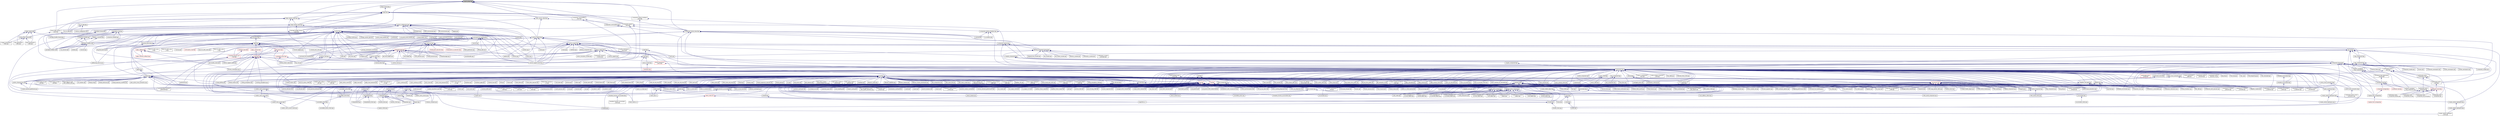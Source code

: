digraph "export_plugin.hpp"
{
  edge [fontname="Helvetica",fontsize="10",labelfontname="Helvetica",labelfontsize="10"];
  node [fontname="Helvetica",fontsize="10",shape=record];
  Node30 [label="export_plugin.hpp",height=0.2,width=0.4,color="black", fillcolor="grey75", style="filled", fontcolor="black"];
  Node30 -> Node31 [dir="back",color="midnightblue",fontsize="10",style="solid",fontname="Helvetica"];
  Node31 [label="binary_filter_factory\l_base.hpp",height=0.2,width=0.4,color="black", fillcolor="white", style="filled",URL="$db/d46/binary__filter__factory__base_8hpp.html"];
  Node31 -> Node32 [dir="back",color="midnightblue",fontsize="10",style="solid",fontname="Helvetica"];
  Node32 [label="binary_filter_factory.hpp",height=0.2,width=0.4,color="black", fillcolor="white", style="filled",URL="$d2/ded/binary__filter__factory_8hpp.html"];
  Node32 -> Node33 [dir="back",color="midnightblue",fontsize="10",style="solid",fontname="Helvetica"];
  Node33 [label="bzip2_serialization\l_filter.cpp",height=0.2,width=0.4,color="black", fillcolor="white", style="filled",URL="$d4/dda/bzip2__serialization__filter_8cpp.html"];
  Node32 -> Node34 [dir="back",color="midnightblue",fontsize="10",style="solid",fontname="Helvetica"];
  Node34 [label="snappy_serialization\l_filter.cpp",height=0.2,width=0.4,color="black", fillcolor="white", style="filled",URL="$d1/d41/snappy__serialization__filter_8cpp.html"];
  Node32 -> Node35 [dir="back",color="midnightblue",fontsize="10",style="solid",fontname="Helvetica"];
  Node35 [label="zlib_serialization\l_filter.cpp",height=0.2,width=0.4,color="black", fillcolor="white", style="filled",URL="$d4/d15/zlib__serialization__filter_8cpp.html"];
  Node31 -> Node36 [dir="back",color="midnightblue",fontsize="10",style="solid",fontname="Helvetica"];
  Node36 [label="runtime_support_server.cpp",height=0.2,width=0.4,color="black", fillcolor="white", style="filled",URL="$de/d5c/runtime__support__server_8cpp.html"];
  Node30 -> Node37 [dir="back",color="midnightblue",fontsize="10",style="solid",fontname="Helvetica"];
  Node37 [label="message_handler_factory\l_base.hpp",height=0.2,width=0.4,color="black", fillcolor="white", style="filled",URL="$db/d39/message__handler__factory__base_8hpp.html"];
  Node37 -> Node38 [dir="back",color="midnightblue",fontsize="10",style="solid",fontname="Helvetica"];
  Node38 [label="message_handler_factory.hpp",height=0.2,width=0.4,color="black", fillcolor="white", style="filled",URL="$dd/d33/message__handler__factory_8hpp.html"];
  Node37 -> Node36 [dir="back",color="midnightblue",fontsize="10",style="solid",fontname="Helvetica"];
  Node30 -> Node39 [dir="back",color="midnightblue",fontsize="10",style="solid",fontname="Helvetica"];
  Node39 [label="plugin_factory_base.hpp",height=0.2,width=0.4,color="black", fillcolor="white", style="filled",URL="$d4/d5f/plugin__factory__base_8hpp.html"];
  Node39 -> Node31 [dir="back",color="midnightblue",fontsize="10",style="solid",fontname="Helvetica"];
  Node39 -> Node37 [dir="back",color="midnightblue",fontsize="10",style="solid",fontname="Helvetica"];
  Node39 -> Node40 [dir="back",color="midnightblue",fontsize="10",style="solid",fontname="Helvetica"];
  Node40 [label="parcelport_factory.hpp",height=0.2,width=0.4,color="black", fillcolor="white", style="filled",URL="$d6/d96/parcelport__factory_8hpp.html"];
  Node40 -> Node41 [dir="back",color="midnightblue",fontsize="10",style="solid",fontname="Helvetica"];
  Node41 [label="parcelport_libfabric.cpp",height=0.2,width=0.4,color="black", fillcolor="white", style="filled",URL="$de/d4f/parcelport__libfabric_8cpp.html"];
  Node40 -> Node42 [dir="back",color="midnightblue",fontsize="10",style="solid",fontname="Helvetica"];
  Node42 [label="parcelport_libfabric.hpp",height=0.2,width=0.4,color="black", fillcolor="white", style="filled",URL="$d2/da5/parcelport__libfabric_8hpp.html"];
  Node42 -> Node41 [dir="back",color="midnightblue",fontsize="10",style="solid",fontname="Helvetica"];
  Node42 -> Node43 [dir="back",color="midnightblue",fontsize="10",style="solid",fontname="Helvetica"];
  Node43 [label="receiver.cpp",height=0.2,width=0.4,color="black", fillcolor="white", style="filled",URL="$d9/d77/receiver_8cpp.html"];
  Node42 -> Node44 [dir="back",color="midnightblue",fontsize="10",style="solid",fontname="Helvetica"];
  Node44 [label="rma_receiver.cpp",height=0.2,width=0.4,color="black", fillcolor="white", style="filled",URL="$d8/d71/rma__receiver_8cpp.html"];
  Node42 -> Node45 [dir="back",color="midnightblue",fontsize="10",style="solid",fontname="Helvetica"];
  Node45 [label="sender.cpp",height=0.2,width=0.4,color="black", fillcolor="white", style="filled",URL="$d3/df1/sender_8cpp.html"];
  Node39 -> Node46 [dir="back",color="midnightblue",fontsize="10",style="solid",fontname="Helvetica"];
  Node46 [label="runtime_support.hpp",height=0.2,width=0.4,color="black", fillcolor="white", style="filled",URL="$d0/d55/server_2runtime__support_8hpp.html"];
  Node46 -> Node47 [dir="back",color="midnightblue",fontsize="10",style="solid",fontname="Helvetica"];
  Node47 [label="latch.hpp",height=0.2,width=0.4,color="black", fillcolor="white", style="filled",URL="$df/d32/server_2latch_8hpp.html"];
  Node47 -> Node48 [dir="back",color="midnightblue",fontsize="10",style="solid",fontname="Helvetica"];
  Node48 [label="latch.hpp",height=0.2,width=0.4,color="black", fillcolor="white", style="filled",URL="$dc/d93/latch_8hpp.html"];
  Node48 -> Node49 [dir="back",color="midnightblue",fontsize="10",style="solid",fontname="Helvetica"];
  Node49 [label="wait_on_latch.hpp",height=0.2,width=0.4,color="black", fillcolor="white", style="filled",URL="$d7/dc3/posix_2initializers_2wait__on__latch_8hpp.html"];
  Node49 -> Node50 [dir="back",color="midnightblue",fontsize="10",style="solid",fontname="Helvetica"];
  Node50 [label="initializers.hpp",height=0.2,width=0.4,color="red", fillcolor="white", style="filled",URL="$db/d4f/posix_2initializers_8hpp.html"];
  Node48 -> Node54 [dir="back",color="midnightblue",fontsize="10",style="solid",fontname="Helvetica"];
  Node54 [label="lcos.hpp",height=0.2,width=0.4,color="black", fillcolor="white", style="filled",URL="$d5/deb/lcos_8hpp.html"];
  Node54 -> Node55 [dir="back",color="midnightblue",fontsize="10",style="solid",fontname="Helvetica"];
  Node55 [label="allgather_and_gate.cpp",height=0.2,width=0.4,color="black", fillcolor="white", style="filled",URL="$d1/d56/allgather__and__gate_8cpp.html"];
  Node54 -> Node56 [dir="back",color="midnightblue",fontsize="10",style="solid",fontname="Helvetica"];
  Node56 [label="apex_balance.cpp",height=0.2,width=0.4,color="black", fillcolor="white", style="filled",URL="$d4/d8e/apex__balance_8cpp.html"];
  Node54 -> Node57 [dir="back",color="midnightblue",fontsize="10",style="solid",fontname="Helvetica"];
  Node57 [label="apex_policy_engine\l_active_thread_count.cpp",height=0.2,width=0.4,color="black", fillcolor="white", style="filled",URL="$d5/d01/apex__policy__engine__active__thread__count_8cpp.html"];
  Node54 -> Node58 [dir="back",color="midnightblue",fontsize="10",style="solid",fontname="Helvetica"];
  Node58 [label="apex_policy_engine\l_events.cpp",height=0.2,width=0.4,color="black", fillcolor="white", style="filled",URL="$df/d0f/apex__policy__engine__events_8cpp.html"];
  Node54 -> Node59 [dir="back",color="midnightblue",fontsize="10",style="solid",fontname="Helvetica"];
  Node59 [label="apex_policy_engine\l_periodic.cpp",height=0.2,width=0.4,color="black", fillcolor="white", style="filled",URL="$d5/d7b/apex__policy__engine__periodic_8cpp.html"];
  Node54 -> Node60 [dir="back",color="midnightblue",fontsize="10",style="solid",fontname="Helvetica"];
  Node60 [label="heartbeat.cpp",height=0.2,width=0.4,color="black", fillcolor="white", style="filled",URL="$d8/d98/heartbeat_8cpp.html"];
  Node54 -> Node61 [dir="back",color="midnightblue",fontsize="10",style="solid",fontname="Helvetica"];
  Node61 [label="hello_world_component.hpp",height=0.2,width=0.4,color="black", fillcolor="white", style="filled",URL="$df/df0/hello__world__component_8hpp.html"];
  Node61 -> Node62 [dir="back",color="midnightblue",fontsize="10",style="solid",fontname="Helvetica"];
  Node62 [label="hello_world_client.cpp",height=0.2,width=0.4,color="black", fillcolor="white", style="filled",URL="$d5/da6/hello__world__client_8cpp.html"];
  Node61 -> Node63 [dir="back",color="midnightblue",fontsize="10",style="solid",fontname="Helvetica"];
  Node63 [label="hello_world_component.cpp",height=0.2,width=0.4,color="black", fillcolor="white", style="filled",URL="$d8/daa/hello__world__component_8cpp.html"];
  Node54 -> Node64 [dir="back",color="midnightblue",fontsize="10",style="solid",fontname="Helvetica"];
  Node64 [label="row.hpp",height=0.2,width=0.4,color="red", fillcolor="white", style="filled",URL="$dc/d69/row_8hpp.html"];
  Node64 -> Node71 [dir="back",color="midnightblue",fontsize="10",style="solid",fontname="Helvetica"];
  Node71 [label="stencil_iterator.hpp",height=0.2,width=0.4,color="black", fillcolor="white", style="filled",URL="$dc/d5c/server_2stencil__iterator_8hpp.html"];
  Node71 -> Node67 [dir="back",color="midnightblue",fontsize="10",style="solid",fontname="Helvetica"];
  Node67 [label="solver.hpp",height=0.2,width=0.4,color="black", fillcolor="white", style="filled",URL="$db/d9a/server_2solver_8hpp.html"];
  Node67 -> Node68 [dir="back",color="midnightblue",fontsize="10",style="solid",fontname="Helvetica"];
  Node68 [label="solver.hpp",height=0.2,width=0.4,color="black", fillcolor="white", style="filled",URL="$d2/d1c/solver_8hpp.html"];
  Node68 -> Node66 [dir="back",color="midnightblue",fontsize="10",style="solid",fontname="Helvetica"];
  Node66 [label="jacobi.cpp",height=0.2,width=0.4,color="black", fillcolor="white", style="filled",URL="$d2/d27/jacobi_8cpp.html"];
  Node67 -> Node69 [dir="back",color="midnightblue",fontsize="10",style="solid",fontname="Helvetica"];
  Node69 [label="solver.cpp",height=0.2,width=0.4,color="black", fillcolor="white", style="filled",URL="$d6/d94/solver_8cpp.html"];
  Node71 -> Node72 [dir="back",color="midnightblue",fontsize="10",style="solid",fontname="Helvetica"];
  Node72 [label="stencil_iterator.cpp",height=0.2,width=0.4,color="black", fillcolor="white", style="filled",URL="$d6/de1/server_2stencil__iterator_8cpp.html"];
  Node71 -> Node73 [dir="back",color="midnightblue",fontsize="10",style="solid",fontname="Helvetica"];
  Node73 [label="stencil_iterator.cpp",height=0.2,width=0.4,color="black", fillcolor="white", style="filled",URL="$d7/d71/stencil__iterator_8cpp.html"];
  Node64 -> Node70 [dir="back",color="midnightblue",fontsize="10",style="solid",fontname="Helvetica"];
  Node70 [label="grid.cpp",height=0.2,width=0.4,color="black", fillcolor="white", style="filled",URL="$d6/d1b/jacobi__component_2grid_8cpp.html"];
  Node54 -> Node74 [dir="back",color="midnightblue",fontsize="10",style="solid",fontname="Helvetica"];
  Node74 [label="stencil_iterator.hpp",height=0.2,width=0.4,color="black", fillcolor="white", style="filled",URL="$d4/dc8/stencil__iterator_8hpp.html"];
  Node74 -> Node67 [dir="back",color="midnightblue",fontsize="10",style="solid",fontname="Helvetica"];
  Node74 -> Node71 [dir="back",color="midnightblue",fontsize="10",style="solid",fontname="Helvetica"];
  Node74 -> Node73 [dir="back",color="midnightblue",fontsize="10",style="solid",fontname="Helvetica"];
  Node54 -> Node71 [dir="back",color="midnightblue",fontsize="10",style="solid",fontname="Helvetica"];
  Node54 -> Node75 [dir="back",color="midnightblue",fontsize="10",style="solid",fontname="Helvetica"];
  Node75 [label="jacobi_hpx.cpp",height=0.2,width=0.4,color="black", fillcolor="white", style="filled",URL="$d8/d72/jacobi__hpx_8cpp.html"];
  Node54 -> Node76 [dir="back",color="midnightblue",fontsize="10",style="solid",fontname="Helvetica"];
  Node76 [label="jacobi_nonuniform_hpx.cpp",height=0.2,width=0.4,color="black", fillcolor="white", style="filled",URL="$de/d56/jacobi__nonuniform__hpx_8cpp.html"];
  Node54 -> Node77 [dir="back",color="midnightblue",fontsize="10",style="solid",fontname="Helvetica"];
  Node77 [label="enumerate_threads.cpp",height=0.2,width=0.4,color="black", fillcolor="white", style="filled",URL="$d3/dd4/enumerate__threads_8cpp.html"];
  Node54 -> Node78 [dir="back",color="midnightblue",fontsize="10",style="solid",fontname="Helvetica"];
  Node78 [label="fibonacci_await.cpp",height=0.2,width=0.4,color="black", fillcolor="white", style="filled",URL="$dc/d1c/fibonacci__await_8cpp.html"];
  Node54 -> Node79 [dir="back",color="midnightblue",fontsize="10",style="solid",fontname="Helvetica"];
  Node79 [label="fibonacci_dataflow.cpp",height=0.2,width=0.4,color="black", fillcolor="white", style="filled",URL="$df/d3d/fibonacci__dataflow_8cpp.html"];
  Node54 -> Node80 [dir="back",color="midnightblue",fontsize="10",style="solid",fontname="Helvetica"];
  Node80 [label="fibonacci_futures.cpp",height=0.2,width=0.4,color="black", fillcolor="white", style="filled",URL="$d6/de3/fibonacci__futures_8cpp.html"];
  Node54 -> Node81 [dir="back",color="midnightblue",fontsize="10",style="solid",fontname="Helvetica"];
  Node81 [label="fibonacci_futures_distributed.cpp",height=0.2,width=0.4,color="black", fillcolor="white", style="filled",URL="$d1/dc9/fibonacci__futures__distributed_8cpp.html"];
  Node54 -> Node82 [dir="back",color="midnightblue",fontsize="10",style="solid",fontname="Helvetica"];
  Node82 [label="fractals.cpp",height=0.2,width=0.4,color="black", fillcolor="white", style="filled",URL="$d8/d58/fractals_8cpp.html"];
  Node54 -> Node83 [dir="back",color="midnightblue",fontsize="10",style="solid",fontname="Helvetica"];
  Node83 [label="fractals_executor.cpp",height=0.2,width=0.4,color="black", fillcolor="white", style="filled",URL="$d9/da9/fractals__executor_8cpp.html"];
  Node54 -> Node84 [dir="back",color="midnightblue",fontsize="10",style="solid",fontname="Helvetica"];
  Node84 [label="fractals_struct.cpp",height=0.2,width=0.4,color="black", fillcolor="white", style="filled",URL="$d8/d2f/fractals__struct_8cpp.html"];
  Node54 -> Node85 [dir="back",color="midnightblue",fontsize="10",style="solid",fontname="Helvetica"];
  Node85 [label="hello_world.cpp",height=0.2,width=0.4,color="black", fillcolor="white", style="filled",URL="$d0/d67/hello__world_8cpp.html"];
  Node54 -> Node86 [dir="back",color="midnightblue",fontsize="10",style="solid",fontname="Helvetica"];
  Node86 [label="latch_local.cpp",height=0.2,width=0.4,color="black", fillcolor="white", style="filled",URL="$dd/dd3/latch__local_8cpp.html"];
  Node54 -> Node87 [dir="back",color="midnightblue",fontsize="10",style="solid",fontname="Helvetica"];
  Node87 [label="latch_remote.cpp",height=0.2,width=0.4,color="black", fillcolor="white", style="filled",URL="$df/d59/latch__remote_8cpp.html"];
  Node54 -> Node88 [dir="back",color="midnightblue",fontsize="10",style="solid",fontname="Helvetica"];
  Node88 [label="local_channel.cpp",height=0.2,width=0.4,color="black", fillcolor="white", style="filled",URL="$d0/d3e/local__channel_8cpp.html"];
  Node54 -> Node89 [dir="back",color="midnightblue",fontsize="10",style="solid",fontname="Helvetica"];
  Node89 [label="pingpong.cpp",height=0.2,width=0.4,color="black", fillcolor="white", style="filled",URL="$dd/d4d/pingpong_8cpp.html"];
  Node54 -> Node90 [dir="back",color="midnightblue",fontsize="10",style="solid",fontname="Helvetica"];
  Node90 [label="shared_mutex.cpp",height=0.2,width=0.4,color="black", fillcolor="white", style="filled",URL="$da/d0b/shared__mutex_8cpp.html"];
  Node54 -> Node91 [dir="back",color="midnightblue",fontsize="10",style="solid",fontname="Helvetica"];
  Node91 [label="wait_composition.cpp",height=0.2,width=0.4,color="black", fillcolor="white", style="filled",URL="$d6/d13/wait__composition_8cpp.html"];
  Node54 -> Node92 [dir="back",color="midnightblue",fontsize="10",style="solid",fontname="Helvetica"];
  Node92 [label="sheneos_compare.cpp",height=0.2,width=0.4,color="black", fillcolor="white", style="filled",URL="$dc/d11/sheneos__compare_8cpp.html"];
  Node54 -> Node93 [dir="back",color="midnightblue",fontsize="10",style="solid",fontname="Helvetica"];
  Node93 [label="spell_check_file.cpp",height=0.2,width=0.4,color="black", fillcolor="white", style="filled",URL="$df/df7/spell__check__file_8cpp.html"];
  Node54 -> Node94 [dir="back",color="midnightblue",fontsize="10",style="solid",fontname="Helvetica"];
  Node94 [label="spell_check_simple.cpp",height=0.2,width=0.4,color="black", fillcolor="white", style="filled",URL="$dd/d54/spell__check__simple_8cpp.html"];
  Node54 -> Node95 [dir="back",color="midnightblue",fontsize="10",style="solid",fontname="Helvetica"];
  Node95 [label="simple_central_tuplespace\l_client.cpp",height=0.2,width=0.4,color="black", fillcolor="white", style="filled",URL="$d1/d7b/simple__central__tuplespace__client_8cpp.html"];
  Node54 -> Node96 [dir="back",color="midnightblue",fontsize="10",style="solid",fontname="Helvetica"];
  Node96 [label="hpx.hpp",height=0.2,width=0.4,color="red", fillcolor="white", style="filled",URL="$d0/daa/hpx_8hpp.html"];
  Node96 -> Node97 [dir="back",color="midnightblue",fontsize="10",style="solid",fontname="Helvetica"];
  Node97 [label="1d_stencil_1.cpp",height=0.2,width=0.4,color="black", fillcolor="white", style="filled",URL="$d2/db1/1d__stencil__1_8cpp.html"];
  Node96 -> Node98 [dir="back",color="midnightblue",fontsize="10",style="solid",fontname="Helvetica"];
  Node98 [label="1d_stencil_2.cpp",height=0.2,width=0.4,color="black", fillcolor="white", style="filled",URL="$d3/dd1/1d__stencil__2_8cpp.html"];
  Node96 -> Node108 [dir="back",color="midnightblue",fontsize="10",style="solid",fontname="Helvetica"];
  Node108 [label="accumulator.cpp",height=0.2,width=0.4,color="black", fillcolor="white", style="filled",URL="$d1/d81/accumulator_8cpp.html"];
  Node96 -> Node109 [dir="back",color="midnightblue",fontsize="10",style="solid",fontname="Helvetica"];
  Node109 [label="accumulator.hpp",height=0.2,width=0.4,color="black", fillcolor="white", style="filled",URL="$d4/d9d/server_2accumulator_8hpp.html"];
  Node109 -> Node108 [dir="back",color="midnightblue",fontsize="10",style="solid",fontname="Helvetica"];
  Node109 -> Node110 [dir="back",color="midnightblue",fontsize="10",style="solid",fontname="Helvetica"];
  Node110 [label="accumulator.hpp",height=0.2,width=0.4,color="black", fillcolor="white", style="filled",URL="$d8/d5e/accumulator_8hpp.html"];
  Node110 -> Node111 [dir="back",color="midnightblue",fontsize="10",style="solid",fontname="Helvetica"];
  Node111 [label="accumulator_client.cpp",height=0.2,width=0.4,color="black", fillcolor="white", style="filled",URL="$d7/dd0/accumulator__client_8cpp.html"];
  Node96 -> Node112 [dir="back",color="midnightblue",fontsize="10",style="solid",fontname="Helvetica"];
  Node112 [label="template_function_accumulator.hpp",height=0.2,width=0.4,color="black", fillcolor="white", style="filled",URL="$d7/da6/server_2template__function__accumulator_8hpp.html"];
  Node112 -> Node113 [dir="back",color="midnightblue",fontsize="10",style="solid",fontname="Helvetica"];
  Node113 [label="template_function_accumulator.cpp",height=0.2,width=0.4,color="black", fillcolor="white", style="filled",URL="$d5/d02/template__function__accumulator_8cpp.html"];
  Node112 -> Node114 [dir="back",color="midnightblue",fontsize="10",style="solid",fontname="Helvetica"];
  Node114 [label="template_function_accumulator.hpp",height=0.2,width=0.4,color="black", fillcolor="white", style="filled",URL="$d3/de9/template__function__accumulator_8hpp.html"];
  Node114 -> Node115 [dir="back",color="midnightblue",fontsize="10",style="solid",fontname="Helvetica"];
  Node115 [label="template_function_accumulator\l_client.cpp",height=0.2,width=0.4,color="black", fillcolor="white", style="filled",URL="$d0/dc6/template__function__accumulator__client_8cpp.html"];
  Node96 -> Node116 [dir="back",color="midnightblue",fontsize="10",style="solid",fontname="Helvetica"];
  Node116 [label="template_accumulator.cpp",height=0.2,width=0.4,color="black", fillcolor="white", style="filled",URL="$d0/d4a/template__accumulator_8cpp.html"];
  Node96 -> Node113 [dir="back",color="midnightblue",fontsize="10",style="solid",fontname="Helvetica"];
  Node96 -> Node114 [dir="back",color="midnightblue",fontsize="10",style="solid",fontname="Helvetica"];
  Node96 -> Node117 [dir="back",color="midnightblue",fontsize="10",style="solid",fontname="Helvetica"];
  Node117 [label="allgather_module.cpp",height=0.2,width=0.4,color="black", fillcolor="white", style="filled",URL="$df/de4/allgather__module_8cpp.html"];
  Node96 -> Node118 [dir="back",color="midnightblue",fontsize="10",style="solid",fontname="Helvetica"];
  Node118 [label="allgather.cpp",height=0.2,width=0.4,color="black", fillcolor="white", style="filled",URL="$d7/d06/allgather_8cpp.html"];
  Node96 -> Node55 [dir="back",color="midnightblue",fontsize="10",style="solid",fontname="Helvetica"];
  Node96 -> Node119 [dir="back",color="midnightblue",fontsize="10",style="solid",fontname="Helvetica"];
  Node119 [label="ag_client.cpp",height=0.2,width=0.4,color="black", fillcolor="white", style="filled",URL="$d4/d5d/ag__client_8cpp.html"];
  Node96 -> Node121 [dir="back",color="midnightblue",fontsize="10",style="solid",fontname="Helvetica"];
  Node121 [label="os_thread_num.cpp",height=0.2,width=0.4,color="black", fillcolor="white", style="filled",URL="$d2/dfb/os__thread__num_8cpp.html"];
  Node96 -> Node122 [dir="back",color="midnightblue",fontsize="10",style="solid",fontname="Helvetica"];
  Node122 [label="cancelable_action.cpp",height=0.2,width=0.4,color="black", fillcolor="white", style="filled",URL="$d5/d0c/cancelable__action_8cpp.html"];
  Node96 -> Node123 [dir="back",color="midnightblue",fontsize="10",style="solid",fontname="Helvetica"];
  Node123 [label="cancelable_action.hpp",height=0.2,width=0.4,color="black", fillcolor="white", style="filled",URL="$d5/d4d/server_2cancelable__action_8hpp.html"];
  Node123 -> Node122 [dir="back",color="midnightblue",fontsize="10",style="solid",fontname="Helvetica"];
  Node123 -> Node124 [dir="back",color="midnightblue",fontsize="10",style="solid",fontname="Helvetica"];
  Node124 [label="cancelable_action.hpp",height=0.2,width=0.4,color="black", fillcolor="white", style="filled",URL="$d0/da3/stubs_2cancelable__action_8hpp.html"];
  Node124 -> Node125 [dir="back",color="midnightblue",fontsize="10",style="solid",fontname="Helvetica"];
  Node125 [label="cancelable_action.hpp",height=0.2,width=0.4,color="black", fillcolor="white", style="filled",URL="$d6/d28/cancelable__action_8hpp.html"];
  Node125 -> Node126 [dir="back",color="midnightblue",fontsize="10",style="solid",fontname="Helvetica"];
  Node126 [label="cancelable_action_client.cpp",height=0.2,width=0.4,color="black", fillcolor="white", style="filled",URL="$d1/db8/cancelable__action__client_8cpp.html"];
  Node96 -> Node124 [dir="back",color="midnightblue",fontsize="10",style="solid",fontname="Helvetica"];
  Node96 -> Node126 [dir="back",color="midnightblue",fontsize="10",style="solid",fontname="Helvetica"];
  Node96 -> Node61 [dir="back",color="midnightblue",fontsize="10",style="solid",fontname="Helvetica"];
  Node96 -> Node130 [dir="back",color="midnightblue",fontsize="10",style="solid",fontname="Helvetica"];
  Node130 [label="interpolate1d.cpp",height=0.2,width=0.4,color="black", fillcolor="white", style="filled",URL="$d0/d05/interpolate1d_8cpp.html"];
  Node96 -> Node131 [dir="back",color="midnightblue",fontsize="10",style="solid",fontname="Helvetica"];
  Node131 [label="partition.hpp",height=0.2,width=0.4,color="black", fillcolor="white", style="filled",URL="$d0/d7a/examples_2interpolate1d_2interpolate1d_2partition_8hpp.html"];
  Node131 -> Node130 [dir="back",color="midnightblue",fontsize="10",style="solid",fontname="Helvetica"];
  Node131 -> Node132 [dir="back",color="midnightblue",fontsize="10",style="solid",fontname="Helvetica"];
  Node132 [label="interpolate1d.hpp",height=0.2,width=0.4,color="black", fillcolor="white", style="filled",URL="$d4/dc7/interpolate1d_8hpp.html"];
  Node132 -> Node130 [dir="back",color="midnightblue",fontsize="10",style="solid",fontname="Helvetica"];
  Node132 -> Node133 [dir="back",color="midnightblue",fontsize="10",style="solid",fontname="Helvetica"];
  Node133 [label="interpolate1d_client.cpp",height=0.2,width=0.4,color="black", fillcolor="white", style="filled",URL="$d4/da6/interpolate1d__client_8cpp.html"];
  Node96 -> Node132 [dir="back",color="midnightblue",fontsize="10",style="solid",fontname="Helvetica"];
  Node96 -> Node66 [dir="back",color="midnightblue",fontsize="10",style="solid",fontname="Helvetica"];
  Node96 -> Node70 [dir="back",color="midnightblue",fontsize="10",style="solid",fontname="Helvetica"];
  Node96 -> Node137 [dir="back",color="midnightblue",fontsize="10",style="solid",fontname="Helvetica"];
  Node137 [label="row.cpp",height=0.2,width=0.4,color="black", fillcolor="white", style="filled",URL="$d3/d86/server_2row_8cpp.html"];
  Node96 -> Node69 [dir="back",color="midnightblue",fontsize="10",style="solid",fontname="Helvetica"];
  Node96 -> Node72 [dir="back",color="midnightblue",fontsize="10",style="solid",fontname="Helvetica"];
  Node96 -> Node73 [dir="back",color="midnightblue",fontsize="10",style="solid",fontname="Helvetica"];
  Node96 -> Node75 [dir="back",color="midnightblue",fontsize="10",style="solid",fontname="Helvetica"];
  Node96 -> Node76 [dir="back",color="midnightblue",fontsize="10",style="solid",fontname="Helvetica"];
  Node96 -> Node140 [dir="back",color="midnightblue",fontsize="10",style="solid",fontname="Helvetica"];
  Node140 [label="nqueen.cpp",height=0.2,width=0.4,color="black", fillcolor="white", style="filled",URL="$db/dca/nqueen_8cpp.html"];
  Node96 -> Node141 [dir="back",color="midnightblue",fontsize="10",style="solid",fontname="Helvetica"];
  Node141 [label="nqueen.hpp",height=0.2,width=0.4,color="black", fillcolor="white", style="filled",URL="$de/d58/server_2nqueen_8hpp.html"];
  Node141 -> Node140 [dir="back",color="midnightblue",fontsize="10",style="solid",fontname="Helvetica"];
  Node141 -> Node142 [dir="back",color="midnightblue",fontsize="10",style="solid",fontname="Helvetica"];
  Node142 [label="nqueen.hpp",height=0.2,width=0.4,color="black", fillcolor="white", style="filled",URL="$da/dfd/stubs_2nqueen_8hpp.html"];
  Node142 -> Node143 [dir="back",color="midnightblue",fontsize="10",style="solid",fontname="Helvetica"];
  Node143 [label="nqueen.hpp",height=0.2,width=0.4,color="black", fillcolor="white", style="filled",URL="$d0/d07/nqueen_8hpp.html"];
  Node143 -> Node144 [dir="back",color="midnightblue",fontsize="10",style="solid",fontname="Helvetica"];
  Node144 [label="nqueen_client.cpp",height=0.2,width=0.4,color="black", fillcolor="white", style="filled",URL="$d3/d5e/nqueen__client_8cpp.html"];
  Node96 -> Node144 [dir="back",color="midnightblue",fontsize="10",style="solid",fontname="Helvetica"];
  Node96 -> Node145 [dir="back",color="midnightblue",fontsize="10",style="solid",fontname="Helvetica"];
  Node145 [label="sine.cpp",height=0.2,width=0.4,color="black", fillcolor="white", style="filled",URL="$d3/d0d/server_2sine_8cpp.html"];
  Node96 -> Node151 [dir="back",color="midnightblue",fontsize="10",style="solid",fontname="Helvetica"];
  Node151 [label="customize_async.cpp",height=0.2,width=0.4,color="black", fillcolor="white", style="filled",URL="$d0/d82/customize__async_8cpp.html"];
  Node96 -> Node153 [dir="back",color="midnightblue",fontsize="10",style="solid",fontname="Helvetica"];
  Node153 [label="error_handling.cpp",height=0.2,width=0.4,color="black", fillcolor="white", style="filled",URL="$d9/d96/error__handling_8cpp.html"];
  Node96 -> Node154 [dir="back",color="midnightblue",fontsize="10",style="solid",fontname="Helvetica"];
  Node154 [label="event_synchronization.cpp",height=0.2,width=0.4,color="black", fillcolor="white", style="filled",URL="$d0/d35/event__synchronization_8cpp.html"];
  Node96 -> Node155 [dir="back",color="midnightblue",fontsize="10",style="solid",fontname="Helvetica"];
  Node155 [label="factorial.cpp",height=0.2,width=0.4,color="black", fillcolor="white", style="filled",URL="$d9/d00/factorial_8cpp.html"];
  Node96 -> Node165 [dir="back",color="midnightblue",fontsize="10",style="solid",fontname="Helvetica"];
  Node165 [label="sort_by_key_demo.cpp",height=0.2,width=0.4,color="black", fillcolor="white", style="filled",URL="$da/d20/sort__by__key__demo_8cpp.html"];
  Node96 -> Node167 [dir="back",color="midnightblue",fontsize="10",style="solid",fontname="Helvetica"];
  Node167 [label="vector_counting_dotproduct.cpp",height=0.2,width=0.4,color="black", fillcolor="white", style="filled",URL="$df/de9/vector__counting__dotproduct_8cpp.html"];
  Node96 -> Node168 [dir="back",color="midnightblue",fontsize="10",style="solid",fontname="Helvetica"];
  Node168 [label="vector_zip_dotproduct.cpp",height=0.2,width=0.4,color="black", fillcolor="white", style="filled",URL="$dc/d18/vector__zip__dotproduct_8cpp.html"];
  Node96 -> Node170 [dir="back",color="midnightblue",fontsize="10",style="solid",fontname="Helvetica"];
  Node170 [label="random_mem_access.cpp",height=0.2,width=0.4,color="black", fillcolor="white", style="filled",URL="$d1/d51/random__mem__access_8cpp.html"];
  Node96 -> Node171 [dir="back",color="midnightblue",fontsize="10",style="solid",fontname="Helvetica"];
  Node171 [label="random_mem_access.hpp",height=0.2,width=0.4,color="black", fillcolor="white", style="filled",URL="$d0/d19/server_2random__mem__access_8hpp.html"];
  Node171 -> Node170 [dir="back",color="midnightblue",fontsize="10",style="solid",fontname="Helvetica"];
  Node171 -> Node172 [dir="back",color="midnightblue",fontsize="10",style="solid",fontname="Helvetica"];
  Node172 [label="random_mem_access.hpp",height=0.2,width=0.4,color="black", fillcolor="white", style="filled",URL="$d3/d32/stubs_2random__mem__access_8hpp.html"];
  Node172 -> Node173 [dir="back",color="midnightblue",fontsize="10",style="solid",fontname="Helvetica"];
  Node173 [label="random_mem_access.hpp",height=0.2,width=0.4,color="black", fillcolor="white", style="filled",URL="$db/de8/random__mem__access_8hpp.html"];
  Node173 -> Node174 [dir="back",color="midnightblue",fontsize="10",style="solid",fontname="Helvetica"];
  Node174 [label="random_mem_access_client.cpp",height=0.2,width=0.4,color="black", fillcolor="white", style="filled",URL="$df/d1b/random__mem__access__client_8cpp.html"];
  Node96 -> Node174 [dir="back",color="midnightblue",fontsize="10",style="solid",fontname="Helvetica"];
  Node96 -> Node175 [dir="back",color="midnightblue",fontsize="10",style="solid",fontname="Helvetica"];
  Node175 [label="oversubscribing_resource\l_partitioner.cpp",height=0.2,width=0.4,color="black", fillcolor="white", style="filled",URL="$dd/dee/oversubscribing__resource__partitioner_8cpp.html"];
  Node96 -> Node176 [dir="back",color="midnightblue",fontsize="10",style="solid",fontname="Helvetica"];
  Node176 [label="simple_resource_partitioner.cpp",height=0.2,width=0.4,color="black", fillcolor="white", style="filled",URL="$d5/df9/simple__resource__partitioner_8cpp.html"];
  Node96 -> Node180 [dir="back",color="midnightblue",fontsize="10",style="solid",fontname="Helvetica"];
  Node180 [label="interpolator.cpp",height=0.2,width=0.4,color="black", fillcolor="white", style="filled",URL="$d5/d02/interpolator_8cpp.html"];
  Node96 -> Node184 [dir="back",color="midnightblue",fontsize="10",style="solid",fontname="Helvetica"];
  Node184 [label="partition3d.hpp",height=0.2,width=0.4,color="black", fillcolor="white", style="filled",URL="$d1/d50/partition3d_8hpp.html"];
  Node184 -> Node180 [dir="back",color="midnightblue",fontsize="10",style="solid",fontname="Helvetica"];
  Node184 -> Node185 [dir="back",color="midnightblue",fontsize="10",style="solid",fontname="Helvetica"];
  Node185 [label="interpolator.hpp",height=0.2,width=0.4,color="black", fillcolor="white", style="filled",URL="$dc/d3b/interpolator_8hpp.html"];
  Node185 -> Node180 [dir="back",color="midnightblue",fontsize="10",style="solid",fontname="Helvetica"];
  Node185 -> Node186 [dir="back",color="midnightblue",fontsize="10",style="solid",fontname="Helvetica"];
  Node186 [label="sheneos_client.cpp",height=0.2,width=0.4,color="black", fillcolor="white", style="filled",URL="$d5/da5/sheneos__client_8cpp.html"];
  Node185 -> Node92 [dir="back",color="midnightblue",fontsize="10",style="solid",fontname="Helvetica"];
  Node185 -> Node187 [dir="back",color="midnightblue",fontsize="10",style="solid",fontname="Helvetica"];
  Node187 [label="sheneos_test.cpp",height=0.2,width=0.4,color="black", fillcolor="white", style="filled",URL="$d4/d6e/sheneos__test_8cpp.html"];
  Node96 -> Node185 [dir="back",color="midnightblue",fontsize="10",style="solid",fontname="Helvetica"];
  Node96 -> Node187 [dir="back",color="midnightblue",fontsize="10",style="solid",fontname="Helvetica"];
  Node96 -> Node190 [dir="back",color="midnightblue",fontsize="10",style="solid",fontname="Helvetica"];
  Node190 [label="startup_shutdown.cpp",height=0.2,width=0.4,color="black", fillcolor="white", style="filled",URL="$d3/dfc/server_2startup__shutdown_8cpp.html"];
  Node96 -> Node193 [dir="back",color="midnightblue",fontsize="10",style="solid",fontname="Helvetica"];
  Node193 [label="throttle.cpp",height=0.2,width=0.4,color="black", fillcolor="white", style="filled",URL="$de/d56/server_2throttle_8cpp.html"];
  Node96 -> Node194 [dir="back",color="midnightblue",fontsize="10",style="solid",fontname="Helvetica"];
  Node194 [label="throttle.hpp",height=0.2,width=0.4,color="black", fillcolor="white", style="filled",URL="$db/dc9/server_2throttle_8hpp.html"];
  Node194 -> Node193 [dir="back",color="midnightblue",fontsize="10",style="solid",fontname="Helvetica"];
  Node194 -> Node195 [dir="back",color="midnightblue",fontsize="10",style="solid",fontname="Helvetica"];
  Node195 [label="throttle.hpp",height=0.2,width=0.4,color="black", fillcolor="white", style="filled",URL="$d5/dec/stubs_2throttle_8hpp.html"];
  Node195 -> Node196 [dir="back",color="midnightblue",fontsize="10",style="solid",fontname="Helvetica"];
  Node196 [label="throttle.hpp",height=0.2,width=0.4,color="black", fillcolor="white", style="filled",URL="$d2/d2e/throttle_8hpp.html"];
  Node196 -> Node197 [dir="back",color="midnightblue",fontsize="10",style="solid",fontname="Helvetica"];
  Node197 [label="throttle.cpp",height=0.2,width=0.4,color="black", fillcolor="white", style="filled",URL="$db/d02/throttle_8cpp.html"];
  Node196 -> Node198 [dir="back",color="midnightblue",fontsize="10",style="solid",fontname="Helvetica"];
  Node198 [label="throttle_client.cpp",height=0.2,width=0.4,color="black", fillcolor="white", style="filled",URL="$d0/db7/throttle__client_8cpp.html"];
  Node96 -> Node195 [dir="back",color="midnightblue",fontsize="10",style="solid",fontname="Helvetica"];
  Node96 -> Node197 [dir="back",color="midnightblue",fontsize="10",style="solid",fontname="Helvetica"];
  Node96 -> Node196 [dir="back",color="midnightblue",fontsize="10",style="solid",fontname="Helvetica"];
  Node96 -> Node207 [dir="back",color="midnightblue",fontsize="10",style="solid",fontname="Helvetica"];
  Node207 [label="simple_central_tuplespace.hpp",height=0.2,width=0.4,color="black", fillcolor="white", style="filled",URL="$db/d69/server_2simple__central__tuplespace_8hpp.html"];
  Node207 -> Node208 [dir="back",color="midnightblue",fontsize="10",style="solid",fontname="Helvetica"];
  Node208 [label="simple_central_tuplespace.cpp",height=0.2,width=0.4,color="black", fillcolor="white", style="filled",URL="$d3/dec/simple__central__tuplespace_8cpp.html"];
  Node207 -> Node209 [dir="back",color="midnightblue",fontsize="10",style="solid",fontname="Helvetica"];
  Node209 [label="simple_central_tuplespace.hpp",height=0.2,width=0.4,color="black", fillcolor="white", style="filled",URL="$d0/d4b/stubs_2simple__central__tuplespace_8hpp.html"];
  Node209 -> Node210 [dir="back",color="midnightblue",fontsize="10",style="solid",fontname="Helvetica"];
  Node210 [label="simple_central_tuplespace.hpp",height=0.2,width=0.4,color="black", fillcolor="white", style="filled",URL="$d5/ddd/simple__central__tuplespace_8hpp.html"];
  Node210 -> Node95 [dir="back",color="midnightblue",fontsize="10",style="solid",fontname="Helvetica"];
  Node96 -> Node211 [dir="back",color="midnightblue",fontsize="10",style="solid",fontname="Helvetica"];
  Node211 [label="tuples_warehouse.hpp",height=0.2,width=0.4,color="black", fillcolor="white", style="filled",URL="$da/de6/tuples__warehouse_8hpp.html"];
  Node211 -> Node207 [dir="back",color="midnightblue",fontsize="10",style="solid",fontname="Helvetica"];
  Node96 -> Node208 [dir="back",color="midnightblue",fontsize="10",style="solid",fontname="Helvetica"];
  Node96 -> Node217 [dir="back",color="midnightblue",fontsize="10",style="solid",fontname="Helvetica"];
  Node217 [label="foreach_scaling.cpp",height=0.2,width=0.4,color="black", fillcolor="white", style="filled",URL="$d4/d94/foreach__scaling_8cpp.html"];
  Node96 -> Node219 [dir="back",color="midnightblue",fontsize="10",style="solid",fontname="Helvetica"];
  Node219 [label="hpx_homogeneous_timed\l_task_spawn_executors.cpp",height=0.2,width=0.4,color="black", fillcolor="white", style="filled",URL="$d1/d3b/hpx__homogeneous__timed__task__spawn__executors_8cpp.html"];
  Node96 -> Node221 [dir="back",color="midnightblue",fontsize="10",style="solid",fontname="Helvetica"];
  Node221 [label="partitioned_vector\l_foreach.cpp",height=0.2,width=0.4,color="black", fillcolor="white", style="filled",URL="$df/d5f/partitioned__vector__foreach_8cpp.html"];
  Node96 -> Node222 [dir="back",color="midnightblue",fontsize="10",style="solid",fontname="Helvetica"];
  Node222 [label="serialization_overhead.cpp",height=0.2,width=0.4,color="black", fillcolor="white", style="filled",URL="$d3/df8/serialization__overhead_8cpp.html"];
  Node96 -> Node223 [dir="back",color="midnightblue",fontsize="10",style="solid",fontname="Helvetica"];
  Node223 [label="sizeof.cpp",height=0.2,width=0.4,color="black", fillcolor="white", style="filled",URL="$d3/d0f/sizeof_8cpp.html"];
  Node96 -> Node224 [dir="back",color="midnightblue",fontsize="10",style="solid",fontname="Helvetica"];
  Node224 [label="skynet.cpp",height=0.2,width=0.4,color="black", fillcolor="white", style="filled",URL="$d0/dc3/skynet_8cpp.html"];
  Node96 -> Node225 [dir="back",color="midnightblue",fontsize="10",style="solid",fontname="Helvetica"];
  Node225 [label="stencil3_iterators.cpp",height=0.2,width=0.4,color="black", fillcolor="white", style="filled",URL="$db/d9e/stencil3__iterators_8cpp.html"];
  Node96 -> Node226 [dir="back",color="midnightblue",fontsize="10",style="solid",fontname="Helvetica"];
  Node226 [label="stream.cpp",height=0.2,width=0.4,color="black", fillcolor="white", style="filled",URL="$da/d5f/stream_8cpp.html"];
  Node96 -> Node228 [dir="back",color="midnightblue",fontsize="10",style="solid",fontname="Helvetica"];
  Node228 [label="transform_reduce_binary\l_scaling.cpp",height=0.2,width=0.4,color="black", fillcolor="white", style="filled",URL="$d1/dae/transform__reduce__binary__scaling_8cpp.html"];
  Node96 -> Node229 [dir="back",color="midnightblue",fontsize="10",style="solid",fontname="Helvetica"];
  Node229 [label="transform_reduce_scaling.cpp",height=0.2,width=0.4,color="black", fillcolor="white", style="filled",URL="$db/d2a/transform__reduce__scaling_8cpp.html"];
  Node96 -> Node230 [dir="back",color="midnightblue",fontsize="10",style="solid",fontname="Helvetica"];
  Node230 [label="minmax_element_performance.cpp",height=0.2,width=0.4,color="black", fillcolor="white", style="filled",URL="$d9/d93/minmax__element__performance_8cpp.html"];
  Node96 -> Node234 [dir="back",color="midnightblue",fontsize="10",style="solid",fontname="Helvetica"];
  Node234 [label="osu_bcast.cpp",height=0.2,width=0.4,color="black", fillcolor="white", style="filled",URL="$d3/dca/osu__bcast_8cpp.html"];
  Node96 -> Node235 [dir="back",color="midnightblue",fontsize="10",style="solid",fontname="Helvetica"];
  Node235 [label="osu_bibw.cpp",height=0.2,width=0.4,color="black", fillcolor="white", style="filled",URL="$d2/d04/osu__bibw_8cpp.html"];
  Node96 -> Node236 [dir="back",color="midnightblue",fontsize="10",style="solid",fontname="Helvetica"];
  Node236 [label="osu_bw.cpp",height=0.2,width=0.4,color="black", fillcolor="white", style="filled",URL="$d4/d20/osu__bw_8cpp.html"];
  Node96 -> Node237 [dir="back",color="midnightblue",fontsize="10",style="solid",fontname="Helvetica"];
  Node237 [label="osu_latency.cpp",height=0.2,width=0.4,color="black", fillcolor="white", style="filled",URL="$df/d58/osu__latency_8cpp.html"];
  Node96 -> Node238 [dir="back",color="midnightblue",fontsize="10",style="solid",fontname="Helvetica"];
  Node238 [label="osu_multi_lat.cpp",height=0.2,width=0.4,color="black", fillcolor="white", style="filled",URL="$d7/d91/osu__multi__lat_8cpp.html"];
  Node96 -> Node239 [dir="back",color="midnightblue",fontsize="10",style="solid",fontname="Helvetica"];
  Node239 [label="osu_scatter.cpp",height=0.2,width=0.4,color="black", fillcolor="white", style="filled",URL="$d4/d4c/osu__scatter_8cpp.html"];
  Node96 -> Node240 [dir="back",color="midnightblue",fontsize="10",style="solid",fontname="Helvetica"];
  Node240 [label="pingpong_performance.cpp",height=0.2,width=0.4,color="black", fillcolor="white", style="filled",URL="$de/d03/pingpong__performance_8cpp.html"];
  Node96 -> Node247 [dir="back",color="midnightblue",fontsize="10",style="solid",fontname="Helvetica"];
  Node247 [label="action_move_semantics.cpp",height=0.2,width=0.4,color="black", fillcolor="white", style="filled",URL="$d4/db3/action__move__semantics_8cpp.html"];
  Node96 -> Node249 [dir="back",color="midnightblue",fontsize="10",style="solid",fontname="Helvetica"];
  Node249 [label="duplicate_id_registration\l_1596.cpp",height=0.2,width=0.4,color="black", fillcolor="white", style="filled",URL="$db/d8d/duplicate__id__registration__1596_8cpp.html"];
  Node96 -> Node252 [dir="back",color="midnightblue",fontsize="10",style="solid",fontname="Helvetica"];
  Node252 [label="send_gid_keep_component\l_1624.cpp",height=0.2,width=0.4,color="black", fillcolor="white", style="filled",URL="$d9/d49/send__gid__keep__component__1624_8cpp.html"];
  Node96 -> Node253 [dir="back",color="midnightblue",fontsize="10",style="solid",fontname="Helvetica"];
  Node253 [label="algorithms.cc",height=0.2,width=0.4,color="black", fillcolor="white", style="filled",URL="$d5/d1b/algorithms_8cc.html"];
  Node96 -> Node254 [dir="back",color="midnightblue",fontsize="10",style="solid",fontname="Helvetica"];
  Node254 [label="matrix_hpx.hh",height=0.2,width=0.4,color="black", fillcolor="white", style="filled",URL="$d5/d89/matrix__hpx_8hh.html"];
  Node254 -> Node255 [dir="back",color="midnightblue",fontsize="10",style="solid",fontname="Helvetica"];
  Node255 [label="block_matrix.hh",height=0.2,width=0.4,color="red", fillcolor="white", style="filled",URL="$dc/de8/block__matrix_8hh.html"];
  Node255 -> Node253 [dir="back",color="midnightblue",fontsize="10",style="solid",fontname="Helvetica"];
  Node255 -> Node259 [dir="back",color="midnightblue",fontsize="10",style="solid",fontname="Helvetica"];
  Node259 [label="block_matrix.cc",height=0.2,width=0.4,color="black", fillcolor="white", style="filled",URL="$de/d88/block__matrix_8cc.html"];
  Node254 -> Node253 [dir="back",color="midnightblue",fontsize="10",style="solid",fontname="Helvetica"];
  Node254 -> Node257 [dir="back",color="midnightblue",fontsize="10",style="solid",fontname="Helvetica"];
  Node257 [label="matrix_hpx.cc",height=0.2,width=0.4,color="black", fillcolor="white", style="filled",URL="$d7/d32/matrix__hpx_8cc.html"];
  Node96 -> Node255 [dir="back",color="midnightblue",fontsize="10",style="solid",fontname="Helvetica"];
  Node96 -> Node259 [dir="back",color="midnightblue",fontsize="10",style="solid",fontname="Helvetica"];
  Node96 -> Node257 [dir="back",color="midnightblue",fontsize="10",style="solid",fontname="Helvetica"];
  Node96 -> Node262 [dir="back",color="midnightblue",fontsize="10",style="solid",fontname="Helvetica"];
  Node262 [label="client_1950.cpp",height=0.2,width=0.4,color="black", fillcolor="white", style="filled",URL="$d0/d79/client__1950_8cpp.html"];
  Node96 -> Node267 [dir="back",color="midnightblue",fontsize="10",style="solid",fontname="Helvetica"];
  Node267 [label="id_type_ref_counting\l_1032.cpp",height=0.2,width=0.4,color="black", fillcolor="white", style="filled",URL="$d8/dfd/id__type__ref__counting__1032_8cpp.html"];
  Node96 -> Node268 [dir="back",color="midnightblue",fontsize="10",style="solid",fontname="Helvetica"];
  Node268 [label="lost_output_2236.cpp",height=0.2,width=0.4,color="black", fillcolor="white", style="filled",URL="$db/dd0/lost__output__2236_8cpp.html"];
  Node96 -> Node269 [dir="back",color="midnightblue",fontsize="10",style="solid",fontname="Helvetica"];
  Node269 [label="no_output_1173.cpp",height=0.2,width=0.4,color="black", fillcolor="white", style="filled",URL="$de/d67/no__output__1173_8cpp.html"];
  Node96 -> Node270 [dir="back",color="midnightblue",fontsize="10",style="solid",fontname="Helvetica"];
  Node270 [label="after_588.cpp",height=0.2,width=0.4,color="black", fillcolor="white", style="filled",URL="$dc/dc0/after__588_8cpp.html"];
  Node96 -> Node278 [dir="back",color="midnightblue",fontsize="10",style="solid",fontname="Helvetica"];
  Node278 [label="dataflow_future_swap.cpp",height=0.2,width=0.4,color="black", fillcolor="white", style="filled",URL="$dc/d8c/dataflow__future__swap_8cpp.html"];
  Node96 -> Node279 [dir="back",color="midnightblue",fontsize="10",style="solid",fontname="Helvetica"];
  Node279 [label="dataflow_future_swap2.cpp",height=0.2,width=0.4,color="black", fillcolor="white", style="filled",URL="$d1/db3/dataflow__future__swap2_8cpp.html"];
  Node96 -> Node293 [dir="back",color="midnightblue",fontsize="10",style="solid",fontname="Helvetica"];
  Node293 [label="promise_1620.cpp",height=0.2,width=0.4,color="black", fillcolor="white", style="filled",URL="$d2/d67/promise__1620_8cpp.html"];
  Node96 -> Node299 [dir="back",color="midnightblue",fontsize="10",style="solid",fontname="Helvetica"];
  Node299 [label="shared_stated_leaked\l_1211.cpp",height=0.2,width=0.4,color="black", fillcolor="white", style="filled",URL="$dc/dce/shared__stated__leaked__1211_8cpp.html"];
  Node96 -> Node301 [dir="back",color="midnightblue",fontsize="10",style="solid",fontname="Helvetica"];
  Node301 [label="wait_all_hang_1946.cpp",height=0.2,width=0.4,color="black", fillcolor="white", style="filled",URL="$d5/d69/wait__all__hang__1946_8cpp.html"];
  Node96 -> Node323 [dir="back",color="midnightblue",fontsize="10",style="solid",fontname="Helvetica"];
  Node323 [label="thread_pool_executor\l_1114.cpp",height=0.2,width=0.4,color="black", fillcolor="white", style="filled",URL="$d8/d63/thread__pool__executor__1114_8cpp.html"];
  Node96 -> Node330 [dir="back",color="midnightblue",fontsize="10",style="solid",fontname="Helvetica"];
  Node330 [label="function_argument.cpp",height=0.2,width=0.4,color="black", fillcolor="white", style="filled",URL="$db/da3/function__argument_8cpp.html"];
  Node96 -> Node333 [dir="back",color="midnightblue",fontsize="10",style="solid",fontname="Helvetica"];
  Node333 [label="managed_refcnt_checker.cpp",height=0.2,width=0.4,color="black", fillcolor="white", style="filled",URL="$d3/d8d/managed__refcnt__checker_8cpp.html"];
  Node96 -> Node334 [dir="back",color="midnightblue",fontsize="10",style="solid",fontname="Helvetica"];
  Node334 [label="managed_refcnt_checker.hpp",height=0.2,width=0.4,color="black", fillcolor="white", style="filled",URL="$db/dd0/managed__refcnt__checker_8hpp.html"];
  Node334 -> Node335 [dir="back",color="midnightblue",fontsize="10",style="solid",fontname="Helvetica"];
  Node335 [label="credit_exhaustion.cpp",height=0.2,width=0.4,color="black", fillcolor="white", style="filled",URL="$d6/d80/credit__exhaustion_8cpp.html"];
  Node334 -> Node336 [dir="back",color="midnightblue",fontsize="10",style="solid",fontname="Helvetica"];
  Node336 [label="local_embedded_ref\l_to_local_object.cpp",height=0.2,width=0.4,color="black", fillcolor="white", style="filled",URL="$d6/d54/local__embedded__ref__to__local__object_8cpp.html"];
  Node334 -> Node337 [dir="back",color="midnightblue",fontsize="10",style="solid",fontname="Helvetica"];
  Node337 [label="local_embedded_ref\l_to_remote_object.cpp",height=0.2,width=0.4,color="black", fillcolor="white", style="filled",URL="$d6/d34/local__embedded__ref__to__remote__object_8cpp.html"];
  Node334 -> Node338 [dir="back",color="midnightblue",fontsize="10",style="solid",fontname="Helvetica"];
  Node338 [label="refcnted_symbol_to\l_local_object.cpp",height=0.2,width=0.4,color="black", fillcolor="white", style="filled",URL="$d9/deb/refcnted__symbol__to__local__object_8cpp.html"];
  Node334 -> Node339 [dir="back",color="midnightblue",fontsize="10",style="solid",fontname="Helvetica"];
  Node339 [label="refcnted_symbol_to\l_remote_object.cpp",height=0.2,width=0.4,color="black", fillcolor="white", style="filled",URL="$dd/d20/refcnted__symbol__to__remote__object_8cpp.html"];
  Node334 -> Node340 [dir="back",color="midnightblue",fontsize="10",style="solid",fontname="Helvetica"];
  Node340 [label="remote_embedded_ref\l_to_local_object.cpp",height=0.2,width=0.4,color="black", fillcolor="white", style="filled",URL="$d4/ded/remote__embedded__ref__to__local__object_8cpp.html"];
  Node334 -> Node341 [dir="back",color="midnightblue",fontsize="10",style="solid",fontname="Helvetica"];
  Node341 [label="remote_embedded_ref\l_to_remote_object.cpp",height=0.2,width=0.4,color="black", fillcolor="white", style="filled",URL="$dc/dca/remote__embedded__ref__to__remote__object_8cpp.html"];
  Node334 -> Node342 [dir="back",color="midnightblue",fontsize="10",style="solid",fontname="Helvetica"];
  Node342 [label="scoped_ref_to_local\l_object.cpp",height=0.2,width=0.4,color="black", fillcolor="white", style="filled",URL="$d6/da4/scoped__ref__to__local__object_8cpp.html"];
  Node334 -> Node343 [dir="back",color="midnightblue",fontsize="10",style="solid",fontname="Helvetica"];
  Node343 [label="scoped_ref_to_remote\l_object.cpp",height=0.2,width=0.4,color="black", fillcolor="white", style="filled",URL="$de/d85/scoped__ref__to__remote__object_8cpp.html"];
  Node334 -> Node344 [dir="back",color="midnightblue",fontsize="10",style="solid",fontname="Helvetica"];
  Node344 [label="split_credit.cpp",height=0.2,width=0.4,color="black", fillcolor="white", style="filled",URL="$dc/d1c/split__credit_8cpp.html"];
  Node334 -> Node345 [dir="back",color="midnightblue",fontsize="10",style="solid",fontname="Helvetica"];
  Node345 [label="uncounted_symbol_to\l_local_object.cpp",height=0.2,width=0.4,color="black", fillcolor="white", style="filled",URL="$de/d5f/uncounted__symbol__to__local__object_8cpp.html"];
  Node334 -> Node346 [dir="back",color="midnightblue",fontsize="10",style="solid",fontname="Helvetica"];
  Node346 [label="uncounted_symbol_to\l_remote_object.cpp",height=0.2,width=0.4,color="black", fillcolor="white", style="filled",URL="$d5/d86/uncounted__symbol__to__remote__object_8cpp.html"];
  Node96 -> Node347 [dir="back",color="midnightblue",fontsize="10",style="solid",fontname="Helvetica"];
  Node347 [label="managed_refcnt_checker.cpp",height=0.2,width=0.4,color="black", fillcolor="white", style="filled",URL="$d7/d11/server_2managed__refcnt__checker_8cpp.html"];
  Node96 -> Node350 [dir="back",color="midnightblue",fontsize="10",style="solid",fontname="Helvetica"];
  Node350 [label="simple_refcnt_checker.cpp",height=0.2,width=0.4,color="black", fillcolor="white", style="filled",URL="$d7/d14/server_2simple__refcnt__checker_8cpp.html"];
  Node96 -> Node355 [dir="back",color="midnightblue",fontsize="10",style="solid",fontname="Helvetica"];
  Node355 [label="simple_mobile_object.cpp",height=0.2,width=0.4,color="black", fillcolor="white", style="filled",URL="$d2/da7/simple__mobile__object_8cpp.html"];
  Node96 -> Node352 [dir="back",color="midnightblue",fontsize="10",style="solid",fontname="Helvetica"];
  Node352 [label="simple_refcnt_checker.cpp",height=0.2,width=0.4,color="black", fillcolor="white", style="filled",URL="$df/d16/simple__refcnt__checker_8cpp.html"];
  Node96 -> Node354 [dir="back",color="midnightblue",fontsize="10",style="solid",fontname="Helvetica"];
  Node354 [label="simple_refcnt_checker.hpp",height=0.2,width=0.4,color="black", fillcolor="white", style="filled",URL="$dd/d4e/simple__refcnt__checker_8hpp.html"];
  Node354 -> Node335 [dir="back",color="midnightblue",fontsize="10",style="solid",fontname="Helvetica"];
  Node354 -> Node336 [dir="back",color="midnightblue",fontsize="10",style="solid",fontname="Helvetica"];
  Node354 -> Node337 [dir="back",color="midnightblue",fontsize="10",style="solid",fontname="Helvetica"];
  Node354 -> Node338 [dir="back",color="midnightblue",fontsize="10",style="solid",fontname="Helvetica"];
  Node354 -> Node339 [dir="back",color="midnightblue",fontsize="10",style="solid",fontname="Helvetica"];
  Node354 -> Node340 [dir="back",color="midnightblue",fontsize="10",style="solid",fontname="Helvetica"];
  Node354 -> Node341 [dir="back",color="midnightblue",fontsize="10",style="solid",fontname="Helvetica"];
  Node354 -> Node342 [dir="back",color="midnightblue",fontsize="10",style="solid",fontname="Helvetica"];
  Node354 -> Node343 [dir="back",color="midnightblue",fontsize="10",style="solid",fontname="Helvetica"];
  Node354 -> Node344 [dir="back",color="midnightblue",fontsize="10",style="solid",fontname="Helvetica"];
  Node354 -> Node345 [dir="back",color="midnightblue",fontsize="10",style="solid",fontname="Helvetica"];
  Node354 -> Node346 [dir="back",color="midnightblue",fontsize="10",style="solid",fontname="Helvetica"];
  Node96 -> Node357 [dir="back",color="midnightblue",fontsize="10",style="solid",fontname="Helvetica"];
  Node357 [label="test.cpp",height=0.2,width=0.4,color="black", fillcolor="white", style="filled",URL="$df/dac/test_8cpp.html"];
  Node96 -> Node53 [dir="back",color="midnightblue",fontsize="10",style="solid",fontname="Helvetica"];
  Node53 [label="launch_process.cpp",height=0.2,width=0.4,color="black", fillcolor="white", style="filled",URL="$df/ddc/launch__process_8cpp.html"];
  Node96 -> Node358 [dir="back",color="midnightblue",fontsize="10",style="solid",fontname="Helvetica"];
  Node358 [label="launched_process.cpp",height=0.2,width=0.4,color="black", fillcolor="white", style="filled",URL="$d8/de7/launched__process_8cpp.html"];
  Node96 -> Node362 [dir="back",color="midnightblue",fontsize="10",style="solid",fontname="Helvetica"];
  Node362 [label="barrier.cpp",height=0.2,width=0.4,color="black", fillcolor="white", style="filled",URL="$df/d63/tests_2unit_2lcos_2barrier_8cpp.html"];
  Node96 -> Node374 [dir="back",color="midnightblue",fontsize="10",style="solid",fontname="Helvetica"];
  Node374 [label="local_event.cpp",height=0.2,width=0.4,color="black", fillcolor="white", style="filled",URL="$df/d9a/local__event_8cpp.html"];
  Node96 -> Node584 [dir="back",color="midnightblue",fontsize="10",style="solid",fontname="Helvetica"];
  Node584 [label="task_block.cpp",height=0.2,width=0.4,color="black", fillcolor="white", style="filled",URL="$d8/d7d/task__block_8cpp.html"];
  Node96 -> Node585 [dir="back",color="midnightblue",fontsize="10",style="solid",fontname="Helvetica"];
  Node585 [label="task_block_executor.cpp",height=0.2,width=0.4,color="black", fillcolor="white", style="filled",URL="$d7/df6/task__block__executor_8cpp.html"];
  Node96 -> Node586 [dir="back",color="midnightblue",fontsize="10",style="solid",fontname="Helvetica"];
  Node586 [label="task_block_par.cpp",height=0.2,width=0.4,color="black", fillcolor="white", style="filled",URL="$d9/df1/task__block__par_8cpp.html"];
  Node96 -> Node587 [dir="back",color="midnightblue",fontsize="10",style="solid",fontname="Helvetica"];
  Node587 [label="put_parcels.cpp",height=0.2,width=0.4,color="black", fillcolor="white", style="filled",URL="$df/d23/put__parcels_8cpp.html"];
  Node96 -> Node588 [dir="back",color="midnightblue",fontsize="10",style="solid",fontname="Helvetica"];
  Node588 [label="put_parcels_with_coalescing.cpp",height=0.2,width=0.4,color="black", fillcolor="white", style="filled",URL="$d6/dca/put__parcels__with__coalescing_8cpp.html"];
  Node96 -> Node589 [dir="back",color="midnightblue",fontsize="10",style="solid",fontname="Helvetica"];
  Node589 [label="put_parcels_with_compression.cpp",height=0.2,width=0.4,color="black", fillcolor="white", style="filled",URL="$df/d62/put__parcels__with__compression_8cpp.html"];
  Node96 -> Node591 [dir="back",color="midnightblue",fontsize="10",style="solid",fontname="Helvetica"];
  Node591 [label="serialize_buffer.cpp",height=0.2,width=0.4,color="black", fillcolor="white", style="filled",URL="$d1/d00/serialize__buffer_8cpp.html"];
  Node54 -> Node599 [dir="back",color="midnightblue",fontsize="10",style="solid",fontname="Helvetica"];
  Node599 [label="parent_vs_child_stealing.cpp",height=0.2,width=0.4,color="black", fillcolor="white", style="filled",URL="$d2/d07/parent__vs__child__stealing_8cpp.html"];
  Node54 -> Node600 [dir="back",color="midnightblue",fontsize="10",style="solid",fontname="Helvetica"];
  Node600 [label="wait_all_timings.cpp",height=0.2,width=0.4,color="black", fillcolor="white", style="filled",URL="$d5/da1/wait__all__timings_8cpp.html"];
  Node54 -> Node601 [dir="back",color="midnightblue",fontsize="10",style="solid",fontname="Helvetica"];
  Node601 [label="return_future_2847.cpp",height=0.2,width=0.4,color="black", fillcolor="white", style="filled",URL="$d3/dfe/return__future__2847_8cpp.html"];
  Node54 -> Node602 [dir="back",color="midnightblue",fontsize="10",style="solid",fontname="Helvetica"];
  Node602 [label="return_non_default\l_constructible_2847.cpp",height=0.2,width=0.4,color="black", fillcolor="white", style="filled",URL="$dc/d11/return__non__default__constructible__2847_8cpp.html"];
  Node54 -> Node249 [dir="back",color="midnightblue",fontsize="10",style="solid",fontname="Helvetica"];
  Node54 -> Node252 [dir="back",color="midnightblue",fontsize="10",style="solid",fontname="Helvetica"];
  Node54 -> Node603 [dir="back",color="midnightblue",fontsize="10",style="solid",fontname="Helvetica"];
  Node603 [label="async_action_1813.cpp",height=0.2,width=0.4,color="black", fillcolor="white", style="filled",URL="$db/de6/async__action__1813_8cpp.html"];
  Node54 -> Node604 [dir="back",color="midnightblue",fontsize="10",style="solid",fontname="Helvetica"];
  Node604 [label="async_callback_non\l_deduced_context.cpp",height=0.2,width=0.4,color="black", fillcolor="white", style="filled",URL="$dc/dbb/async__callback__non__deduced__context_8cpp.html"];
  Node54 -> Node605 [dir="back",color="midnightblue",fontsize="10",style="solid",fontname="Helvetica"];
  Node605 [label="broadcast_unwrap_future\l_2885.cpp",height=0.2,width=0.4,color="black", fillcolor="white", style="filled",URL="$da/df6/broadcast__unwrap__future__2885_8cpp.html"];
  Node54 -> Node606 [dir="back",color="midnightblue",fontsize="10",style="solid",fontname="Helvetica"];
  Node606 [label="broadcast_wait_for\l_2822.cpp",height=0.2,width=0.4,color="black", fillcolor="white", style="filled",URL="$dd/de7/broadcast__wait__for__2822_8cpp.html"];
  Node54 -> Node607 [dir="back",color="midnightblue",fontsize="10",style="solid",fontname="Helvetica"];
  Node607 [label="dataflow_791.cpp",height=0.2,width=0.4,color="black", fillcolor="white", style="filled",URL="$d6/da1/dataflow__791_8cpp.html"];
  Node54 -> Node608 [dir="back",color="midnightblue",fontsize="10",style="solid",fontname="Helvetica"];
  Node608 [label="future_range_ambiguity\l_2032.cpp",height=0.2,width=0.4,color="black", fillcolor="white", style="filled",URL="$dc/d4e/future__range__ambiguity__2032_8cpp.html"];
  Node54 -> Node609 [dir="back",color="midnightblue",fontsize="10",style="solid",fontname="Helvetica"];
  Node609 [label="future_timed_wait_1025.cpp",height=0.2,width=0.4,color="black", fillcolor="white", style="filled",URL="$de/d7d/future__timed__wait__1025_8cpp.html"];
  Node54 -> Node610 [dir="back",color="midnightblue",fontsize="10",style="solid",fontname="Helvetica"];
  Node610 [label="shared_future_continuation\l_order.cpp",height=0.2,width=0.4,color="black", fillcolor="white", style="filled",URL="$dd/d1f/shared__future__continuation__order_8cpp.html"];
  Node54 -> Node611 [dir="back",color="midnightblue",fontsize="10",style="solid",fontname="Helvetica"];
  Node611 [label="shared_future_then\l_2166.cpp",height=0.2,width=0.4,color="black", fillcolor="white", style="filled",URL="$d8/dc4/shared__future__then__2166_8cpp.html"];
  Node54 -> Node299 [dir="back",color="midnightblue",fontsize="10",style="solid",fontname="Helvetica"];
  Node54 -> Node612 [dir="back",color="midnightblue",fontsize="10",style="solid",fontname="Helvetica"];
  Node612 [label="sliding_semaphore_2338.cpp",height=0.2,width=0.4,color="black", fillcolor="white", style="filled",URL="$da/da6/sliding__semaphore__2338_8cpp.html"];
  Node54 -> Node613 [dir="back",color="midnightblue",fontsize="10",style="solid",fontname="Helvetica"];
  Node613 [label="wait_for_action_2796.cpp",height=0.2,width=0.4,color="black", fillcolor="white", style="filled",URL="$dc/db9/wait__for__action__2796_8cpp.html"];
  Node54 -> Node323 [dir="back",color="midnightblue",fontsize="10",style="solid",fontname="Helvetica"];
  Node54 -> Node614 [dir="back",color="midnightblue",fontsize="10",style="solid",fontname="Helvetica"];
  Node614 [label="function_serialization\l_728.cpp",height=0.2,width=0.4,color="black", fillcolor="white", style="filled",URL="$d8/db1/function__serialization__728_8cpp.html"];
  Node54 -> Node615 [dir="back",color="midnightblue",fontsize="10",style="solid",fontname="Helvetica"];
  Node615 [label="protect_with_nullary\l_pfo.cpp",height=0.2,width=0.4,color="black", fillcolor="white", style="filled",URL="$df/db5/protect__with__nullary__pfo_8cpp.html"];
  Node54 -> Node616 [dir="back",color="midnightblue",fontsize="10",style="solid",fontname="Helvetica"];
  Node616 [label="tuple_serialization\l_803.cpp",height=0.2,width=0.4,color="black", fillcolor="white", style="filled",URL="$de/d61/tuple__serialization__803_8cpp.html"];
  Node54 -> Node617 [dir="back",color="midnightblue",fontsize="10",style="solid",fontname="Helvetica"];
  Node617 [label="zero_copy_parcels_1001.cpp",height=0.2,width=0.4,color="black", fillcolor="white", style="filled",URL="$da/dfd/zero__copy__parcels__1001_8cpp.html"];
  Node54 -> Node618 [dir="back",color="midnightblue",fontsize="10",style="solid",fontname="Helvetica"];
  Node618 [label="return_future.cpp",height=0.2,width=0.4,color="black", fillcolor="white", style="filled",URL="$d4/dbe/return__future_8cpp.html"];
  Node54 -> Node619 [dir="back",color="midnightblue",fontsize="10",style="solid",fontname="Helvetica"];
  Node619 [label="find_clients_from_prefix.cpp",height=0.2,width=0.4,color="black", fillcolor="white", style="filled",URL="$dc/d15/find__clients__from__prefix_8cpp.html"];
  Node54 -> Node620 [dir="back",color="midnightblue",fontsize="10",style="solid",fontname="Helvetica"];
  Node620 [label="find_ids_from_prefix.cpp",height=0.2,width=0.4,color="black", fillcolor="white", style="filled",URL="$dc/df3/find__ids__from__prefix_8cpp.html"];
  Node54 -> Node621 [dir="back",color="midnightblue",fontsize="10",style="solid",fontname="Helvetica"];
  Node621 [label="get_colocation_id.cpp",height=0.2,width=0.4,color="black", fillcolor="white", style="filled",URL="$dd/d0d/get__colocation__id_8cpp.html"];
  Node54 -> Node344 [dir="back",color="midnightblue",fontsize="10",style="solid",fontname="Helvetica"];
  Node54 -> Node622 [dir="back",color="midnightblue",fontsize="10",style="solid",fontname="Helvetica"];
  Node622 [label="apex_action_count.cpp",height=0.2,width=0.4,color="black", fillcolor="white", style="filled",URL="$d8/de5/apex__action__count_8cpp.html"];
  Node54 -> Node623 [dir="back",color="midnightblue",fontsize="10",style="solid",fontname="Helvetica"];
  Node623 [label="action_invoke_no_more\l_than.cpp",height=0.2,width=0.4,color="black", fillcolor="white", style="filled",URL="$db/d8a/action__invoke__no__more__than_8cpp.html"];
  Node54 -> Node624 [dir="back",color="midnightblue",fontsize="10",style="solid",fontname="Helvetica"];
  Node624 [label="migrate_component.cpp",height=0.2,width=0.4,color="black", fillcolor="white", style="filled",URL="$dc/d78/migrate__component_8cpp.html"];
  Node54 -> Node625 [dir="back",color="midnightblue",fontsize="10",style="solid",fontname="Helvetica"];
  Node625 [label="apply_colocated.cpp",height=0.2,width=0.4,color="black", fillcolor="white", style="filled",URL="$d5/dd3/apply__colocated_8cpp.html"];
  Node54 -> Node626 [dir="back",color="midnightblue",fontsize="10",style="solid",fontname="Helvetica"];
  Node626 [label="apply_local.cpp",height=0.2,width=0.4,color="black", fillcolor="white", style="filled",URL="$dd/db5/apply__local_8cpp.html"];
  Node54 -> Node627 [dir="back",color="midnightblue",fontsize="10",style="solid",fontname="Helvetica"];
  Node627 [label="apply_local_executor.cpp",height=0.2,width=0.4,color="black", fillcolor="white", style="filled",URL="$db/d84/apply__local__executor_8cpp.html"];
  Node54 -> Node628 [dir="back",color="midnightblue",fontsize="10",style="solid",fontname="Helvetica"];
  Node628 [label="apply_local_executor\l_v1.cpp",height=0.2,width=0.4,color="black", fillcolor="white", style="filled",URL="$dd/d53/apply__local__executor__v1_8cpp.html"];
  Node54 -> Node629 [dir="back",color="midnightblue",fontsize="10",style="solid",fontname="Helvetica"];
  Node629 [label="apply_remote.cpp",height=0.2,width=0.4,color="black", fillcolor="white", style="filled",URL="$d9/d40/apply__remote_8cpp.html"];
  Node54 -> Node630 [dir="back",color="midnightblue",fontsize="10",style="solid",fontname="Helvetica"];
  Node630 [label="apply_remote_client.cpp",height=0.2,width=0.4,color="black", fillcolor="white", style="filled",URL="$d9/def/apply__remote__client_8cpp.html"];
  Node54 -> Node631 [dir="back",color="midnightblue",fontsize="10",style="solid",fontname="Helvetica"];
  Node631 [label="async_cb_colocated.cpp",height=0.2,width=0.4,color="black", fillcolor="white", style="filled",URL="$d7/d7f/async__cb__colocated_8cpp.html"];
  Node54 -> Node632 [dir="back",color="midnightblue",fontsize="10",style="solid",fontname="Helvetica"];
  Node632 [label="async_cb_remote.cpp",height=0.2,width=0.4,color="black", fillcolor="white", style="filled",URL="$da/d88/async__cb__remote_8cpp.html"];
  Node54 -> Node633 [dir="back",color="midnightblue",fontsize="10",style="solid",fontname="Helvetica"];
  Node633 [label="async_cb_remote_client.cpp",height=0.2,width=0.4,color="black", fillcolor="white", style="filled",URL="$d2/d31/async__cb__remote__client_8cpp.html"];
  Node54 -> Node634 [dir="back",color="midnightblue",fontsize="10",style="solid",fontname="Helvetica"];
  Node634 [label="async_continue.cpp",height=0.2,width=0.4,color="black", fillcolor="white", style="filled",URL="$d4/d19/async__continue_8cpp.html"];
  Node54 -> Node635 [dir="back",color="midnightblue",fontsize="10",style="solid",fontname="Helvetica"];
  Node635 [label="async_continue_cb.cpp",height=0.2,width=0.4,color="black", fillcolor="white", style="filled",URL="$df/d37/async__continue__cb_8cpp.html"];
  Node54 -> Node636 [dir="back",color="midnightblue",fontsize="10",style="solid",fontname="Helvetica"];
  Node636 [label="async_continue_cb_colocated.cpp",height=0.2,width=0.4,color="black", fillcolor="white", style="filled",URL="$dd/dce/async__continue__cb__colocated_8cpp.html"];
  Node54 -> Node637 [dir="back",color="midnightblue",fontsize="10",style="solid",fontname="Helvetica"];
  Node637 [label="async_local.cpp",height=0.2,width=0.4,color="black", fillcolor="white", style="filled",URL="$d3/d4c/async__local_8cpp.html"];
  Node54 -> Node638 [dir="back",color="midnightblue",fontsize="10",style="solid",fontname="Helvetica"];
  Node638 [label="async_local_executor.cpp",height=0.2,width=0.4,color="black", fillcolor="white", style="filled",URL="$d4/dce/async__local__executor_8cpp.html"];
  Node54 -> Node639 [dir="back",color="midnightblue",fontsize="10",style="solid",fontname="Helvetica"];
  Node639 [label="async_local_executor\l_v1.cpp",height=0.2,width=0.4,color="black", fillcolor="white", style="filled",URL="$da/d4a/async__local__executor__v1_8cpp.html"];
  Node54 -> Node640 [dir="back",color="midnightblue",fontsize="10",style="solid",fontname="Helvetica"];
  Node640 [label="async_remote.cpp",height=0.2,width=0.4,color="black", fillcolor="white", style="filled",URL="$dd/dd8/async__remote_8cpp.html"];
  Node54 -> Node641 [dir="back",color="midnightblue",fontsize="10",style="solid",fontname="Helvetica"];
  Node641 [label="async_remote_client.cpp",height=0.2,width=0.4,color="black", fillcolor="white", style="filled",URL="$d6/d49/async__remote__client_8cpp.html"];
  Node54 -> Node362 [dir="back",color="midnightblue",fontsize="10",style="solid",fontname="Helvetica"];
  Node54 -> Node642 [dir="back",color="midnightblue",fontsize="10",style="solid",fontname="Helvetica"];
  Node642 [label="broadcast.cpp",height=0.2,width=0.4,color="black", fillcolor="white", style="filled",URL="$d8/d8b/broadcast_8cpp.html"];
  Node54 -> Node643 [dir="back",color="midnightblue",fontsize="10",style="solid",fontname="Helvetica"];
  Node643 [label="broadcast_apply.cpp",height=0.2,width=0.4,color="black", fillcolor="white", style="filled",URL="$dd/de8/broadcast__apply_8cpp.html"];
  Node54 -> Node644 [dir="back",color="midnightblue",fontsize="10",style="solid",fontname="Helvetica"];
  Node644 [label="channel.cpp",height=0.2,width=0.4,color="black", fillcolor="white", style="filled",URL="$dd/d5f/channel_8cpp.html"];
  Node54 -> Node645 [dir="back",color="midnightblue",fontsize="10",style="solid",fontname="Helvetica"];
  Node645 [label="channel_local.cpp",height=0.2,width=0.4,color="black", fillcolor="white", style="filled",URL="$d6/d3e/channel__local_8cpp.html"];
  Node54 -> Node646 [dir="back",color="midnightblue",fontsize="10",style="solid",fontname="Helvetica"];
  Node646 [label="client_then.cpp",height=0.2,width=0.4,color="black", fillcolor="white", style="filled",URL="$d1/d5a/client__then_8cpp.html"];
  Node54 -> Node647 [dir="back",color="midnightblue",fontsize="10",style="solid",fontname="Helvetica"];
  Node647 [label="counting_semaphore.cpp",height=0.2,width=0.4,color="black", fillcolor="white", style="filled",URL="$df/de9/counting__semaphore_8cpp.html"];
  Node54 -> Node648 [dir="back",color="midnightblue",fontsize="10",style="solid",fontname="Helvetica"];
  Node648 [label="fold.cpp",height=0.2,width=0.4,color="black", fillcolor="white", style="filled",URL="$d8/dd8/fold_8cpp.html"];
  Node54 -> Node649 [dir="back",color="midnightblue",fontsize="10",style="solid",fontname="Helvetica"];
  Node649 [label="future.cpp",height=0.2,width=0.4,color="black", fillcolor="white", style="filled",URL="$d6/d4d/future_8cpp.html"];
  Node54 -> Node650 [dir="back",color="midnightblue",fontsize="10",style="solid",fontname="Helvetica"];
  Node650 [label="future_then.cpp",height=0.2,width=0.4,color="black", fillcolor="white", style="filled",URL="$df/da5/future__then_8cpp.html"];
  Node54 -> Node651 [dir="back",color="midnightblue",fontsize="10",style="solid",fontname="Helvetica"];
  Node651 [label="future_then_executor.cpp",height=0.2,width=0.4,color="black", fillcolor="white", style="filled",URL="$df/dbe/future__then__executor_8cpp.html"];
  Node54 -> Node652 [dir="back",color="midnightblue",fontsize="10",style="solid",fontname="Helvetica"];
  Node652 [label="future_then_executor\l_v1.cpp",height=0.2,width=0.4,color="black", fillcolor="white", style="filled",URL="$de/dc5/future__then__executor__v1_8cpp.html"];
  Node54 -> Node374 [dir="back",color="midnightblue",fontsize="10",style="solid",fontname="Helvetica"];
  Node54 -> Node653 [dir="back",color="midnightblue",fontsize="10",style="solid",fontname="Helvetica"];
  Node653 [label="local_latch.cpp",height=0.2,width=0.4,color="black", fillcolor="white", style="filled",URL="$d4/db4/local__latch_8cpp.html"];
  Node54 -> Node654 [dir="back",color="midnightblue",fontsize="10",style="solid",fontname="Helvetica"];
  Node654 [label="local_promise_allocator.cpp",height=0.2,width=0.4,color="black", fillcolor="white", style="filled",URL="$db/df1/local__promise__allocator_8cpp.html"];
  Node54 -> Node655 [dir="back",color="midnightblue",fontsize="10",style="solid",fontname="Helvetica"];
  Node655 [label="test_allocator.hpp",height=0.2,width=0.4,color="black", fillcolor="white", style="filled",URL="$d2/dce/test__allocator_8hpp.html"];
  Node655 -> Node654 [dir="back",color="midnightblue",fontsize="10",style="solid",fontname="Helvetica"];
  Node655 -> Node656 [dir="back",color="midnightblue",fontsize="10",style="solid",fontname="Helvetica"];
  Node656 [label="promise_allocator.cpp",height=0.2,width=0.4,color="black", fillcolor="white", style="filled",URL="$de/d66/promise__allocator_8cpp.html"];
  Node655 -> Node657 [dir="back",color="midnightblue",fontsize="10",style="solid",fontname="Helvetica"];
  Node657 [label="use_allocator.cpp",height=0.2,width=0.4,color="black", fillcolor="white", style="filled",URL="$d6/d1d/use__allocator_8cpp.html"];
  Node54 -> Node658 [dir="back",color="midnightblue",fontsize="10",style="solid",fontname="Helvetica"];
  Node658 [label="packaged_action.cpp",height=0.2,width=0.4,color="black", fillcolor="white", style="filled",URL="$d3/d63/packaged__action_8cpp.html"];
  Node54 -> Node659 [dir="back",color="midnightblue",fontsize="10",style="solid",fontname="Helvetica"];
  Node659 [label="promise.cpp",height=0.2,width=0.4,color="black", fillcolor="white", style="filled",URL="$d1/d4f/tests_2unit_2lcos_2promise_8cpp.html"];
  Node54 -> Node656 [dir="back",color="midnightblue",fontsize="10",style="solid",fontname="Helvetica"];
  Node54 -> Node660 [dir="back",color="midnightblue",fontsize="10",style="solid",fontname="Helvetica"];
  Node660 [label="reduce.cpp",height=0.2,width=0.4,color="black", fillcolor="white", style="filled",URL="$d5/d6d/reduce_8cpp.html"];
  Node54 -> Node661 [dir="back",color="midnightblue",fontsize="10",style="solid",fontname="Helvetica"];
  Node661 [label="remote_latch.cpp",height=0.2,width=0.4,color="black", fillcolor="white", style="filled",URL="$dd/d5d/remote__latch_8cpp.html"];
  Node54 -> Node662 [dir="back",color="midnightblue",fontsize="10",style="solid",fontname="Helvetica"];
  Node662 [label="shared_future.cpp",height=0.2,width=0.4,color="black", fillcolor="white", style="filled",URL="$d3/d69/shared__future_8cpp.html"];
  Node54 -> Node663 [dir="back",color="midnightblue",fontsize="10",style="solid",fontname="Helvetica"];
  Node663 [label="shared_mutex1.cpp",height=0.2,width=0.4,color="black", fillcolor="white", style="filled",URL="$d8/d57/shared__mutex1_8cpp.html"];
  Node54 -> Node664 [dir="back",color="midnightblue",fontsize="10",style="solid",fontname="Helvetica"];
  Node664 [label="shared_mutex2.cpp",height=0.2,width=0.4,color="black", fillcolor="white", style="filled",URL="$d1/d40/shared__mutex2_8cpp.html"];
  Node54 -> Node665 [dir="back",color="midnightblue",fontsize="10",style="solid",fontname="Helvetica"];
  Node665 [label="sliding_semaphore.cpp",height=0.2,width=0.4,color="black", fillcolor="white", style="filled",URL="$d2/d38/sliding__semaphore_8cpp.html"];
  Node54 -> Node666 [dir="back",color="midnightblue",fontsize="10",style="solid",fontname="Helvetica"];
  Node666 [label="split_future.cpp",height=0.2,width=0.4,color="black", fillcolor="white", style="filled",URL="$d0/d69/split__future_8cpp.html"];
  Node54 -> Node667 [dir="back",color="midnightblue",fontsize="10",style="solid",fontname="Helvetica"];
  Node667 [label="split_shared_future.cpp",height=0.2,width=0.4,color="black", fillcolor="white", style="filled",URL="$d2/d00/split__shared__future_8cpp.html"];
  Node54 -> Node657 [dir="back",color="midnightblue",fontsize="10",style="solid",fontname="Helvetica"];
  Node54 -> Node668 [dir="back",color="midnightblue",fontsize="10",style="solid",fontname="Helvetica"];
  Node668 [label="when_all.cpp",height=0.2,width=0.4,color="black", fillcolor="white", style="filled",URL="$da/d18/when__all_8cpp.html"];
  Node54 -> Node669 [dir="back",color="midnightblue",fontsize="10",style="solid",fontname="Helvetica"];
  Node669 [label="when_all_std_array.cpp",height=0.2,width=0.4,color="black", fillcolor="white", style="filled",URL="$d0/dfc/when__all__std__array_8cpp.html"];
  Node54 -> Node670 [dir="back",color="midnightblue",fontsize="10",style="solid",fontname="Helvetica"];
  Node670 [label="when_any.cpp",height=0.2,width=0.4,color="black", fillcolor="white", style="filled",URL="$d7/d30/when__any_8cpp.html"];
  Node54 -> Node671 [dir="back",color="midnightblue",fontsize="10",style="solid",fontname="Helvetica"];
  Node671 [label="when_any_std_array.cpp",height=0.2,width=0.4,color="black", fillcolor="white", style="filled",URL="$d3/d3d/when__any__std__array_8cpp.html"];
  Node54 -> Node672 [dir="back",color="midnightblue",fontsize="10",style="solid",fontname="Helvetica"];
  Node672 [label="when_each.cpp",height=0.2,width=0.4,color="black", fillcolor="white", style="filled",URL="$d0/d95/when__each_8cpp.html"];
  Node54 -> Node673 [dir="back",color="midnightblue",fontsize="10",style="solid",fontname="Helvetica"];
  Node673 [label="when_some.cpp",height=0.2,width=0.4,color="black", fillcolor="white", style="filled",URL="$dc/d48/when__some_8cpp.html"];
  Node54 -> Node674 [dir="back",color="midnightblue",fontsize="10",style="solid",fontname="Helvetica"];
  Node674 [label="when_some_std_array.cpp",height=0.2,width=0.4,color="black", fillcolor="white", style="filled",URL="$df/d4d/when__some__std__array_8cpp.html"];
  Node54 -> Node591 [dir="back",color="midnightblue",fontsize="10",style="solid",fontname="Helvetica"];
  Node54 -> Node675 [dir="back",color="midnightblue",fontsize="10",style="solid",fontname="Helvetica"];
  Node675 [label="thread.cpp",height=0.2,width=0.4,color="black", fillcolor="white", style="filled",URL="$d0/d4e/tests_2unit_2threads_2thread_8cpp.html"];
  Node54 -> Node676 [dir="back",color="midnightblue",fontsize="10",style="solid",fontname="Helvetica"];
  Node676 [label="thread_affinity.cpp",height=0.2,width=0.4,color="black", fillcolor="white", style="filled",URL="$da/dce/thread__affinity_8cpp.html"];
  Node54 -> Node677 [dir="back",color="midnightblue",fontsize="10",style="solid",fontname="Helvetica"];
  Node677 [label="thread_id.cpp",height=0.2,width=0.4,color="black", fillcolor="white", style="filled",URL="$df/d88/thread__id_8cpp.html"];
  Node54 -> Node678 [dir="back",color="midnightblue",fontsize="10",style="solid",fontname="Helvetica"];
  Node678 [label="thread_suspension_executor.cpp",height=0.2,width=0.4,color="black", fillcolor="white", style="filled",URL="$de/d9f/thread__suspension__executor_8cpp.html"];
  Node54 -> Node679 [dir="back",color="midnightblue",fontsize="10",style="solid",fontname="Helvetica"];
  Node679 [label="thread_yield.cpp",height=0.2,width=0.4,color="black", fillcolor="white", style="filled",URL="$dc/d23/thread__yield_8cpp.html"];
  Node54 -> Node680 [dir="back",color="midnightblue",fontsize="10",style="solid",fontname="Helvetica"];
  Node680 [label="tss.cpp",height=0.2,width=0.4,color="black", fillcolor="white", style="filled",URL="$dc/d69/tests_2unit_2threads_2tss_8cpp.html"];
  Node54 -> Node681 [dir="back",color="midnightblue",fontsize="10",style="solid",fontname="Helvetica"];
  Node681 [label="bind_action.cpp",height=0.2,width=0.4,color="black", fillcolor="white", style="filled",URL="$d7/d85/bind__action_8cpp.html"];
  Node48 -> Node682 [dir="back",color="midnightblue",fontsize="10",style="solid",fontname="Helvetica"];
  Node682 [label="runtime_impl.cpp",height=0.2,width=0.4,color="black", fillcolor="white", style="filled",URL="$d2/d28/runtime__impl_8cpp.html"];
  Node47 -> Node683 [dir="back",color="midnightblue",fontsize="10",style="solid",fontname="Helvetica"];
  Node683 [label="latch.cpp",height=0.2,width=0.4,color="black", fillcolor="white", style="filled",URL="$d8/dd6/latch_8cpp.html"];
  Node46 -> Node684 [dir="back",color="midnightblue",fontsize="10",style="solid",fontname="Helvetica"];
  Node684 [label="memory_block.hpp",height=0.2,width=0.4,color="black", fillcolor="white", style="filled",URL="$d2/d7e/stubs_2memory__block_8hpp.html"];
  Node684 -> Node685 [dir="back",color="midnightblue",fontsize="10",style="solid",fontname="Helvetica"];
  Node685 [label="memory_block.hpp",height=0.2,width=0.4,color="black", fillcolor="white", style="filled",URL="$d6/d1f/memory__block_8hpp.html"];
  Node685 -> Node686 [dir="back",color="midnightblue",fontsize="10",style="solid",fontname="Helvetica"];
  Node686 [label="components.hpp",height=0.2,width=0.4,color="black", fillcolor="white", style="filled",URL="$d2/d8d/components_8hpp.html"];
  Node686 -> Node109 [dir="back",color="midnightblue",fontsize="10",style="solid",fontname="Helvetica"];
  Node686 -> Node110 [dir="back",color="midnightblue",fontsize="10",style="solid",fontname="Helvetica"];
  Node686 -> Node687 [dir="back",color="midnightblue",fontsize="10",style="solid",fontname="Helvetica"];
  Node687 [label="template_accumulator.hpp",height=0.2,width=0.4,color="black", fillcolor="white", style="filled",URL="$d0/d3f/server_2template__accumulator_8hpp.html"];
  Node687 -> Node688 [dir="back",color="midnightblue",fontsize="10",style="solid",fontname="Helvetica"];
  Node688 [label="template_accumulator.hpp",height=0.2,width=0.4,color="black", fillcolor="white", style="filled",URL="$dd/da9/template__accumulator_8hpp.html"];
  Node688 -> Node689 [dir="back",color="midnightblue",fontsize="10",style="solid",fontname="Helvetica"];
  Node689 [label="template_accumulator\l_client.cpp",height=0.2,width=0.4,color="black", fillcolor="white", style="filled",URL="$df/d93/template__accumulator__client_8cpp.html"];
  Node686 -> Node112 [dir="back",color="midnightblue",fontsize="10",style="solid",fontname="Helvetica"];
  Node686 -> Node688 [dir="back",color="midnightblue",fontsize="10",style="solid",fontname="Helvetica"];
  Node686 -> Node113 [dir="back",color="midnightblue",fontsize="10",style="solid",fontname="Helvetica"];
  Node686 -> Node114 [dir="back",color="midnightblue",fontsize="10",style="solid",fontname="Helvetica"];
  Node686 -> Node117 [dir="back",color="midnightblue",fontsize="10",style="solid",fontname="Helvetica"];
  Node686 -> Node690 [dir="back",color="midnightblue",fontsize="10",style="solid",fontname="Helvetica"];
  Node690 [label="allgather.hpp",height=0.2,width=0.4,color="black", fillcolor="white", style="filled",URL="$d4/d4a/allgather_8hpp.html"];
  Node690 -> Node117 [dir="back",color="midnightblue",fontsize="10",style="solid",fontname="Helvetica"];
  Node690 -> Node118 [dir="back",color="midnightblue",fontsize="10",style="solid",fontname="Helvetica"];
  Node690 -> Node119 [dir="back",color="midnightblue",fontsize="10",style="solid",fontname="Helvetica"];
  Node686 -> Node691 [dir="back",color="midnightblue",fontsize="10",style="solid",fontname="Helvetica"];
  Node691 [label="allgather_and_gate.hpp",height=0.2,width=0.4,color="black", fillcolor="white", style="filled",URL="$d9/dbb/allgather__and__gate_8hpp.html"];
  Node691 -> Node117 [dir="back",color="midnightblue",fontsize="10",style="solid",fontname="Helvetica"];
  Node691 -> Node55 [dir="back",color="midnightblue",fontsize="10",style="solid",fontname="Helvetica"];
  Node691 -> Node119 [dir="back",color="midnightblue",fontsize="10",style="solid",fontname="Helvetica"];
  Node686 -> Node122 [dir="back",color="midnightblue",fontsize="10",style="solid",fontname="Helvetica"];
  Node686 -> Node123 [dir="back",color="midnightblue",fontsize="10",style="solid",fontname="Helvetica"];
  Node686 -> Node125 [dir="back",color="midnightblue",fontsize="10",style="solid",fontname="Helvetica"];
  Node686 -> Node61 [dir="back",color="midnightblue",fontsize="10",style="solid",fontname="Helvetica"];
  Node686 -> Node692 [dir="back",color="midnightblue",fontsize="10",style="solid",fontname="Helvetica"];
  Node692 [label="row.hpp",height=0.2,width=0.4,color="black", fillcolor="white", style="filled",URL="$de/d74/server_2row_8hpp.html"];
  Node692 -> Node64 [dir="back",color="midnightblue",fontsize="10",style="solid",fontname="Helvetica"];
  Node692 -> Node137 [dir="back",color="midnightblue",fontsize="10",style="solid",fontname="Helvetica"];
  Node686 -> Node71 [dir="back",color="midnightblue",fontsize="10",style="solid",fontname="Helvetica"];
  Node686 -> Node67 [dir="back",color="midnightblue",fontsize="10",style="solid",fontname="Helvetica"];
  Node686 -> Node693 [dir="back",color="midnightblue",fontsize="10",style="solid",fontname="Helvetica"];
  Node693 [label="jacobi_component.cpp",height=0.2,width=0.4,color="black", fillcolor="white", style="filled",URL="$d1/d25/jacobi__component_8cpp.html"];
  Node686 -> Node141 [dir="back",color="midnightblue",fontsize="10",style="solid",fontname="Helvetica"];
  Node686 -> Node145 [dir="back",color="midnightblue",fontsize="10",style="solid",fontname="Helvetica"];
  Node686 -> Node694 [dir="back",color="midnightblue",fontsize="10",style="solid",fontname="Helvetica"];
  Node694 [label="component_ctors.cpp",height=0.2,width=0.4,color="black", fillcolor="white", style="filled",URL="$d3/d2a/component__ctors_8cpp.html"];
  Node686 -> Node695 [dir="back",color="midnightblue",fontsize="10",style="solid",fontname="Helvetica"];
  Node695 [label="component_in_executable.cpp",height=0.2,width=0.4,color="black", fillcolor="white", style="filled",URL="$d8/d4b/component__in__executable_8cpp.html"];
  Node686 -> Node696 [dir="back",color="midnightblue",fontsize="10",style="solid",fontname="Helvetica"];
  Node696 [label="component_inheritance.cpp",height=0.2,width=0.4,color="black", fillcolor="white", style="filled",URL="$d8/d55/component__inheritance_8cpp.html"];
  Node686 -> Node697 [dir="back",color="midnightblue",fontsize="10",style="solid",fontname="Helvetica"];
  Node697 [label="component_with_executor.cpp",height=0.2,width=0.4,color="black", fillcolor="white", style="filled",URL="$d4/d20/component__with__executor_8cpp.html"];
  Node686 -> Node155 [dir="back",color="midnightblue",fontsize="10",style="solid",fontname="Helvetica"];
  Node686 -> Node85 [dir="back",color="midnightblue",fontsize="10",style="solid",fontname="Helvetica"];
  Node686 -> Node86 [dir="back",color="midnightblue",fontsize="10",style="solid",fontname="Helvetica"];
  Node686 -> Node87 [dir="back",color="midnightblue",fontsize="10",style="solid",fontname="Helvetica"];
  Node686 -> Node89 [dir="back",color="midnightblue",fontsize="10",style="solid",fontname="Helvetica"];
  Node686 -> Node171 [dir="back",color="midnightblue",fontsize="10",style="solid",fontname="Helvetica"];
  Node686 -> Node92 [dir="back",color="midnightblue",fontsize="10",style="solid",fontname="Helvetica"];
  Node686 -> Node194 [dir="back",color="midnightblue",fontsize="10",style="solid",fontname="Helvetica"];
  Node686 -> Node198 [dir="back",color="midnightblue",fontsize="10",style="solid",fontname="Helvetica"];
  Node686 -> Node207 [dir="back",color="midnightblue",fontsize="10",style="solid",fontname="Helvetica"];
  Node686 -> Node211 [dir="back",color="midnightblue",fontsize="10",style="solid",fontname="Helvetica"];
  Node686 -> Node210 [dir="back",color="midnightblue",fontsize="10",style="solid",fontname="Helvetica"];
  Node686 -> Node698 [dir="back",color="midnightblue",fontsize="10",style="solid",fontname="Helvetica"];
  Node698 [label="iostreams.hpp",height=0.2,width=0.4,color="black", fillcolor="white", style="filled",URL="$de/d22/iostreams_8hpp.html"];
  Node698 -> Node118 [dir="back",color="midnightblue",fontsize="10",style="solid",fontname="Helvetica"];
  Node698 -> Node55 [dir="back",color="midnightblue",fontsize="10",style="solid",fontname="Helvetica"];
  Node698 -> Node699 [dir="back",color="midnightblue",fontsize="10",style="solid",fontname="Helvetica"];
  Node699 [label="async_io_action.cpp",height=0.2,width=0.4,color="black", fillcolor="white", style="filled",URL="$d3/df5/async__io__action_8cpp.html"];
  Node698 -> Node700 [dir="back",color="midnightblue",fontsize="10",style="solid",fontname="Helvetica"];
  Node700 [label="async_io_external.cpp",height=0.2,width=0.4,color="black", fillcolor="white", style="filled",URL="$da/d9a/async__io__external_8cpp.html"];
  Node698 -> Node701 [dir="back",color="midnightblue",fontsize="10",style="solid",fontname="Helvetica"];
  Node701 [label="async_io_low_level.cpp",height=0.2,width=0.4,color="black", fillcolor="white", style="filled",URL="$dc/d10/async__io__low__level_8cpp.html"];
  Node698 -> Node702 [dir="back",color="midnightblue",fontsize="10",style="solid",fontname="Helvetica"];
  Node702 [label="async_io_simple.cpp",height=0.2,width=0.4,color="black", fillcolor="white", style="filled",URL="$da/db7/async__io__simple_8cpp.html"];
  Node698 -> Node121 [dir="back",color="midnightblue",fontsize="10",style="solid",fontname="Helvetica"];
  Node698 -> Node703 [dir="back",color="midnightblue",fontsize="10",style="solid",fontname="Helvetica"];
  Node703 [label="rnd_future_reduce.cpp",height=0.2,width=0.4,color="black", fillcolor="white", style="filled",URL="$d1/db5/rnd__future__reduce_8cpp.html"];
  Node698 -> Node704 [dir="back",color="midnightblue",fontsize="10",style="solid",fontname="Helvetica"];
  Node704 [label="heartbeat_console.cpp",height=0.2,width=0.4,color="black", fillcolor="white", style="filled",URL="$da/de8/heartbeat__console_8cpp.html"];
  Node698 -> Node63 [dir="back",color="midnightblue",fontsize="10",style="solid",fontname="Helvetica"];
  Node698 -> Node66 [dir="back",color="midnightblue",fontsize="10",style="solid",fontname="Helvetica"];
  Node698 -> Node71 [dir="back",color="midnightblue",fontsize="10",style="solid",fontname="Helvetica"];
  Node698 -> Node70 [dir="back",color="midnightblue",fontsize="10",style="solid",fontname="Helvetica"];
  Node698 -> Node705 [dir="back",color="midnightblue",fontsize="10",style="solid",fontname="Helvetica"];
  Node705 [label="access_counter_set.cpp",height=0.2,width=0.4,color="black", fillcolor="white", style="filled",URL="$dc/d52/access__counter__set_8cpp.html"];
  Node698 -> Node706 [dir="back",color="midnightblue",fontsize="10",style="solid",fontname="Helvetica"];
  Node706 [label="1d_wave_equation.cpp",height=0.2,width=0.4,color="black", fillcolor="white", style="filled",URL="$da/dab/1d__wave__equation_8cpp.html"];
  Node698 -> Node707 [dir="back",color="midnightblue",fontsize="10",style="solid",fontname="Helvetica"];
  Node707 [label="allow_unknown_options.cpp",height=0.2,width=0.4,color="black", fillcolor="white", style="filled",URL="$d9/dc9/allow__unknown__options_8cpp.html"];
  Node698 -> Node708 [dir="back",color="midnightblue",fontsize="10",style="solid",fontname="Helvetica"];
  Node708 [label="command_line_handling.cpp",height=0.2,width=0.4,color="black", fillcolor="white", style="filled",URL="$d4/d05/examples_2quickstart_2command__line__handling_8cpp.html"];
  Node698 -> Node694 [dir="back",color="midnightblue",fontsize="10",style="solid",fontname="Helvetica"];
  Node698 -> Node695 [dir="back",color="midnightblue",fontsize="10",style="solid",fontname="Helvetica"];
  Node698 -> Node696 [dir="back",color="midnightblue",fontsize="10",style="solid",fontname="Helvetica"];
  Node698 -> Node697 [dir="back",color="midnightblue",fontsize="10",style="solid",fontname="Helvetica"];
  Node698 -> Node151 [dir="back",color="midnightblue",fontsize="10",style="solid",fontname="Helvetica"];
  Node698 -> Node77 [dir="back",color="midnightblue",fontsize="10",style="solid",fontname="Helvetica"];
  Node698 -> Node153 [dir="back",color="midnightblue",fontsize="10",style="solid",fontname="Helvetica"];
  Node698 -> Node154 [dir="back",color="midnightblue",fontsize="10",style="solid",fontname="Helvetica"];
  Node698 -> Node82 [dir="back",color="midnightblue",fontsize="10",style="solid",fontname="Helvetica"];
  Node698 -> Node83 [dir="back",color="midnightblue",fontsize="10",style="solid",fontname="Helvetica"];
  Node698 -> Node85 [dir="back",color="midnightblue",fontsize="10",style="solid",fontname="Helvetica"];
  Node698 -> Node709 [dir="back",color="midnightblue",fontsize="10",style="solid",fontname="Helvetica"];
  Node709 [label="interval_timer.cpp",height=0.2,width=0.4,color="black", fillcolor="white", style="filled",URL="$de/df1/examples_2quickstart_2interval__timer_8cpp.html"];
  Node698 -> Node88 [dir="back",color="midnightblue",fontsize="10",style="solid",fontname="Helvetica"];
  Node698 -> Node89 [dir="back",color="midnightblue",fontsize="10",style="solid",fontname="Helvetica"];
  Node698 -> Node90 [dir="back",color="midnightblue",fontsize="10",style="solid",fontname="Helvetica"];
  Node698 -> Node710 [dir="back",color="midnightblue",fontsize="10",style="solid",fontname="Helvetica"];
  Node710 [label="sierpinski.cpp",height=0.2,width=0.4,color="black", fillcolor="white", style="filled",URL="$d3/d7e/sierpinski_8cpp.html"];
  Node698 -> Node711 [dir="back",color="midnightblue",fontsize="10",style="solid",fontname="Helvetica"];
  Node711 [label="simple_future_continuation.cpp",height=0.2,width=0.4,color="black", fillcolor="white", style="filled",URL="$d8/d3c/simple__future__continuation_8cpp.html"];
  Node698 -> Node712 [dir="back",color="midnightblue",fontsize="10",style="solid",fontname="Helvetica"];
  Node712 [label="simplest_hello_world.cpp",height=0.2,width=0.4,color="black", fillcolor="white", style="filled",URL="$d7/ddc/simplest__hello__world_8cpp.html"];
  Node698 -> Node165 [dir="back",color="midnightblue",fontsize="10",style="solid",fontname="Helvetica"];
  Node698 -> Node713 [dir="back",color="midnightblue",fontsize="10",style="solid",fontname="Helvetica"];
  Node713 [label="timed_futures.cpp",height=0.2,width=0.4,color="black", fillcolor="white", style="filled",URL="$d6/d8d/timed__futures_8cpp.html"];
  Node698 -> Node167 [dir="back",color="midnightblue",fontsize="10",style="solid",fontname="Helvetica"];
  Node698 -> Node168 [dir="back",color="midnightblue",fontsize="10",style="solid",fontname="Helvetica"];
  Node698 -> Node175 [dir="back",color="midnightblue",fontsize="10",style="solid",fontname="Helvetica"];
  Node698 -> Node176 [dir="back",color="midnightblue",fontsize="10",style="solid",fontname="Helvetica"];
  Node698 -> Node714 [dir="back",color="midnightblue",fontsize="10",style="solid",fontname="Helvetica"];
  Node714 [label="thread_aware_timer.cpp",height=0.2,width=0.4,color="black", fillcolor="white", style="filled",URL="$df/d11/examples_2thread__aware__timer_2thread__aware__timer_8cpp.html"];
  Node698 -> Node95 [dir="back",color="midnightblue",fontsize="10",style="solid",fontname="Helvetica"];
  Node698 -> Node217 [dir="back",color="midnightblue",fontsize="10",style="solid",fontname="Helvetica"];
  Node698 -> Node715 [dir="back",color="midnightblue",fontsize="10",style="solid",fontname="Helvetica"];
  Node715 [label="future_overhead.cpp",height=0.2,width=0.4,color="black", fillcolor="white", style="filled",URL="$d3/d79/future__overhead_8cpp.html"];
  Node698 -> Node716 [dir="back",color="midnightblue",fontsize="10",style="solid",fontname="Helvetica"];
  Node716 [label="hpx_heterogeneous_timed\l_task_spawn.cpp",height=0.2,width=0.4,color="black", fillcolor="white", style="filled",URL="$dd/d27/hpx__heterogeneous__timed__task__spawn_8cpp.html"];
  Node698 -> Node219 [dir="back",color="midnightblue",fontsize="10",style="solid",fontname="Helvetica"];
  Node698 -> Node599 [dir="back",color="midnightblue",fontsize="10",style="solid",fontname="Helvetica"];
  Node698 -> Node221 [dir="back",color="midnightblue",fontsize="10",style="solid",fontname="Helvetica"];
  Node698 -> Node222 [dir="back",color="midnightblue",fontsize="10",style="solid",fontname="Helvetica"];
  Node698 -> Node223 [dir="back",color="midnightblue",fontsize="10",style="solid",fontname="Helvetica"];
  Node698 -> Node224 [dir="back",color="midnightblue",fontsize="10",style="solid",fontname="Helvetica"];
  Node698 -> Node717 [dir="back",color="midnightblue",fontsize="10",style="solid",fontname="Helvetica"];
  Node717 [label="spinlock_overhead1.cpp",height=0.2,width=0.4,color="black", fillcolor="white", style="filled",URL="$d0/d32/spinlock__overhead1_8cpp.html"];
  Node698 -> Node718 [dir="back",color="midnightblue",fontsize="10",style="solid",fontname="Helvetica"];
  Node718 [label="spinlock_overhead2.cpp",height=0.2,width=0.4,color="black", fillcolor="white", style="filled",URL="$de/d55/spinlock__overhead2_8cpp.html"];
  Node698 -> Node225 [dir="back",color="midnightblue",fontsize="10",style="solid",fontname="Helvetica"];
  Node698 -> Node226 [dir="back",color="midnightblue",fontsize="10",style="solid",fontname="Helvetica"];
  Node698 -> Node228 [dir="back",color="midnightblue",fontsize="10",style="solid",fontname="Helvetica"];
  Node698 -> Node229 [dir="back",color="midnightblue",fontsize="10",style="solid",fontname="Helvetica"];
  Node698 -> Node600 [dir="back",color="midnightblue",fontsize="10",style="solid",fontname="Helvetica"];
  Node698 -> Node230 [dir="back",color="midnightblue",fontsize="10",style="solid",fontname="Helvetica"];
  Node698 -> Node234 [dir="back",color="midnightblue",fontsize="10",style="solid",fontname="Helvetica"];
  Node698 -> Node235 [dir="back",color="midnightblue",fontsize="10",style="solid",fontname="Helvetica"];
  Node698 -> Node236 [dir="back",color="midnightblue",fontsize="10",style="solid",fontname="Helvetica"];
  Node698 -> Node237 [dir="back",color="midnightblue",fontsize="10",style="solid",fontname="Helvetica"];
  Node698 -> Node238 [dir="back",color="midnightblue",fontsize="10",style="solid",fontname="Helvetica"];
  Node698 -> Node239 [dir="back",color="midnightblue",fontsize="10",style="solid",fontname="Helvetica"];
  Node698 -> Node240 [dir="back",color="midnightblue",fontsize="10",style="solid",fontname="Helvetica"];
  Node698 -> Node719 [dir="back",color="midnightblue",fontsize="10",style="solid",fontname="Helvetica"];
  Node719 [label="plain_action_1330.cpp",height=0.2,width=0.4,color="black", fillcolor="white", style="filled",URL="$d4/def/plain__action__1330_8cpp.html"];
  Node698 -> Node262 [dir="back",color="midnightblue",fontsize="10",style="solid",fontname="Helvetica"];
  Node698 -> Node268 [dir="back",color="midnightblue",fontsize="10",style="solid",fontname="Helvetica"];
  Node698 -> Node269 [dir="back",color="midnightblue",fontsize="10",style="solid",fontname="Helvetica"];
  Node698 -> Node278 [dir="back",color="midnightblue",fontsize="10",style="solid",fontname="Helvetica"];
  Node698 -> Node279 [dir="back",color="midnightblue",fontsize="10",style="solid",fontname="Helvetica"];
  Node698 -> Node293 [dir="back",color="midnightblue",fontsize="10",style="solid",fontname="Helvetica"];
  Node698 -> Node301 [dir="back",color="midnightblue",fontsize="10",style="solid",fontname="Helvetica"];
  Node698 -> Node330 [dir="back",color="midnightblue",fontsize="10",style="solid",fontname="Helvetica"];
  Node698 -> Node614 [dir="back",color="midnightblue",fontsize="10",style="solid",fontname="Helvetica"];
  Node698 -> Node347 [dir="back",color="midnightblue",fontsize="10",style="solid",fontname="Helvetica"];
  Node698 -> Node350 [dir="back",color="midnightblue",fontsize="10",style="solid",fontname="Helvetica"];
  Node698 -> Node335 [dir="back",color="midnightblue",fontsize="10",style="solid",fontname="Helvetica"];
  Node698 -> Node720 [dir="back",color="midnightblue",fontsize="10",style="solid",fontname="Helvetica"];
  Node720 [label="local_address_rebind.cpp",height=0.2,width=0.4,color="black", fillcolor="white", style="filled",URL="$d1/d4f/local__address__rebind_8cpp.html"];
  Node698 -> Node336 [dir="back",color="midnightblue",fontsize="10",style="solid",fontname="Helvetica"];
  Node698 -> Node337 [dir="back",color="midnightblue",fontsize="10",style="solid",fontname="Helvetica"];
  Node698 -> Node338 [dir="back",color="midnightblue",fontsize="10",style="solid",fontname="Helvetica"];
  Node698 -> Node339 [dir="back",color="midnightblue",fontsize="10",style="solid",fontname="Helvetica"];
  Node698 -> Node340 [dir="back",color="midnightblue",fontsize="10",style="solid",fontname="Helvetica"];
  Node698 -> Node341 [dir="back",color="midnightblue",fontsize="10",style="solid",fontname="Helvetica"];
  Node698 -> Node342 [dir="back",color="midnightblue",fontsize="10",style="solid",fontname="Helvetica"];
  Node698 -> Node343 [dir="back",color="midnightblue",fontsize="10",style="solid",fontname="Helvetica"];
  Node698 -> Node344 [dir="back",color="midnightblue",fontsize="10",style="solid",fontname="Helvetica"];
  Node698 -> Node345 [dir="back",color="midnightblue",fontsize="10",style="solid",fontname="Helvetica"];
  Node698 -> Node346 [dir="back",color="midnightblue",fontsize="10",style="solid",fontname="Helvetica"];
  Node698 -> Node357 [dir="back",color="midnightblue",fontsize="10",style="solid",fontname="Helvetica"];
  Node698 -> Node721 [dir="back",color="midnightblue",fontsize="10",style="solid",fontname="Helvetica"];
  Node721 [label="inheritance_2_classes\l_abstract.cpp",height=0.2,width=0.4,color="black", fillcolor="white", style="filled",URL="$dd/d8e/inheritance__2__classes__abstract_8cpp.html"];
  Node698 -> Node722 [dir="back",color="midnightblue",fontsize="10",style="solid",fontname="Helvetica"];
  Node722 [label="inheritance_2_classes\l_concrete.cpp",height=0.2,width=0.4,color="black", fillcolor="white", style="filled",URL="$d8/dc5/inheritance__2__classes__concrete_8cpp.html"];
  Node698 -> Node723 [dir="back",color="midnightblue",fontsize="10",style="solid",fontname="Helvetica"];
  Node723 [label="inheritance_3_classes\l_1_abstract.cpp",height=0.2,width=0.4,color="black", fillcolor="white", style="filled",URL="$dc/dfb/inheritance__3__classes__1__abstract_8cpp.html"];
  Node698 -> Node724 [dir="back",color="midnightblue",fontsize="10",style="solid",fontname="Helvetica"];
  Node724 [label="inheritance_3_classes\l_2_abstract.cpp",height=0.2,width=0.4,color="black", fillcolor="white", style="filled",URL="$dd/d34/inheritance__3__classes__2__abstract_8cpp.html"];
  Node698 -> Node725 [dir="back",color="midnightblue",fontsize="10",style="solid",fontname="Helvetica"];
  Node725 [label="inheritance_3_classes\l_concrete.cpp",height=0.2,width=0.4,color="black", fillcolor="white", style="filled",URL="$de/d09/inheritance__3__classes__concrete_8cpp.html"];
  Node698 -> Node624 [dir="back",color="midnightblue",fontsize="10",style="solid",fontname="Helvetica"];
  Node698 -> Node584 [dir="back",color="midnightblue",fontsize="10",style="solid",fontname="Helvetica"];
  Node698 -> Node585 [dir="back",color="midnightblue",fontsize="10",style="solid",fontname="Helvetica"];
  Node698 -> Node586 [dir="back",color="midnightblue",fontsize="10",style="solid",fontname="Helvetica"];
  Node698 -> Node587 [dir="back",color="midnightblue",fontsize="10",style="solid",fontname="Helvetica"];
  Node698 -> Node588 [dir="back",color="midnightblue",fontsize="10",style="solid",fontname="Helvetica"];
  Node698 -> Node589 [dir="back",color="midnightblue",fontsize="10",style="solid",fontname="Helvetica"];
  Node686 -> Node726 [dir="back",color="midnightblue",fontsize="10",style="solid",fontname="Helvetica"];
  Node726 [label="runtime.hpp",height=0.2,width=0.4,color="black", fillcolor="white", style="filled",URL="$d5/d15/include_2runtime_8hpp.html"];
  Node726 -> Node699 [dir="back",color="midnightblue",fontsize="10",style="solid",fontname="Helvetica"];
  Node726 -> Node700 [dir="back",color="midnightblue",fontsize="10",style="solid",fontname="Helvetica"];
  Node726 -> Node701 [dir="back",color="midnightblue",fontsize="10",style="solid",fontname="Helvetica"];
  Node726 -> Node702 [dir="back",color="midnightblue",fontsize="10",style="solid",fontname="Helvetica"];
  Node726 -> Node703 [dir="back",color="midnightblue",fontsize="10",style="solid",fontname="Helvetica"];
  Node726 -> Node175 [dir="back",color="midnightblue",fontsize="10",style="solid",fontname="Helvetica"];
  Node726 -> Node727 [dir="back",color="midnightblue",fontsize="10",style="solid",fontname="Helvetica"];
  Node727 [label="system_characteristics.hpp",height=0.2,width=0.4,color="black", fillcolor="white", style="filled",URL="$d0/d07/system__characteristics_8hpp.html"];
  Node727 -> Node175 [dir="back",color="midnightblue",fontsize="10",style="solid",fontname="Helvetica"];
  Node727 -> Node176 [dir="back",color="midnightblue",fontsize="10",style="solid",fontname="Helvetica"];
  Node726 -> Node176 [dir="back",color="midnightblue",fontsize="10",style="solid",fontname="Helvetica"];
  Node726 -> Node96 [dir="back",color="midnightblue",fontsize="10",style="solid",fontname="Helvetica"];
  Node726 -> Node728 [dir="back",color="midnightblue",fontsize="10",style="solid",fontname="Helvetica"];
  Node728 [label="partitioner.cpp",height=0.2,width=0.4,color="black", fillcolor="white", style="filled",URL="$d6/dab/partitioner_8cpp.html"];
  Node726 -> Node729 [dir="back",color="midnightblue",fontsize="10",style="solid",fontname="Helvetica"];
  Node729 [label="plain_action_move_semantics.cpp",height=0.2,width=0.4,color="black", fillcolor="white", style="filled",URL="$db/d0f/plain__action__move__semantics_8cpp.html"];
  Node726 -> Node730 [dir="back",color="midnightblue",fontsize="10",style="solid",fontname="Helvetica"];
  Node730 [label="future_hang_on_get\l_629.cpp",height=0.2,width=0.4,color="black", fillcolor="white", style="filled",URL="$d6/dfd/future__hang__on__get__629_8cpp.html"];
  Node726 -> Node731 [dir="back",color="midnightblue",fontsize="10",style="solid",fontname="Helvetica"];
  Node731 [label="future_hang_on_then\l_629.cpp",height=0.2,width=0.4,color="black", fillcolor="white", style="filled",URL="$d1/ddc/future__hang__on__then__629_8cpp.html"];
  Node726 -> Node732 [dir="back",color="midnightblue",fontsize="10",style="solid",fontname="Helvetica"];
  Node732 [label="future_hang_on_wait\l_with_callback_629.cpp",height=0.2,width=0.4,color="black", fillcolor="white", style="filled",URL="$d0/d0e/future__hang__on__wait__with__callback__629_8cpp.html"];
  Node726 -> Node733 [dir="back",color="midnightblue",fontsize="10",style="solid",fontname="Helvetica"];
  Node733 [label="all_counters.cpp",height=0.2,width=0.4,color="black", fillcolor="white", style="filled",URL="$d1/d66/all__counters_8cpp.html"];
  Node726 -> Node676 [dir="back",color="midnightblue",fontsize="10",style="solid",fontname="Helvetica"];
  Node726 -> Node734 [dir="back",color="midnightblue",fontsize="10",style="solid",fontname="Helvetica"];
  Node734 [label="thread_mf.cpp",height=0.2,width=0.4,color="black", fillcolor="white", style="filled",URL="$da/d21/thread__mf_8cpp.html"];
  Node726 -> Node735 [dir="back",color="midnightblue",fontsize="10",style="solid",fontname="Helvetica"];
  Node735 [label="thread_stacksize.cpp",height=0.2,width=0.4,color="black", fillcolor="white", style="filled",URL="$df/d43/thread__stacksize_8cpp.html"];
  Node726 -> Node736 [dir="back",color="midnightblue",fontsize="10",style="solid",fontname="Helvetica"];
  Node736 [label="thread_stacksize_overflow.cpp",height=0.2,width=0.4,color="black", fillcolor="white", style="filled",URL="$d3/dc0/thread__stacksize__overflow_8cpp.html"];
  Node686 -> Node737 [dir="back",color="midnightblue",fontsize="10",style="solid",fontname="Helvetica"];
  Node737 [label="valarray.hpp",height=0.2,width=0.4,color="black", fillcolor="white", style="filled",URL="$dc/d69/valarray_8hpp.html"];
  Node737 -> Node738 [dir="back",color="midnightblue",fontsize="10",style="solid",fontname="Helvetica"];
  Node738 [label="serialization.hpp",height=0.2,width=0.4,color="red", fillcolor="white", style="filled",URL="$d8/d21/serialization_8hpp.html"];
  Node738 -> Node113 [dir="back",color="midnightblue",fontsize="10",style="solid",fontname="Helvetica"];
  Node738 -> Node122 [dir="back",color="midnightblue",fontsize="10",style="solid",fontname="Helvetica"];
  Node738 -> Node61 [dir="back",color="midnightblue",fontsize="10",style="solid",fontname="Helvetica"];
  Node738 -> Node84 [dir="back",color="midnightblue",fontsize="10",style="solid",fontname="Helvetica"];
  Node738 -> Node89 [dir="back",color="midnightblue",fontsize="10",style="solid",fontname="Helvetica"];
  Node738 -> Node710 [dir="back",color="midnightblue",fontsize="10",style="solid",fontname="Helvetica"];
  Node738 -> Node234 [dir="back",color="midnightblue",fontsize="10",style="solid",fontname="Helvetica"];
  Node738 -> Node235 [dir="back",color="midnightblue",fontsize="10",style="solid",fontname="Helvetica"];
  Node738 -> Node236 [dir="back",color="midnightblue",fontsize="10",style="solid",fontname="Helvetica"];
  Node738 -> Node237 [dir="back",color="midnightblue",fontsize="10",style="solid",fontname="Helvetica"];
  Node738 -> Node238 [dir="back",color="midnightblue",fontsize="10",style="solid",fontname="Helvetica"];
  Node738 -> Node240 [dir="back",color="midnightblue",fontsize="10",style="solid",fontname="Helvetica"];
  Node738 -> Node247 [dir="back",color="midnightblue",fontsize="10",style="solid",fontname="Helvetica"];
  Node738 -> Node249 [dir="back",color="midnightblue",fontsize="10",style="solid",fontname="Helvetica"];
  Node738 -> Node617 [dir="back",color="midnightblue",fontsize="10",style="solid",fontname="Helvetica"];
  Node738 -> Node333 [dir="back",color="midnightblue",fontsize="10",style="solid",fontname="Helvetica"];
  Node738 -> Node355 [dir="back",color="midnightblue",fontsize="10",style="solid",fontname="Helvetica"];
  Node738 -> Node352 [dir="back",color="midnightblue",fontsize="10",style="solid",fontname="Helvetica"];
  Node738 -> Node741 [dir="back",color="midnightblue",fontsize="10",style="solid",fontname="Helvetica"];
  Node741 [label="copy_component.cpp",height=0.2,width=0.4,color="black", fillcolor="white", style="filled",URL="$d5/d8d/copy__component_8cpp.html"];
  Node738 -> Node742 [dir="back",color="midnightblue",fontsize="10",style="solid",fontname="Helvetica"];
  Node742 [label="get_gid.cpp",height=0.2,width=0.4,color="black", fillcolor="white", style="filled",URL="$dc/dc1/get__gid_8cpp.html"];
  Node738 -> Node624 [dir="back",color="midnightblue",fontsize="10",style="solid",fontname="Helvetica"];
  Node738 -> Node743 [dir="back",color="midnightblue",fontsize="10",style="solid",fontname="Helvetica"];
  Node743 [label="migrate_component_to\l_storage.cpp",height=0.2,width=0.4,color="black", fillcolor="white", style="filled",URL="$dd/d02/migrate__component__to__storage_8cpp.html"];
  Node737 -> Node745 [dir="back",color="midnightblue",fontsize="10",style="solid",fontname="Helvetica"];
  Node745 [label="serialization_valarray.cpp",height=0.2,width=0.4,color="black", fillcolor="white", style="filled",URL="$dd/ddb/serialization__valarray_8cpp.html"];
  Node686 -> Node234 [dir="back",color="midnightblue",fontsize="10",style="solid",fontname="Helvetica"];
  Node686 -> Node247 [dir="back",color="midnightblue",fontsize="10",style="solid",fontname="Helvetica"];
  Node686 -> Node746 [dir="back",color="midnightblue",fontsize="10",style="solid",fontname="Helvetica"];
  Node746 [label="action_move_semantics.hpp",height=0.2,width=0.4,color="black", fillcolor="white", style="filled",URL="$dc/d37/action__move__semantics_8hpp.html"];
  Node746 -> Node747 [dir="back",color="midnightblue",fontsize="10",style="solid",fontname="Helvetica"];
  Node747 [label="component_action_move\l_semantics.cpp",height=0.2,width=0.4,color="black", fillcolor="white", style="filled",URL="$d4/d20/component__action__move__semantics_8cpp.html"];
  Node686 -> Node748 [dir="back",color="midnightblue",fontsize="10",style="solid",fontname="Helvetica"];
  Node748 [label="action_move_semantics.hpp",height=0.2,width=0.4,color="black", fillcolor="white", style="filled",URL="$dc/d9e/server_2action__move__semantics_8hpp.html"];
  Node748 -> Node247 [dir="back",color="midnightblue",fontsize="10",style="solid",fontname="Helvetica"];
  Node748 -> Node749 [dir="back",color="midnightblue",fontsize="10",style="solid",fontname="Helvetica"];
  Node749 [label="action_move_semantics.hpp",height=0.2,width=0.4,color="black", fillcolor="white", style="filled",URL="$d1/da8/stubs_2action__move__semantics_8hpp.html"];
  Node749 -> Node746 [dir="back",color="midnightblue",fontsize="10",style="solid",fontname="Helvetica"];
  Node686 -> Node749 [dir="back",color="midnightblue",fontsize="10",style="solid",fontname="Helvetica"];
  Node686 -> Node601 [dir="back",color="midnightblue",fontsize="10",style="solid",fontname="Helvetica"];
  Node686 -> Node602 [dir="back",color="midnightblue",fontsize="10",style="solid",fontname="Helvetica"];
  Node686 -> Node249 [dir="back",color="midnightblue",fontsize="10",style="solid",fontname="Helvetica"];
  Node686 -> Node252 [dir="back",color="midnightblue",fontsize="10",style="solid",fontname="Helvetica"];
  Node686 -> Node254 [dir="back",color="midnightblue",fontsize="10",style="solid",fontname="Helvetica"];
  Node686 -> Node253 [dir="back",color="midnightblue",fontsize="10",style="solid",fontname="Helvetica"];
  Node686 -> Node259 [dir="back",color="midnightblue",fontsize="10",style="solid",fontname="Helvetica"];
  Node686 -> Node750 [dir="back",color="midnightblue",fontsize="10",style="solid",fontname="Helvetica"];
  Node750 [label="server_1950.hpp",height=0.2,width=0.4,color="black", fillcolor="white", style="filled",URL="$df/d5f/server__1950_8hpp.html"];
  Node750 -> Node262 [dir="back",color="midnightblue",fontsize="10",style="solid",fontname="Helvetica"];
  Node750 -> Node751 [dir="back",color="midnightblue",fontsize="10",style="solid",fontname="Helvetica"];
  Node751 [label="server_1950.cpp",height=0.2,width=0.4,color="black", fillcolor="white", style="filled",URL="$d6/da1/server__1950_8cpp.html"];
  Node686 -> Node752 [dir="back",color="midnightblue",fontsize="10",style="solid",fontname="Helvetica"];
  Node752 [label="create_n_components\l_2323.cpp",height=0.2,width=0.4,color="black", fillcolor="white", style="filled",URL="$d9/d8c/create__n__components__2323_8cpp.html"];
  Node686 -> Node753 [dir="back",color="midnightblue",fontsize="10",style="solid",fontname="Helvetica"];
  Node753 [label="create_remote_component\l_2334.cpp",height=0.2,width=0.4,color="black", fillcolor="white", style="filled",URL="$de/d8c/create__remote__component__2334_8cpp.html"];
  Node686 -> Node754 [dir="back",color="midnightblue",fontsize="10",style="solid",fontname="Helvetica"];
  Node754 [label="new_2848.cpp",height=0.2,width=0.4,color="black", fillcolor="white", style="filled",URL="$d1/d12/new__2848_8cpp.html"];
  Node686 -> Node755 [dir="back",color="midnightblue",fontsize="10",style="solid",fontname="Helvetica"];
  Node755 [label="returned_client_2150.cpp",height=0.2,width=0.4,color="black", fillcolor="white", style="filled",URL="$d6/d08/returned__client__2150_8cpp.html"];
  Node686 -> Node267 [dir="back",color="midnightblue",fontsize="10",style="solid",fontname="Helvetica"];
  Node686 -> Node603 [dir="back",color="midnightblue",fontsize="10",style="solid",fontname="Helvetica"];
  Node686 -> Node756 [dir="back",color="midnightblue",fontsize="10",style="solid",fontname="Helvetica"];
  Node756 [label="future_serialization\l_1898.cpp",height=0.2,width=0.4,color="black", fillcolor="white", style="filled",URL="$da/dde/future__serialization__1898_8cpp.html"];
  Node686 -> Node299 [dir="back",color="midnightblue",fontsize="10",style="solid",fontname="Helvetica"];
  Node686 -> Node618 [dir="back",color="midnightblue",fontsize="10",style="solid",fontname="Helvetica"];
  Node686 -> Node333 [dir="back",color="midnightblue",fontsize="10",style="solid",fontname="Helvetica"];
  Node686 -> Node355 [dir="back",color="midnightblue",fontsize="10",style="solid",fontname="Helvetica"];
  Node686 -> Node352 [dir="back",color="midnightblue",fontsize="10",style="solid",fontname="Helvetica"];
  Node686 -> Node619 [dir="back",color="midnightblue",fontsize="10",style="solid",fontname="Helvetica"];
  Node686 -> Node620 [dir="back",color="midnightblue",fontsize="10",style="solid",fontname="Helvetica"];
  Node686 -> Node621 [dir="back",color="midnightblue",fontsize="10",style="solid",fontname="Helvetica"];
  Node686 -> Node757 [dir="back",color="midnightblue",fontsize="10",style="solid",fontname="Helvetica"];
  Node757 [label="test_component.hpp",height=0.2,width=0.4,color="black", fillcolor="white", style="filled",URL="$dc/daa/test__component_8hpp.html"];
  Node757 -> Node357 [dir="back",color="midnightblue",fontsize="10",style="solid",fontname="Helvetica"];
  Node757 -> Node758 [dir="back",color="midnightblue",fontsize="10",style="solid",fontname="Helvetica"];
  Node758 [label="test_component.cpp",height=0.2,width=0.4,color="black", fillcolor="white", style="filled",URL="$d9/d3f/test__component_8cpp.html"];
  Node686 -> Node623 [dir="back",color="midnightblue",fontsize="10",style="solid",fontname="Helvetica"];
  Node686 -> Node759 [dir="back",color="midnightblue",fontsize="10",style="solid",fontname="Helvetica"];
  Node759 [label="launch_process_test\l_server.cpp",height=0.2,width=0.4,color="black", fillcolor="white", style="filled",URL="$d8/daf/launch__process__test__server_8cpp.html"];
  Node686 -> Node760 [dir="back",color="midnightblue",fontsize="10",style="solid",fontname="Helvetica"];
  Node760 [label="launch_process_test\l_server.hpp",height=0.2,width=0.4,color="black", fillcolor="white", style="filled",URL="$d1/d83/launch__process__test__server_8hpp.html"];
  Node760 -> Node759 [dir="back",color="midnightblue",fontsize="10",style="solid",fontname="Helvetica"];
  Node760 -> Node53 [dir="back",color="midnightblue",fontsize="10",style="solid",fontname="Helvetica"];
  Node760 -> Node358 [dir="back",color="midnightblue",fontsize="10",style="solid",fontname="Helvetica"];
  Node686 -> Node741 [dir="back",color="midnightblue",fontsize="10",style="solid",fontname="Helvetica"];
  Node686 -> Node761 [dir="back",color="midnightblue",fontsize="10",style="solid",fontname="Helvetica"];
  Node761 [label="distribution_policy\l_executor.cpp",height=0.2,width=0.4,color="black", fillcolor="white", style="filled",URL="$da/d92/distribution__policy__executor_8cpp.html"];
  Node686 -> Node762 [dir="back",color="midnightblue",fontsize="10",style="solid",fontname="Helvetica"];
  Node762 [label="distribution_policy\l_executor_v1.cpp",height=0.2,width=0.4,color="black", fillcolor="white", style="filled",URL="$dd/d43/distribution__policy__executor__v1_8cpp.html"];
  Node686 -> Node742 [dir="back",color="midnightblue",fontsize="10",style="solid",fontname="Helvetica"];
  Node686 -> Node763 [dir="back",color="midnightblue",fontsize="10",style="solid",fontname="Helvetica"];
  Node763 [label="get_ptr.cpp",height=0.2,width=0.4,color="black", fillcolor="white", style="filled",URL="$d8/dfd/get__ptr_8cpp.html"];
  Node686 -> Node721 [dir="back",color="midnightblue",fontsize="10",style="solid",fontname="Helvetica"];
  Node686 -> Node722 [dir="back",color="midnightblue",fontsize="10",style="solid",fontname="Helvetica"];
  Node686 -> Node723 [dir="back",color="midnightblue",fontsize="10",style="solid",fontname="Helvetica"];
  Node686 -> Node724 [dir="back",color="midnightblue",fontsize="10",style="solid",fontname="Helvetica"];
  Node686 -> Node725 [dir="back",color="midnightblue",fontsize="10",style="solid",fontname="Helvetica"];
  Node686 -> Node764 [dir="back",color="midnightblue",fontsize="10",style="solid",fontname="Helvetica"];
  Node764 [label="local_new.cpp",height=0.2,width=0.4,color="black", fillcolor="white", style="filled",URL="$d4/dbd/local__new_8cpp.html"];
  Node686 -> Node624 [dir="back",color="midnightblue",fontsize="10",style="solid",fontname="Helvetica"];
  Node686 -> Node743 [dir="back",color="midnightblue",fontsize="10",style="solid",fontname="Helvetica"];
  Node686 -> Node765 [dir="back",color="midnightblue",fontsize="10",style="solid",fontname="Helvetica"];
  Node765 [label="new_.cpp",height=0.2,width=0.4,color="black", fillcolor="white", style="filled",URL="$d9/d8b/new___8cpp.html"];
  Node686 -> Node766 [dir="back",color="midnightblue",fontsize="10",style="solid",fontname="Helvetica"];
  Node766 [label="new_binpacking.cpp",height=0.2,width=0.4,color="black", fillcolor="white", style="filled",URL="$d6/d82/new__binpacking_8cpp.html"];
  Node686 -> Node767 [dir="back",color="midnightblue",fontsize="10",style="solid",fontname="Helvetica"];
  Node767 [label="new_colocated.cpp",height=0.2,width=0.4,color="black", fillcolor="white", style="filled",URL="$d3/d18/new__colocated_8cpp.html"];
  Node686 -> Node625 [dir="back",color="midnightblue",fontsize="10",style="solid",fontname="Helvetica"];
  Node686 -> Node629 [dir="back",color="midnightblue",fontsize="10",style="solid",fontname="Helvetica"];
  Node686 -> Node630 [dir="back",color="midnightblue",fontsize="10",style="solid",fontname="Helvetica"];
  Node686 -> Node631 [dir="back",color="midnightblue",fontsize="10",style="solid",fontname="Helvetica"];
  Node686 -> Node632 [dir="back",color="midnightblue",fontsize="10",style="solid",fontname="Helvetica"];
  Node686 -> Node633 [dir="back",color="midnightblue",fontsize="10",style="solid",fontname="Helvetica"];
  Node686 -> Node636 [dir="back",color="midnightblue",fontsize="10",style="solid",fontname="Helvetica"];
  Node686 -> Node640 [dir="back",color="midnightblue",fontsize="10",style="solid",fontname="Helvetica"];
  Node686 -> Node641 [dir="back",color="midnightblue",fontsize="10",style="solid",fontname="Helvetica"];
  Node686 -> Node644 [dir="back",color="midnightblue",fontsize="10",style="solid",fontname="Helvetica"];
  Node686 -> Node646 [dir="back",color="midnightblue",fontsize="10",style="solid",fontname="Helvetica"];
  Node686 -> Node658 [dir="back",color="midnightblue",fontsize="10",style="solid",fontname="Helvetica"];
  Node686 -> Node676 [dir="back",color="midnightblue",fontsize="10",style="solid",fontname="Helvetica"];
  Node684 -> Node768 [dir="back",color="midnightblue",fontsize="10",style="solid",fontname="Helvetica"];
  Node768 [label="memory_block_stubs.cpp",height=0.2,width=0.4,color="black", fillcolor="white", style="filled",URL="$d2/df8/memory__block__stubs_8cpp.html"];
  Node46 -> Node769 [dir="back",color="midnightblue",fontsize="10",style="solid",fontname="Helvetica"];
  Node769 [label="runtime_support.hpp",height=0.2,width=0.4,color="black", fillcolor="white", style="filled",URL="$da/d56/stubs_2runtime__support_8hpp.html"];
  Node769 -> Node142 [dir="back",color="midnightblue",fontsize="10",style="solid",fontname="Helvetica"];
  Node769 -> Node172 [dir="back",color="midnightblue",fontsize="10",style="solid",fontname="Helvetica"];
  Node769 -> Node770 [dir="back",color="midnightblue",fontsize="10",style="solid",fontname="Helvetica"];
  Node770 [label="client.hpp",height=0.2,width=0.4,color="black", fillcolor="white", style="filled",URL="$de/da5/include_2client_8hpp.html"];
  Node770 -> Node131 [dir="back",color="midnightblue",fontsize="10",style="solid",fontname="Helvetica"];
  Node770 -> Node143 [dir="back",color="midnightblue",fontsize="10",style="solid",fontname="Helvetica"];
  Node770 -> Node173 [dir="back",color="midnightblue",fontsize="10",style="solid",fontname="Helvetica"];
  Node770 -> Node184 [dir="back",color="midnightblue",fontsize="10",style="solid",fontname="Helvetica"];
  Node770 -> Node196 [dir="back",color="midnightblue",fontsize="10",style="solid",fontname="Helvetica"];
  Node770 -> Node334 [dir="back",color="midnightblue",fontsize="10",style="solid",fontname="Helvetica"];
  Node770 -> Node771 [dir="back",color="midnightblue",fontsize="10",style="solid",fontname="Helvetica"];
  Node771 [label="simple_mobile_object.hpp",height=0.2,width=0.4,color="black", fillcolor="white", style="filled",URL="$dc/d2c/simple__mobile__object_8hpp.html"];
  Node771 -> Node720 [dir="back",color="midnightblue",fontsize="10",style="solid",fontname="Helvetica"];
  Node770 -> Node354 [dir="back",color="midnightblue",fontsize="10",style="solid",fontname="Helvetica"];
  Node769 -> Node686 [dir="back",color="midnightblue",fontsize="10",style="solid",fontname="Helvetica"];
  Node769 -> Node772 [dir="back",color="midnightblue",fontsize="10",style="solid",fontname="Helvetica"];
  Node772 [label="runtime_support.hpp",height=0.2,width=0.4,color="black", fillcolor="white", style="filled",URL="$d0/d0d/runtime__support_8hpp.html"];
  Node772 -> Node773 [dir="back",color="midnightblue",fontsize="10",style="solid",fontname="Helvetica"];
  Node773 [label="migrate_from_storage.hpp",height=0.2,width=0.4,color="black", fillcolor="white", style="filled",URL="$d3/d9f/server_2migrate__from__storage_8hpp.html"];
  Node773 -> Node774 [dir="back",color="midnightblue",fontsize="10",style="solid",fontname="Helvetica"];
  Node774 [label="migrate_from_storage.hpp",height=0.2,width=0.4,color="red", fillcolor="white", style="filled",URL="$db/d0f/migrate__from__storage_8hpp.html"];
  Node772 -> Node686 [dir="back",color="midnightblue",fontsize="10",style="solid",fontname="Helvetica"];
  Node772 -> Node776 [dir="back",color="midnightblue",fontsize="10",style="solid",fontname="Helvetica"];
  Node776 [label="hpx_init.cpp",height=0.2,width=0.4,color="black", fillcolor="white", style="filled",URL="$d6/dfa/hpx__init_8cpp.html"];
  Node772 -> Node683 [dir="back",color="midnightblue",fontsize="10",style="solid",fontname="Helvetica"];
  Node772 -> Node777 [dir="back",color="midnightblue",fontsize="10",style="solid",fontname="Helvetica"];
  Node777 [label="action_invocation_counter.cpp",height=0.2,width=0.4,color="black", fillcolor="white", style="filled",URL="$de/dea/action__invocation__counter_8cpp.html"];
  Node772 -> Node778 [dir="back",color="midnightblue",fontsize="10",style="solid",fontname="Helvetica"];
  Node778 [label="component_instance\l_counter.cpp",height=0.2,width=0.4,color="black", fillcolor="white", style="filled",URL="$d7/d0f/component__instance__counter_8cpp.html"];
  Node772 -> Node779 [dir="back",color="midnightblue",fontsize="10",style="solid",fontname="Helvetica"];
  Node779 [label="pre_main.cpp",height=0.2,width=0.4,color="black", fillcolor="white", style="filled",URL="$d8/d4e/pre__main_8cpp.html"];
  Node772 -> Node780 [dir="back",color="midnightblue",fontsize="10",style="solid",fontname="Helvetica"];
  Node780 [label="runtime_support.cpp",height=0.2,width=0.4,color="black", fillcolor="white", style="filled",URL="$d6/dd9/runtime__support_8cpp.html"];
  Node772 -> Node781 [dir="back",color="midnightblue",fontsize="10",style="solid",fontname="Helvetica"];
  Node781 [label="parcel.cpp",height=0.2,width=0.4,color="black", fillcolor="white", style="filled",URL="$d1/d05/parcel_8cpp.html"];
  Node772 -> Node782 [dir="back",color="midnightblue",fontsize="10",style="solid",fontname="Helvetica"];
  Node782 [label="runtime.cpp",height=0.2,width=0.4,color="black", fillcolor="white", style="filled",URL="$d3/dc3/runtime_8cpp.html"];
  Node772 -> Node682 [dir="back",color="midnightblue",fontsize="10",style="solid",fontname="Helvetica"];
  Node769 -> Node783 [dir="back",color="midnightblue",fontsize="10",style="solid",fontname="Helvetica"];
  Node783 [label="copy_component.hpp",height=0.2,width=0.4,color="black", fillcolor="white", style="filled",URL="$d7/d13/server_2copy__component_8hpp.html"];
  Node783 -> Node784 [dir="back",color="midnightblue",fontsize="10",style="solid",fontname="Helvetica"];
  Node784 [label="copy_component.hpp",height=0.2,width=0.4,color="black", fillcolor="white", style="filled",URL="$d4/ddd/copy__component_8hpp.html"];
  Node784 -> Node785 [dir="back",color="midnightblue",fontsize="10",style="solid",fontname="Helvetica"];
  Node785 [label="partitioned_vector\l_decl.hpp",height=0.2,width=0.4,color="black", fillcolor="white", style="filled",URL="$d2/d77/partitioned__vector__decl_8hpp.html"];
  Node785 -> Node786 [dir="back",color="midnightblue",fontsize="10",style="solid",fontname="Helvetica"];
  Node786 [label="partitioned_vector.hpp",height=0.2,width=0.4,color="red", fillcolor="white", style="filled",URL="$dc/d76/components_2containers_2partitioned__vector_2partitioned__vector_8hpp.html"];
  Node786 -> Node802 [dir="back",color="midnightblue",fontsize="10",style="solid",fontname="Helvetica"];
  Node802 [label="partitioned_vector\l_component.cpp",height=0.2,width=0.4,color="black", fillcolor="white", style="filled",URL="$dc/db9/partitioned__vector__component_8cpp.html"];
  Node786 -> Node803 [dir="back",color="midnightblue",fontsize="10",style="solid",fontname="Helvetica"];
  Node803 [label="partitioned_vector\l_component_double.cpp",height=0.2,width=0.4,color="black", fillcolor="white", style="filled",URL="$d7/d93/partitioned__vector__component__double_8cpp.html"];
  Node786 -> Node804 [dir="back",color="midnightblue",fontsize="10",style="solid",fontname="Helvetica"];
  Node804 [label="partitioned_vector\l_component_int.cpp",height=0.2,width=0.4,color="black", fillcolor="white", style="filled",URL="$d6/d01/partitioned__vector__component__int_8cpp.html"];
  Node786 -> Node805 [dir="back",color="midnightblue",fontsize="10",style="solid",fontname="Helvetica"];
  Node805 [label="partitioned_vector\l_component_std_string.cpp",height=0.2,width=0.4,color="black", fillcolor="white", style="filled",URL="$d8/df2/partitioned__vector__component__std__string_8cpp.html"];
  Node785 -> Node806 [dir="back",color="midnightblue",fontsize="10",style="solid",fontname="Helvetica"];
  Node806 [label="partitioned_vector\l_component_impl.hpp",height=0.2,width=0.4,color="black", fillcolor="white", style="filled",URL="$d1/d79/partitioned__vector__component__impl_8hpp.html"];
  Node806 -> Node807 [dir="back",color="midnightblue",fontsize="10",style="solid",fontname="Helvetica"];
  Node807 [label="partitioned_vector\l_component.hpp",height=0.2,width=0.4,color="black", fillcolor="white", style="filled",URL="$d6/d38/partitioned__vector__component_8hpp.html"];
  Node807 -> Node802 [dir="back",color="midnightblue",fontsize="10",style="solid",fontname="Helvetica"];
  Node807 -> Node803 [dir="back",color="midnightblue",fontsize="10",style="solid",fontname="Helvetica"];
  Node807 -> Node804 [dir="back",color="midnightblue",fontsize="10",style="solid",fontname="Helvetica"];
  Node807 -> Node805 [dir="back",color="midnightblue",fontsize="10",style="solid",fontname="Helvetica"];
  Node806 -> Node808 [dir="back",color="midnightblue",fontsize="10",style="solid",fontname="Helvetica"];
  Node808 [label="partitioned_vector\l_impl.hpp",height=0.2,width=0.4,color="black", fillcolor="white", style="filled",URL="$d0/db1/partitioned__vector__impl_8hpp.html"];
  Node808 -> Node786 [dir="back",color="midnightblue",fontsize="10",style="solid",fontname="Helvetica"];
  Node785 -> Node808 [dir="back",color="midnightblue",fontsize="10",style="solid",fontname="Helvetica"];
  Node785 -> Node809 [dir="back",color="midnightblue",fontsize="10",style="solid",fontname="Helvetica"];
  Node809 [label="partitioned_vector\l_predef.hpp",height=0.2,width=0.4,color="red", fillcolor="white", style="filled",URL="$d4/dc4/components_2containers_2partitioned__vector_2partitioned__vector__predef_8hpp.html"];
  Node785 -> Node822 [dir="back",color="midnightblue",fontsize="10",style="solid",fontname="Helvetica"];
  Node822 [label="partitioned_vector.hpp",height=0.2,width=0.4,color="black", fillcolor="white", style="filled",URL="$de/d3e/runtime_2serialization_2partitioned__vector_8hpp.html"];
  Node822 -> Node738 [dir="back",color="midnightblue",fontsize="10",style="solid",fontname="Helvetica"];
  Node784 -> Node808 [dir="back",color="midnightblue",fontsize="10",style="solid",fontname="Helvetica"];
  Node784 -> Node823 [dir="back",color="midnightblue",fontsize="10",style="solid",fontname="Helvetica"];
  Node823 [label="unordered_map.hpp",height=0.2,width=0.4,color="black", fillcolor="white", style="filled",URL="$d9/ddf/hpx_2components_2containers_2unordered_2unordered__map_8hpp.html"];
  Node823 -> Node824 [dir="back",color="midnightblue",fontsize="10",style="solid",fontname="Helvetica"];
  Node824 [label="component_storage.hpp",height=0.2,width=0.4,color="red", fillcolor="white", style="filled",URL="$d6/d36/components_2component__storage_2server_2component__storage_8hpp.html"];
  Node824 -> Node773 [dir="back",color="midnightblue",fontsize="10",style="solid",fontname="Helvetica"];
  Node823 -> Node831 [dir="back",color="midnightblue",fontsize="10",style="solid",fontname="Helvetica"];
  Node831 [label="unordered_map.hpp",height=0.2,width=0.4,color="red", fillcolor="white", style="filled",URL="$d6/d06/hpx_2include_2unordered__map_8hpp.html"];
  Node823 -> Node833 [dir="back",color="midnightblue",fontsize="10",style="solid",fontname="Helvetica"];
  Node833 [label="partition_unordered\l_map_component.cpp",height=0.2,width=0.4,color="black", fillcolor="white", style="filled",URL="$d5/d34/partition__unordered__map__component_8cpp.html"];
  Node784 -> Node686 [dir="back",color="midnightblue",fontsize="10",style="solid",fontname="Helvetica"];
  Node769 -> Node834 [dir="back",color="midnightblue",fontsize="10",style="solid",fontname="Helvetica"];
  Node834 [label="migrate_component.hpp",height=0.2,width=0.4,color="black", fillcolor="white", style="filled",URL="$db/dae/server_2migrate__component_8hpp.html"];
  Node834 -> Node773 [dir="back",color="midnightblue",fontsize="10",style="solid",fontname="Helvetica"];
  Node834 -> Node835 [dir="back",color="midnightblue",fontsize="10",style="solid",fontname="Helvetica"];
  Node835 [label="migrate_component.hpp",height=0.2,width=0.4,color="black", fillcolor="white", style="filled",URL="$d2/dd9/migrate__component_8hpp.html"];
  Node835 -> Node686 [dir="back",color="midnightblue",fontsize="10",style="solid",fontname="Helvetica"];
  Node769 -> Node836 [dir="back",color="midnightblue",fontsize="10",style="solid",fontname="Helvetica"];
  Node836 [label="get_ptr.hpp",height=0.2,width=0.4,color="black", fillcolor="white", style="filled",URL="$d0/d2c/get__ptr_8hpp.html"];
  Node836 -> Node806 [dir="back",color="midnightblue",fontsize="10",style="solid",fontname="Helvetica"];
  Node836 -> Node785 [dir="back",color="midnightblue",fontsize="10",style="solid",fontname="Helvetica"];
  Node836 -> Node808 [dir="back",color="midnightblue",fontsize="10",style="solid",fontname="Helvetica"];
  Node836 -> Node837 [dir="back",color="midnightblue",fontsize="10",style="solid",fontname="Helvetica"];
  Node837 [label="partition_unordered\l_map_component.hpp",height=0.2,width=0.4,color="black", fillcolor="white", style="filled",URL="$d8/df3/partition__unordered__map__component_8hpp.html"];
  Node837 -> Node823 [dir="back",color="midnightblue",fontsize="10",style="solid",fontname="Helvetica"];
  Node837 -> Node838 [dir="back",color="midnightblue",fontsize="10",style="solid",fontname="Helvetica"];
  Node838 [label="unordered_map_segmented\l_iterator.hpp",height=0.2,width=0.4,color="black", fillcolor="white", style="filled",URL="$dc/dfd/unordered__map__segmented__iterator_8hpp.html"];
  Node838 -> Node823 [dir="back",color="midnightblue",fontsize="10",style="solid",fontname="Helvetica"];
  Node837 -> Node833 [dir="back",color="midnightblue",fontsize="10",style="solid",fontname="Helvetica"];
  Node836 -> Node823 [dir="back",color="midnightblue",fontsize="10",style="solid",fontname="Helvetica"];
  Node836 -> Node686 [dir="back",color="midnightblue",fontsize="10",style="solid",fontname="Helvetica"];
  Node836 -> Node783 [dir="back",color="midnightblue",fontsize="10",style="solid",fontname="Helvetica"];
  Node836 -> Node834 [dir="back",color="midnightblue",fontsize="10",style="solid",fontname="Helvetica"];
  Node769 -> Node839 [dir="back",color="midnightblue",fontsize="10",style="solid",fontname="Helvetica"];
  Node839 [label="counters.cpp",height=0.2,width=0.4,color="black", fillcolor="white", style="filled",URL="$d5/d4d/counters_8cpp.html"];
  Node769 -> Node840 [dir="back",color="midnightblue",fontsize="10",style="solid",fontname="Helvetica"];
  Node840 [label="interface.cpp",height=0.2,width=0.4,color="black", fillcolor="white", style="filled",URL="$db/db7/interface_8cpp.html"];
  Node769 -> Node841 [dir="back",color="midnightblue",fontsize="10",style="solid",fontname="Helvetica"];
  Node841 [label="locality_namespace\l_server.cpp",height=0.2,width=0.4,color="black", fillcolor="white", style="filled",URL="$d5/d0d/locality__namespace__server_8cpp.html"];
  Node769 -> Node842 [dir="back",color="midnightblue",fontsize="10",style="solid",fontname="Helvetica"];
  Node842 [label="route.cpp",height=0.2,width=0.4,color="black", fillcolor="white", style="filled",URL="$df/d54/route_8cpp.html"];
  Node769 -> Node843 [dir="back",color="midnightblue",fontsize="10",style="solid",fontname="Helvetica"];
  Node843 [label="destroy_component.cpp",height=0.2,width=0.4,color="black", fillcolor="white", style="filled",URL="$da/dc0/destroy__component_8cpp.html"];
  Node769 -> Node36 [dir="back",color="midnightblue",fontsize="10",style="solid",fontname="Helvetica"];
  Node769 -> Node844 [dir="back",color="midnightblue",fontsize="10",style="solid",fontname="Helvetica"];
  Node844 [label="runtime_support_stubs.cpp",height=0.2,width=0.4,color="black", fillcolor="white", style="filled",URL="$d8/d9f/runtime__support__stubs_8cpp.html"];
  Node769 -> Node845 [dir="back",color="midnightblue",fontsize="10",style="solid",fontname="Helvetica"];
  Node845 [label="name.cpp",height=0.2,width=0.4,color="black", fillcolor="white", style="filled",URL="$d3/d43/name_8cpp.html"];
  Node46 -> Node841 [dir="back",color="midnightblue",fontsize="10",style="solid",fontname="Helvetica"];
  Node46 -> Node846 [dir="back",color="midnightblue",fontsize="10",style="solid",fontname="Helvetica"];
  Node846 [label="primary_namespace_server.cpp",height=0.2,width=0.4,color="black", fillcolor="white", style="filled",URL="$dd/de5/primary__namespace__server_8cpp.html"];
  Node46 -> Node847 [dir="back",color="midnightblue",fontsize="10",style="solid",fontname="Helvetica"];
  Node847 [label="applier.cpp",height=0.2,width=0.4,color="black", fillcolor="white", style="filled",URL="$d9/d76/applier_8cpp.html"];
  Node46 -> Node848 [dir="back",color="midnightblue",fontsize="10",style="solid",fontname="Helvetica"];
  Node848 [label="console_error_sink.cpp",height=0.2,width=0.4,color="black", fillcolor="white", style="filled",URL="$dc/de2/console__error__sink_8cpp.html"];
  Node46 -> Node36 [dir="back",color="midnightblue",fontsize="10",style="solid",fontname="Helvetica"];
  Node46 -> Node782 [dir="back",color="midnightblue",fontsize="10",style="solid",fontname="Helvetica"];
  Node30 -> Node849 [dir="back",color="midnightblue",fontsize="10",style="solid",fontname="Helvetica"];
  Node849 [label="plugin_registry_base.hpp",height=0.2,width=0.4,color="black", fillcolor="white", style="filled",URL="$d8/d63/plugin__registry__base_8hpp.html"];
  Node849 -> Node39 [dir="back",color="midnightblue",fontsize="10",style="solid",fontname="Helvetica"];
  Node849 -> Node850 [dir="back",color="midnightblue",fontsize="10",style="solid",fontname="Helvetica"];
  Node850 [label="plugin_registry.hpp",height=0.2,width=0.4,color="black", fillcolor="white", style="filled",URL="$d6/ded/plugin__registry_8hpp.html"];
  Node850 -> Node32 [dir="back",color="midnightblue",fontsize="10",style="solid",fontname="Helvetica"];
  Node850 -> Node38 [dir="back",color="midnightblue",fontsize="10",style="solid",fontname="Helvetica"];
  Node850 -> Node33 [dir="back",color="midnightblue",fontsize="10",style="solid",fontname="Helvetica"];
  Node850 -> Node34 [dir="back",color="midnightblue",fontsize="10",style="solid",fontname="Helvetica"];
  Node850 -> Node35 [dir="back",color="midnightblue",fontsize="10",style="solid",fontname="Helvetica"];
  Node849 -> Node851 [dir="back",color="midnightblue",fontsize="10",style="solid",fontname="Helvetica"];
  Node851 [label="init_ini_data.hpp",height=0.2,width=0.4,color="black", fillcolor="white", style="filled",URL="$d4/dcf/init__ini__data_8hpp.html"];
  Node851 -> Node852 [dir="back",color="midnightblue",fontsize="10",style="solid",fontname="Helvetica"];
  Node852 [label="init_ini_data.cpp",height=0.2,width=0.4,color="black", fillcolor="white", style="filled",URL="$d5/d14/init__ini__data_8cpp.html"];
  Node851 -> Node853 [dir="back",color="midnightblue",fontsize="10",style="solid",fontname="Helvetica"];
  Node853 [label="runtime_configuration.cpp",height=0.2,width=0.4,color="black", fillcolor="white", style="filled",URL="$d5/def/runtime__configuration_8cpp.html"];
  Node849 -> Node854 [dir="back",color="midnightblue",fontsize="10",style="solid",fontname="Helvetica"];
  Node854 [label="runtime_configuration.hpp",height=0.2,width=0.4,color="black", fillcolor="white", style="filled",URL="$d6/dbd/runtime__configuration_8hpp.html"];
  Node854 -> Node40 [dir="back",color="midnightblue",fontsize="10",style="solid",fontname="Helvetica"];
  Node854 -> Node855 [dir="back",color="midnightblue",fontsize="10",style="solid",fontname="Helvetica"];
  Node855 [label="parcelport_impl.hpp",height=0.2,width=0.4,color="black", fillcolor="white", style="filled",URL="$d3/d76/parcelport__impl_8hpp.html"];
  Node855 -> Node856 [dir="back",color="midnightblue",fontsize="10",style="solid",fontname="Helvetica"];
  Node856 [label="connection_handler.hpp",height=0.2,width=0.4,color="black", fillcolor="white", style="filled",URL="$d6/d71/plugins_2parcelport_2libfabric_2connection__handler_8hpp.html"];
  Node856 -> Node41 [dir="back",color="midnightblue",fontsize="10",style="solid",fontname="Helvetica"];
  Node856 -> Node42 [dir="back",color="midnightblue",fontsize="10",style="solid",fontname="Helvetica"];
  Node855 -> Node857 [dir="back",color="midnightblue",fontsize="10",style="solid",fontname="Helvetica"];
  Node857 [label="libfabric_controller.hpp",height=0.2,width=0.4,color="black", fillcolor="white", style="filled",URL="$d7/d78/libfabric__controller_8hpp.html"];
  Node857 -> Node41 [dir="back",color="midnightblue",fontsize="10",style="solid",fontname="Helvetica"];
  Node857 -> Node42 [dir="back",color="midnightblue",fontsize="10",style="solid",fontname="Helvetica"];
  Node855 -> Node41 [dir="back",color="midnightblue",fontsize="10",style="solid",fontname="Helvetica"];
  Node855 -> Node42 [dir="back",color="midnightblue",fontsize="10",style="solid",fontname="Helvetica"];
  Node855 -> Node858 [dir="back",color="midnightblue",fontsize="10",style="solid",fontname="Helvetica"];
  Node858 [label="connection_handler.hpp",height=0.2,width=0.4,color="black", fillcolor="white", style="filled",URL="$db/d66/plugins_2parcelport_2verbs_2connection__handler_8hpp.html"];
  Node854 -> Node859 [dir="back",color="midnightblue",fontsize="10",style="solid",fontname="Helvetica"];
  Node859 [label="runtime.hpp",height=0.2,width=0.4,color="black", fillcolor="white", style="filled",URL="$d0/df9/runtime_8hpp.html"];
  Node859 -> Node143 [dir="back",color="midnightblue",fontsize="10",style="solid",fontname="Helvetica"];
  Node859 -> Node173 [dir="back",color="midnightblue",fontsize="10",style="solid",fontname="Helvetica"];
  Node859 -> Node193 [dir="back",color="midnightblue",fontsize="10",style="solid",fontname="Helvetica"];
  Node859 -> Node726 [dir="back",color="midnightblue",fontsize="10",style="solid",fontname="Helvetica"];
  Node859 -> Node860 [dir="back",color="midnightblue",fontsize="10",style="solid",fontname="Helvetica"];
  Node860 [label="big_boot_barrier.hpp",height=0.2,width=0.4,color="black", fillcolor="white", style="filled",URL="$d4/d0b/big__boot__barrier_8hpp.html"];
  Node860 -> Node861 [dir="back",color="midnightblue",fontsize="10",style="solid",fontname="Helvetica"];
  Node861 [label="addressing_service.cpp",height=0.2,width=0.4,color="black", fillcolor="white", style="filled",URL="$d7/d38/addressing__service_8cpp.html"];
  Node860 -> Node862 [dir="back",color="midnightblue",fontsize="10",style="solid",fontname="Helvetica"];
  Node862 [label="big_boot_barrier.cpp",height=0.2,width=0.4,color="black", fillcolor="white", style="filled",URL="$d9/d5e/big__boot__barrier_8cpp.html"];
  Node860 -> Node682 [dir="back",color="midnightblue",fontsize="10",style="solid",fontname="Helvetica"];
  Node859 -> Node863 [dir="back",color="midnightblue",fontsize="10",style="solid",fontname="Helvetica"];
  Node863 [label="apply.hpp",height=0.2,width=0.4,color="black", fillcolor="white", style="filled",URL="$de/d93/runtime_2applier_2apply_8hpp.html"];
  Node863 -> Node209 [dir="back",color="midnightblue",fontsize="10",style="solid",fontname="Helvetica"];
  Node863 -> Node864 [dir="back",color="midnightblue",fontsize="10",style="solid",fontname="Helvetica"];
  Node864 [label="apply.hpp",height=0.2,width=0.4,color="red", fillcolor="white", style="filled",URL="$d7/d4c/apply_8hpp.html"];
  Node864 -> Node776 [dir="back",color="midnightblue",fontsize="10",style="solid",fontname="Helvetica"];
  Node864 -> Node861 [dir="back",color="midnightblue",fontsize="10",style="solid",fontname="Helvetica"];
  Node864 -> Node1113 [dir="back",color="midnightblue",fontsize="10",style="solid",fontname="Helvetica"];
  Node1113 [label="primary_namespace.cpp",height=0.2,width=0.4,color="black", fillcolor="white", style="filled",URL="$d3/dfe/primary__namespace_8cpp.html"];
  Node864 -> Node36 [dir="back",color="midnightblue",fontsize="10",style="solid",fontname="Helvetica"];
  Node864 -> Node768 [dir="back",color="midnightblue",fontsize="10",style="solid",fontname="Helvetica"];
  Node864 -> Node844 [dir="back",color="midnightblue",fontsize="10",style="solid",fontname="Helvetica"];
  Node864 -> Node1115 [dir="back",color="midnightblue",fontsize="10",style="solid",fontname="Helvetica"];
  Node1115 [label="get_locality_name.cpp",height=0.2,width=0.4,color="black", fillcolor="white", style="filled",URL="$da/d6f/get__locality__name_8cpp.html"];
  Node864 -> Node647 [dir="back",color="midnightblue",fontsize="10",style="solid",fontname="Helvetica"];
  Node864 -> Node663 [dir="back",color="midnightblue",fontsize="10",style="solid",fontname="Helvetica"];
  Node864 -> Node664 [dir="back",color="midnightblue",fontsize="10",style="solid",fontname="Helvetica"];
  Node864 -> Node665 [dir="back",color="midnightblue",fontsize="10",style="solid",fontname="Helvetica"];
  Node863 -> Node1117 [dir="back",color="midnightblue",fontsize="10",style="solid",fontname="Helvetica"];
  Node1117 [label="applier.hpp",height=0.2,width=0.4,color="black", fillcolor="white", style="filled",URL="$d2/d6f/include_2applier_8hpp.html"];
  Node1117 -> Node726 [dir="back",color="midnightblue",fontsize="10",style="solid",fontname="Helvetica"];
  Node863 -> Node1118 [dir="back",color="midnightblue",fontsize="10",style="solid",fontname="Helvetica"];
  Node1118 [label="packaged_action.hpp",height=0.2,width=0.4,color="red", fillcolor="white", style="filled",URL="$dd/d59/packaged__action_8hpp.html"];
  Node1118 -> Node54 [dir="back",color="midnightblue",fontsize="10",style="solid",fontname="Helvetica"];
  Node1118 -> Node1037 [dir="back",color="midnightblue",fontsize="10",style="solid",fontname="Helvetica"];
  Node1037 [label="default_distribution\l_policy.hpp",height=0.2,width=0.4,color="red", fillcolor="white", style="filled",URL="$dd/d99/default__distribution__policy_8hpp.html"];
  Node1037 -> Node686 [dir="back",color="midnightblue",fontsize="10",style="solid",fontname="Helvetica"];
  Node863 -> Node1141 [dir="back",color="midnightblue",fontsize="10",style="solid",fontname="Helvetica"];
  Node1141 [label="continuation_impl.hpp",height=0.2,width=0.4,color="red", fillcolor="white", style="filled",URL="$d9/dbc/continuation__impl_8hpp.html"];
  Node863 -> Node1154 [dir="back",color="midnightblue",fontsize="10",style="solid",fontname="Helvetica"];
  Node1154 [label="apply_callback.hpp",height=0.2,width=0.4,color="red", fillcolor="white", style="filled",URL="$d5/db8/apply__callback_8hpp.html"];
  Node1154 -> Node1118 [dir="back",color="midnightblue",fontsize="10",style="solid",fontname="Helvetica"];
  Node1154 -> Node1152 [dir="back",color="midnightblue",fontsize="10",style="solid",fontname="Helvetica"];
  Node1152 [label="apply_continue_callback.hpp",height=0.2,width=0.4,color="red", fillcolor="white", style="filled",URL="$df/d09/apply__continue__callback_8hpp.html"];
  Node1154 -> Node1113 [dir="back",color="midnightblue",fontsize="10",style="solid",fontname="Helvetica"];
  Node863 -> Node1149 [dir="back",color="midnightblue",fontsize="10",style="solid",fontname="Helvetica"];
  Node1149 [label="apply_continue.hpp",height=0.2,width=0.4,color="red", fillcolor="white", style="filled",URL="$da/dda/apply__continue_8hpp.html"];
  Node1149 -> Node864 [dir="back",color="midnightblue",fontsize="10",style="solid",fontname="Helvetica"];
  Node863 -> Node1152 [dir="back",color="midnightblue",fontsize="10",style="solid",fontname="Helvetica"];
  Node863 -> Node1037 [dir="back",color="midnightblue",fontsize="10",style="solid",fontname="Helvetica"];
  Node863 -> Node1155 [dir="back",color="midnightblue",fontsize="10",style="solid",fontname="Helvetica"];
  Node1155 [label="bind_action.hpp",height=0.2,width=0.4,color="red", fillcolor="white", style="filled",URL="$d3/d3a/bind__action_8hpp.html"];
  Node1155 -> Node864 [dir="back",color="midnightblue",fontsize="10",style="solid",fontname="Helvetica"];
  Node1155 -> Node776 [dir="back",color="midnightblue",fontsize="10",style="solid",fontname="Helvetica"];
  Node863 -> Node1161 [dir="back",color="midnightblue",fontsize="10",style="solid",fontname="Helvetica"];
  Node1161 [label="base_lco_with_value.cpp",height=0.2,width=0.4,color="black", fillcolor="white", style="filled",URL="$d9/da3/base__lco__with__value_8cpp.html"];
  Node863 -> Node1162 [dir="back",color="midnightblue",fontsize="10",style="solid",fontname="Helvetica"];
  Node1162 [label="base_lco_with_value\l_1.cpp",height=0.2,width=0.4,color="black", fillcolor="white", style="filled",URL="$d3/d36/base__lco__with__value__1_8cpp.html"];
  Node863 -> Node1163 [dir="back",color="midnightblue",fontsize="10",style="solid",fontname="Helvetica"];
  Node1163 [label="base_lco_with_value\l_2.cpp",height=0.2,width=0.4,color="black", fillcolor="white", style="filled",URL="$d1/d8f/base__lco__with__value__2_8cpp.html"];
  Node863 -> Node1164 [dir="back",color="midnightblue",fontsize="10",style="solid",fontname="Helvetica"];
  Node1164 [label="base_lco_with_value\l_3.cpp",height=0.2,width=0.4,color="black", fillcolor="white", style="filled",URL="$d2/d8b/base__lco__with__value__3_8cpp.html"];
  Node863 -> Node846 [dir="back",color="midnightblue",fontsize="10",style="solid",fontname="Helvetica"];
  Node863 -> Node848 [dir="back",color="midnightblue",fontsize="10",style="solid",fontname="Helvetica"];
  Node863 -> Node1165 [dir="back",color="midnightblue",fontsize="10",style="solid",fontname="Helvetica"];
  Node1165 [label="console_logging.cpp",height=0.2,width=0.4,color="black", fillcolor="white", style="filled",URL="$d3/d78/console__logging_8cpp.html"];
  Node863 -> Node1166 [dir="back",color="midnightblue",fontsize="10",style="solid",fontname="Helvetica"];
  Node1166 [label="memory.cpp",height=0.2,width=0.4,color="black", fillcolor="white", style="filled",URL="$de/d68/runtime_2components_2memory_8cpp.html"];
  Node859 -> Node1167 [dir="back",color="midnightblue",fontsize="10",style="solid",fontname="Helvetica"];
  Node1167 [label="put_parcel.hpp",height=0.2,width=0.4,color="black", fillcolor="white", style="filled",URL="$df/d9a/put__parcel_8hpp.html"];
  Node1167 -> Node860 [dir="back",color="midnightblue",fontsize="10",style="solid",fontname="Helvetica"];
  Node1167 -> Node863 [dir="back",color="midnightblue",fontsize="10",style="solid",fontname="Helvetica"];
  Node859 -> Node1168 [dir="back",color="midnightblue",fontsize="10",style="solid",fontname="Helvetica"];
  Node1168 [label="runtime_impl.hpp",height=0.2,width=0.4,color="black", fillcolor="white", style="filled",URL="$d3/d66/runtime__impl_8hpp.html"];
  Node1168 -> Node727 [dir="back",color="midnightblue",fontsize="10",style="solid",fontname="Helvetica"];
  Node1168 -> Node776 [dir="back",color="midnightblue",fontsize="10",style="solid",fontname="Helvetica"];
  Node1168 -> Node682 [dir="back",color="midnightblue",fontsize="10",style="solid",fontname="Helvetica"];
  Node859 -> Node41 [dir="back",color="midnightblue",fontsize="10",style="solid",fontname="Helvetica"];
  Node859 -> Node42 [dir="back",color="midnightblue",fontsize="10",style="solid",fontname="Helvetica"];
  Node859 -> Node1130 [dir="back",color="midnightblue",fontsize="10",style="solid",fontname="Helvetica"];
  Node1130 [label="get_host_targets.cpp",height=0.2,width=0.4,color="black", fillcolor="white", style="filled",URL="$d0/df4/get__host__targets_8cpp.html"];
  Node859 -> Node1169 [dir="back",color="midnightblue",fontsize="10",style="solid",fontname="Helvetica"];
  Node1169 [label="host_target.cpp",height=0.2,width=0.4,color="black", fillcolor="white", style="filled",URL="$d1/de7/host__target_8cpp.html"];
  Node859 -> Node1170 [dir="back",color="midnightblue",fontsize="10",style="solid",fontname="Helvetica"];
  Node1170 [label="numa_domains.cpp",height=0.2,width=0.4,color="black", fillcolor="white", style="filled",URL="$d1/d5a/numa__domains_8cpp.html"];
  Node859 -> Node1171 [dir="back",color="midnightblue",fontsize="10",style="solid",fontname="Helvetica"];
  Node1171 [label="exception.cpp",height=0.2,width=0.4,color="black", fillcolor="white", style="filled",URL="$de/d9e/exception_8cpp.html"];
  Node859 -> Node1172 [dir="back",color="midnightblue",fontsize="10",style="solid",fontname="Helvetica"];
  Node1172 [label="barrier.cpp",height=0.2,width=0.4,color="black", fillcolor="white", style="filled",URL="$d3/dd6/src_2lcos_2barrier_8cpp.html"];
  Node859 -> Node839 [dir="back",color="midnightblue",fontsize="10",style="solid",fontname="Helvetica"];
  Node859 -> Node1173 [dir="back",color="midnightblue",fontsize="10",style="solid",fontname="Helvetica"];
  Node1173 [label="manage_counter.cpp",height=0.2,width=0.4,color="black", fillcolor="white", style="filled",URL="$d2/df8/manage__counter_8cpp.html"];
  Node859 -> Node1174 [dir="back",color="midnightblue",fontsize="10",style="solid",fontname="Helvetica"];
  Node1174 [label="manage_counter_type.cpp",height=0.2,width=0.4,color="black", fillcolor="white", style="filled",URL="$df/d34/manage__counter__type_8cpp.html"];
  Node859 -> Node779 [dir="back",color="midnightblue",fontsize="10",style="solid",fontname="Helvetica"];
  Node859 -> Node861 [dir="back",color="midnightblue",fontsize="10",style="solid",fontname="Helvetica"];
  Node859 -> Node862 [dir="back",color="midnightblue",fontsize="10",style="solid",fontname="Helvetica"];
  Node859 -> Node842 [dir="back",color="midnightblue",fontsize="10",style="solid",fontname="Helvetica"];
  Node859 -> Node1165 [dir="back",color="midnightblue",fontsize="10",style="solid",fontname="Helvetica"];
  Node859 -> Node36 [dir="back",color="midnightblue",fontsize="10",style="solid",fontname="Helvetica"];
  Node859 -> Node844 [dir="back",color="midnightblue",fontsize="10",style="solid",fontname="Helvetica"];
  Node859 -> Node1115 [dir="back",color="midnightblue",fontsize="10",style="solid",fontname="Helvetica"];
  Node859 -> Node1175 [dir="back",color="midnightblue",fontsize="10",style="solid",fontname="Helvetica"];
  Node1175 [label="parcel_route_handler.cpp",height=0.2,width=0.4,color="black", fillcolor="white", style="filled",URL="$db/d86/parcel__route__handler_8cpp.html"];
  Node859 -> Node1176 [dir="back",color="midnightblue",fontsize="10",style="solid",fontname="Helvetica"];
  Node1176 [label="locality.cpp",height=0.2,width=0.4,color="black", fillcolor="white", style="filled",URL="$d0/d07/locality_8cpp.html"];
  Node859 -> Node781 [dir="back",color="midnightblue",fontsize="10",style="solid",fontname="Helvetica"];
  Node859 -> Node1177 [dir="back",color="midnightblue",fontsize="10",style="solid",fontname="Helvetica"];
  Node1177 [label="set_parcel_write_handler.cpp",height=0.2,width=0.4,color="black", fillcolor="white", style="filled",URL="$d3/dba/src_2runtime_2set__parcel__write__handler_8cpp.html"];
  Node859 -> Node1178 [dir="back",color="midnightblue",fontsize="10",style="solid",fontname="Helvetica"];
  Node1178 [label="thread_helpers.cpp",height=0.2,width=0.4,color="black", fillcolor="white", style="filled",URL="$d7/d5f/thread__helpers_8cpp.html"];
  Node859 -> Node1179 [dir="back",color="midnightblue",fontsize="10",style="solid",fontname="Helvetica"];
  Node1179 [label="topology.cpp",height=0.2,width=0.4,color="black", fillcolor="white", style="filled",URL="$d2/d99/topology_8cpp.html"];
  Node859 -> Node782 [dir="back",color="midnightblue",fontsize="10",style="solid",fontname="Helvetica"];
  Node859 -> Node1180 [dir="back",color="midnightblue",fontsize="10",style="solid",fontname="Helvetica"];
  Node1180 [label="state.cpp",height=0.2,width=0.4,color="black", fillcolor="white", style="filled",URL="$da/da4/state_8cpp.html"];
  Node859 -> Node1181 [dir="back",color="midnightblue",fontsize="10",style="solid",fontname="Helvetica"];
  Node1181 [label="command_line_handling.cpp",height=0.2,width=0.4,color="black", fillcolor="white", style="filled",URL="$db/d06/src_2util_2command__line__handling_8cpp.html"];
  Node859 -> Node1182 [dir="back",color="midnightblue",fontsize="10",style="solid",fontname="Helvetica"];
  Node1182 [label="parse_command_line.cpp",height=0.2,width=0.4,color="black", fillcolor="white", style="filled",URL="$d5/dfb/parse__command__line_8cpp.html"];
  Node859 -> Node1183 [dir="back",color="midnightblue",fontsize="10",style="solid",fontname="Helvetica"];
  Node1183 [label="pool_timer.cpp",height=0.2,width=0.4,color="black", fillcolor="white", style="filled",URL="$d1/ded/pool__timer_8cpp.html"];
  Node859 -> Node717 [dir="back",color="midnightblue",fontsize="10",style="solid",fontname="Helvetica"];
  Node859 -> Node718 [dir="back",color="midnightblue",fontsize="10",style="solid",fontname="Helvetica"];
  Node854 -> Node1184 [dir="back",color="midnightblue",fontsize="10",style="solid",fontname="Helvetica"];
  Node1184 [label="command_line_handling.hpp",height=0.2,width=0.4,color="black", fillcolor="white", style="filled",URL="$dc/dbc/command__line__handling_8hpp.html"];
  Node1184 -> Node1185 [dir="back",color="midnightblue",fontsize="10",style="solid",fontname="Helvetica"];
  Node1185 [label="partitioner.hpp",height=0.2,width=0.4,color="black", fillcolor="white", style="filled",URL="$d4/d13/runtime_2resource_2detail_2partitioner_8hpp.html"];
  Node1185 -> Node1186 [dir="back",color="midnightblue",fontsize="10",style="solid",fontname="Helvetica"];
  Node1186 [label="scheduled_thread_pool\l_impl.hpp",height=0.2,width=0.4,color="red", fillcolor="white", style="filled",URL="$d7/da2/scheduled__thread__pool__impl_8hpp.html"];
  Node1186 -> Node175 [dir="back",color="midnightblue",fontsize="10",style="solid",fontname="Helvetica"];
  Node1186 -> Node176 [dir="back",color="midnightblue",fontsize="10",style="solid",fontname="Helvetica"];
  Node1185 -> Node1188 [dir="back",color="midnightblue",fontsize="10",style="solid",fontname="Helvetica"];
  Node1188 [label="thread_pool_executors.hpp",height=0.2,width=0.4,color="red", fillcolor="white", style="filled",URL="$d5/d7b/runtime_2threads_2executors_2thread__pool__executors_8hpp.html"];
  Node1185 -> Node1195 [dir="back",color="midnightblue",fontsize="10",style="solid",fontname="Helvetica"];
  Node1195 [label="thread_pool_os_executors.hpp",height=0.2,width=0.4,color="red", fillcolor="white", style="filled",URL="$df/d39/runtime_2threads_2executors_2thread__pool__os__executors_8hpp.html"];
  Node1185 -> Node1197 [dir="back",color="midnightblue",fontsize="10",style="solid",fontname="Helvetica"];
  Node1197 [label="scheduler_base.hpp",height=0.2,width=0.4,color="red", fillcolor="white", style="filled",URL="$d1/dc8/scheduler__base_8hpp.html"];
  Node1197 -> Node1186 [dir="back",color="midnightblue",fontsize="10",style="solid",fontname="Helvetica"];
  Node1185 -> Node1211 [dir="back",color="midnightblue",fontsize="10",style="solid",fontname="Helvetica"];
  Node1211 [label="threadmanager.hpp",height=0.2,width=0.4,color="red", fillcolor="white", style="filled",URL="$d4/d5d/runtime_2threads_2threadmanager_8hpp.html"];
  Node1211 -> Node727 [dir="back",color="midnightblue",fontsize="10",style="solid",fontname="Helvetica"];
  Node1211 -> Node1186 [dir="back",color="midnightblue",fontsize="10",style="solid",fontname="Helvetica"];
  Node1211 -> Node1168 [dir="back",color="midnightblue",fontsize="10",style="solid",fontname="Helvetica"];
  Node1211 -> Node1130 [dir="back",color="midnightblue",fontsize="10",style="solid",fontname="Helvetica"];
  Node1211 -> Node1169 [dir="back",color="midnightblue",fontsize="10",style="solid",fontname="Helvetica"];
  Node1211 -> Node1170 [dir="back",color="midnightblue",fontsize="10",style="solid",fontname="Helvetica"];
  Node1211 -> Node1171 [dir="back",color="midnightblue",fontsize="10",style="solid",fontname="Helvetica"];
  Node1211 -> Node779 [dir="back",color="midnightblue",fontsize="10",style="solid",fontname="Helvetica"];
  Node1211 -> Node847 [dir="back",color="midnightblue",fontsize="10",style="solid",fontname="Helvetica"];
  Node1211 -> Node36 [dir="back",color="midnightblue",fontsize="10",style="solid",fontname="Helvetica"];
  Node1211 -> Node1213 [dir="back",color="midnightblue",fontsize="10",style="solid",fontname="Helvetica"];
  Node1213 [label="parcelhandler.cpp",height=0.2,width=0.4,color="black", fillcolor="white", style="filled",URL="$da/d2d/parcelhandler_8cpp.html"];
  Node1211 -> Node1216 [dir="back",color="midnightblue",fontsize="10",style="solid",fontname="Helvetica"];
  Node1216 [label="thread_executor.cpp",height=0.2,width=0.4,color="black", fillcolor="white", style="filled",URL="$d3/d4e/thread__executor_8cpp.html"];
  Node1211 -> Node1203 [dir="back",color="midnightblue",fontsize="10",style="solid",fontname="Helvetica"];
  Node1203 [label="threadmanager.cpp",height=0.2,width=0.4,color="black", fillcolor="white", style="filled",URL="$d5/d57/threadmanager_8cpp.html"];
  Node1211 -> Node782 [dir="back",color="midnightblue",fontsize="10",style="solid",fontname="Helvetica"];
  Node1211 -> Node682 [dir="back",color="midnightblue",fontsize="10",style="solid",fontname="Helvetica"];
  Node1211 -> Node1180 [dir="back",color="midnightblue",fontsize="10",style="solid",fontname="Helvetica"];
  Node1211 -> Node1181 [dir="back",color="midnightblue",fontsize="10",style="solid",fontname="Helvetica"];
  Node1185 -> Node1130 [dir="back",color="midnightblue",fontsize="10",style="solid",fontname="Helvetica"];
  Node1185 -> Node1169 [dir="back",color="midnightblue",fontsize="10",style="solid",fontname="Helvetica"];
  Node1185 -> Node1170 [dir="back",color="midnightblue",fontsize="10",style="solid",fontname="Helvetica"];
  Node1185 -> Node1218 [dir="back",color="midnightblue",fontsize="10",style="solid",fontname="Helvetica"];
  Node1218 [label="detail_partitioner.cpp",height=0.2,width=0.4,color="black", fillcolor="white", style="filled",URL="$d5/d9a/detail__partitioner_8cpp.html"];
  Node1185 -> Node728 [dir="back",color="midnightblue",fontsize="10",style="solid",fontname="Helvetica"];
  Node1185 -> Node1219 [dir="back",color="midnightblue",fontsize="10",style="solid",fontname="Helvetica"];
  Node1219 [label="affinity_data.cpp",height=0.2,width=0.4,color="black", fillcolor="white", style="filled",URL="$db/dd0/affinity__data_8cpp.html"];
  Node1185 -> Node1216 [dir="back",color="midnightblue",fontsize="10",style="solid",fontname="Helvetica"];
  Node1185 -> Node1203 [dir="back",color="midnightblue",fontsize="10",style="solid",fontname="Helvetica"];
  Node1184 -> Node41 [dir="back",color="midnightblue",fontsize="10",style="solid",fontname="Helvetica"];
  Node1184 -> Node42 [dir="back",color="midnightblue",fontsize="10",style="solid",fontname="Helvetica"];
  Node1184 -> Node1171 [dir="back",color="midnightblue",fontsize="10",style="solid",fontname="Helvetica"];
  Node1184 -> Node776 [dir="back",color="midnightblue",fontsize="10",style="solid",fontname="Helvetica"];
  Node1184 -> Node36 [dir="back",color="midnightblue",fontsize="10",style="solid",fontname="Helvetica"];
  Node1184 -> Node1219 [dir="back",color="midnightblue",fontsize="10",style="solid",fontname="Helvetica"];
  Node1184 -> Node782 [dir="back",color="midnightblue",fontsize="10",style="solid",fontname="Helvetica"];
  Node1184 -> Node1181 [dir="back",color="midnightblue",fontsize="10",style="solid",fontname="Helvetica"];
  Node1184 -> Node1220 [dir="back",color="midnightblue",fontsize="10",style="solid",fontname="Helvetica"];
  Node1220 [label="version.cpp",height=0.2,width=0.4,color="black", fillcolor="white", style="filled",URL="$d5/d1f/version_8cpp.html"];
  Node854 -> Node41 [dir="back",color="midnightblue",fontsize="10",style="solid",fontname="Helvetica"];
  Node854 -> Node42 [dir="back",color="midnightblue",fontsize="10",style="solid",fontname="Helvetica"];
  Node854 -> Node1172 [dir="back",color="midnightblue",fontsize="10",style="solid",fontname="Helvetica"];
  Node854 -> Node779 [dir="back",color="midnightblue",fontsize="10",style="solid",fontname="Helvetica"];
  Node854 -> Node861 [dir="back",color="midnightblue",fontsize="10",style="solid",fontname="Helvetica"];
  Node854 -> Node862 [dir="back",color="midnightblue",fontsize="10",style="solid",fontname="Helvetica"];
  Node854 -> Node36 [dir="back",color="midnightblue",fontsize="10",style="solid",fontname="Helvetica"];
  Node854 -> Node1213 [dir="back",color="midnightblue",fontsize="10",style="solid",fontname="Helvetica"];
  Node854 -> Node1221 [dir="back",color="midnightblue",fontsize="10",style="solid",fontname="Helvetica"];
  Node1221 [label="parcelport.cpp",height=0.2,width=0.4,color="black", fillcolor="white", style="filled",URL="$d7/dc9/parcelport_8cpp.html"];
  Node854 -> Node1203 [dir="back",color="midnightblue",fontsize="10",style="solid",fontname="Helvetica"];
  Node854 -> Node1222 [dir="back",color="midnightblue",fontsize="10",style="solid",fontname="Helvetica"];
  Node1222 [label="batch_environment.cpp",height=0.2,width=0.4,color="black", fillcolor="white", style="filled",URL="$d0/d8f/batch__environment_8cpp.html"];
  Node854 -> Node1223 [dir="back",color="midnightblue",fontsize="10",style="solid",fontname="Helvetica"];
  Node1223 [label="pbs_environment.cpp",height=0.2,width=0.4,color="black", fillcolor="white", style="filled",URL="$d7/d5e/pbs__environment_8cpp.html"];
  Node854 -> Node1224 [dir="back",color="midnightblue",fontsize="10",style="solid",fontname="Helvetica"];
  Node1224 [label="logging.cpp",height=0.2,width=0.4,color="black", fillcolor="white", style="filled",URL="$dd/daf/logging_8cpp.html"];
  Node854 -> Node853 [dir="back",color="midnightblue",fontsize="10",style="solid",fontname="Helvetica"];
  Node849 -> Node1181 [dir="back",color="midnightblue",fontsize="10",style="solid",fontname="Helvetica"];
  Node849 -> Node852 [dir="back",color="midnightblue",fontsize="10",style="solid",fontname="Helvetica"];
  Node30 -> Node1225 [dir="back",color="midnightblue",fontsize="10",style="solid",fontname="Helvetica"];
  Node1225 [label="component_commandline\l_base.hpp",height=0.2,width=0.4,color="black", fillcolor="white", style="filled",URL="$dd/d72/component__commandline__base_8hpp.html"];
  Node1225 -> Node1226 [dir="back",color="midnightblue",fontsize="10",style="solid",fontname="Helvetica"];
  Node1226 [label="component_commandline.hpp",height=0.2,width=0.4,color="black", fillcolor="white", style="filled",URL="$da/d72/component__commandline_8hpp.html"];
  Node1226 -> Node686 [dir="back",color="midnightblue",fontsize="10",style="solid",fontname="Helvetica"];
  Node1225 -> Node36 [dir="back",color="midnightblue",fontsize="10",style="solid",fontname="Helvetica"];
  Node30 -> Node1227 [dir="back",color="midnightblue",fontsize="10",style="solid",fontname="Helvetica"];
  Node1227 [label="component_factory_base.hpp",height=0.2,width=0.4,color="black", fillcolor="white", style="filled",URL="$d9/d8a/component__factory__base_8hpp.html"];
  Node1227 -> Node197 [dir="back",color="midnightblue",fontsize="10",style="solid",fontname="Helvetica"];
  Node1227 -> Node770 [dir="back",color="midnightblue",fontsize="10",style="solid",fontname="Helvetica"];
  Node1227 -> Node1228 [dir="back",color="midnightblue",fontsize="10",style="solid",fontname="Helvetica"];
  Node1228 [label="component_factory.hpp",height=0.2,width=0.4,color="black", fillcolor="white", style="filled",URL="$d4/d2b/component__factory_8hpp.html"];
  Node1228 -> Node108 [dir="back",color="midnightblue",fontsize="10",style="solid",fontname="Helvetica"];
  Node1228 -> Node116 [dir="back",color="midnightblue",fontsize="10",style="solid",fontname="Helvetica"];
  Node1228 -> Node117 [dir="back",color="midnightblue",fontsize="10",style="solid",fontname="Helvetica"];
  Node1228 -> Node140 [dir="back",color="midnightblue",fontsize="10",style="solid",fontname="Helvetica"];
  Node1228 -> Node170 [dir="back",color="midnightblue",fontsize="10",style="solid",fontname="Helvetica"];
  Node1228 -> Node190 [dir="back",color="midnightblue",fontsize="10",style="solid",fontname="Helvetica"];
  Node1228 -> Node193 [dir="back",color="midnightblue",fontsize="10",style="solid",fontname="Helvetica"];
  Node1228 -> Node208 [dir="back",color="midnightblue",fontsize="10",style="solid",fontname="Helvetica"];
  Node1228 -> Node806 [dir="back",color="midnightblue",fontsize="10",style="solid",fontname="Helvetica"];
  Node1228 -> Node837 [dir="back",color="midnightblue",fontsize="10",style="solid",fontname="Helvetica"];
  Node1228 -> Node686 [dir="back",color="midnightblue",fontsize="10",style="solid",fontname="Helvetica"];
  Node1228 -> Node829 [dir="back",color="midnightblue",fontsize="10",style="solid",fontname="Helvetica"];
  Node829 [label="component_module.cpp",height=0.2,width=0.4,color="black", fillcolor="white", style="filled",URL="$de/dc1/component__storage_2component__module_8cpp.html"];
  Node1228 -> Node802 [dir="back",color="midnightblue",fontsize="10",style="solid",fontname="Helvetica"];
  Node1228 -> Node833 [dir="back",color="midnightblue",fontsize="10",style="solid",fontname="Helvetica"];
  Node1228 -> Node868 [dir="back",color="midnightblue",fontsize="10",style="solid",fontname="Helvetica"];
  Node868 [label="component_module.cpp",height=0.2,width=0.4,color="black", fillcolor="white", style="filled",URL="$da/d41/iostreams_2component__module_8cpp.html"];
  Node1228 -> Node1041 [dir="back",color="midnightblue",fontsize="10",style="solid",fontname="Helvetica"];
  Node1041 [label="process.cpp",height=0.2,width=0.4,color="black", fillcolor="white", style="filled",URL="$d0/d4c/process_8cpp.html"];
  Node1228 -> Node1229 [dir="back",color="midnightblue",fontsize="10",style="solid",fontname="Helvetica"];
  Node1229 [label="component_namespace.cpp",height=0.2,width=0.4,color="black", fillcolor="white", style="filled",URL="$db/dca/component__namespace_8cpp.html"];
  Node1228 -> Node1230 [dir="back",color="midnightblue",fontsize="10",style="solid",fontname="Helvetica"];
  Node1230 [label="locality_namespace.cpp",height=0.2,width=0.4,color="black", fillcolor="white", style="filled",URL="$d1/dc9/locality__namespace_8cpp.html"];
  Node1228 -> Node1113 [dir="back",color="midnightblue",fontsize="10",style="solid",fontname="Helvetica"];
  Node1228 -> Node1134 [dir="back",color="midnightblue",fontsize="10",style="solid",fontname="Helvetica"];
  Node1134 [label="symbol_namespace.cpp",height=0.2,width=0.4,color="black", fillcolor="white", style="filled",URL="$dc/d91/symbol__namespace_8cpp.html"];
  Node1228 -> Node1231 [dir="back",color="midnightblue",fontsize="10",style="solid",fontname="Helvetica"];
  Node1231 [label="memory_block.cpp",height=0.2,width=0.4,color="black", fillcolor="white", style="filled",URL="$d4/d68/memory__block_8cpp.html"];
  Node1228 -> Node270 [dir="back",color="midnightblue",fontsize="10",style="solid",fontname="Helvetica"];
  Node1227 -> Node1232 [dir="back",color="midnightblue",fontsize="10",style="solid",fontname="Helvetica"];
  Node1232 [label="component_registry.hpp",height=0.2,width=0.4,color="black", fillcolor="white", style="filled",URL="$d8/dfe/component__registry_8hpp.html"];
  Node1232 -> Node686 [dir="back",color="midnightblue",fontsize="10",style="solid",fontname="Helvetica"];
  Node1232 -> Node1228 [dir="back",color="midnightblue",fontsize="10",style="solid",fontname="Helvetica"];
  Node1232 -> Node1233 [dir="back",color="midnightblue",fontsize="10",style="solid",fontname="Helvetica"];
  Node1233 [label="derived_component_factory.hpp",height=0.2,width=0.4,color="black", fillcolor="white", style="filled",URL="$d5/d26/derived__component__factory_8hpp.html"];
  Node1233 -> Node686 [dir="back",color="midnightblue",fontsize="10",style="solid",fontname="Helvetica"];
  Node1233 -> Node683 [dir="back",color="midnightblue",fontsize="10",style="solid",fontname="Helvetica"];
  Node1233 -> Node1059 [dir="back",color="midnightblue",fontsize="10",style="solid",fontname="Helvetica"];
  Node1059 [label="arithmetics_counter.cpp",height=0.2,width=0.4,color="black", fillcolor="white", style="filled",URL="$d8/daf/arithmetics__counter_8cpp.html"];
  Node1233 -> Node1061 [dir="back",color="midnightblue",fontsize="10",style="solid",fontname="Helvetica"];
  Node1061 [label="arithmetics_counter\l_extended.cpp",height=0.2,width=0.4,color="black", fillcolor="white", style="filled",URL="$d2/d43/arithmetics__counter__extended_8cpp.html"];
  Node1233 -> Node1234 [dir="back",color="midnightblue",fontsize="10",style="solid",fontname="Helvetica"];
  Node1234 [label="elapsed_time_counter.cpp",height=0.2,width=0.4,color="black", fillcolor="white", style="filled",URL="$d4/d6a/elapsed__time__counter_8cpp.html"];
  Node1233 -> Node1235 [dir="back",color="midnightblue",fontsize="10",style="solid",fontname="Helvetica"];
  Node1235 [label="raw_counter.cpp",height=0.2,width=0.4,color="black", fillcolor="white", style="filled",URL="$d8/d9a/raw__counter_8cpp.html"];
  Node1233 -> Node1236 [dir="back",color="midnightblue",fontsize="10",style="solid",fontname="Helvetica"];
  Node1236 [label="raw_values_counter.cpp",height=0.2,width=0.4,color="black", fillcolor="white", style="filled",URL="$d1/d78/raw__values__counter_8cpp.html"];
  Node1233 -> Node1237 [dir="back",color="midnightblue",fontsize="10",style="solid",fontname="Helvetica"];
  Node1237 [label="statistics_counter.cpp",height=0.2,width=0.4,color="black", fillcolor="white", style="filled",URL="$d1/d91/statistics__counter_8cpp.html"];
  Node1227 -> Node1233 [dir="back",color="midnightblue",fontsize="10",style="solid",fontname="Helvetica"];
  Node1227 -> Node46 [dir="back",color="midnightblue",fontsize="10",style="solid",fontname="Helvetica"];
  Node1227 -> Node1238 [dir="back",color="midnightblue",fontsize="10",style="solid",fontname="Helvetica"];
  Node1238 [label="io_counters.cpp",height=0.2,width=0.4,color="black", fillcolor="white", style="filled",URL="$d4/d89/io__counters_8cpp.html"];
  Node1227 -> Node1239 [dir="back",color="midnightblue",fontsize="10",style="solid",fontname="Helvetica"];
  Node1239 [label="memory.cpp",height=0.2,width=0.4,color="black", fillcolor="white", style="filled",URL="$da/d63/components_2performance__counters_2memory_2memory_8cpp.html"];
  Node1227 -> Node36 [dir="back",color="midnightblue",fontsize="10",style="solid",fontname="Helvetica"];
  Node30 -> Node1240 [dir="back",color="midnightblue",fontsize="10",style="solid",fontname="Helvetica"];
  Node1240 [label="component_registry\l_base.hpp",height=0.2,width=0.4,color="black", fillcolor="white", style="filled",URL="$d1/d52/component__registry__base_8hpp.html"];
  Node1240 -> Node1227 [dir="back",color="midnightblue",fontsize="10",style="solid",fontname="Helvetica"];
  Node1240 -> Node1232 [dir="back",color="midnightblue",fontsize="10",style="solid",fontname="Helvetica"];
  Node1240 -> Node36 [dir="back",color="midnightblue",fontsize="10",style="solid",fontname="Helvetica"];
  Node1240 -> Node852 [dir="back",color="midnightblue",fontsize="10",style="solid",fontname="Helvetica"];
  Node30 -> Node1241 [dir="back",color="midnightblue",fontsize="10",style="solid",fontname="Helvetica"];
  Node1241 [label="component_startup_shutdown\l_base.hpp",height=0.2,width=0.4,color="black", fillcolor="white", style="filled",URL="$dc/d70/component__startup__shutdown__base_8hpp.html"];
  Node1241 -> Node1242 [dir="back",color="midnightblue",fontsize="10",style="solid",fontname="Helvetica"];
  Node1242 [label="component_startup_shutdown.hpp",height=0.2,width=0.4,color="black", fillcolor="white", style="filled",URL="$de/d20/component__startup__shutdown_8hpp.html"];
  Node1242 -> Node686 [dir="back",color="midnightblue",fontsize="10",style="solid",fontname="Helvetica"];
  Node1242 -> Node868 [dir="back",color="midnightblue",fontsize="10",style="solid",fontname="Helvetica"];
  Node1242 -> Node1238 [dir="back",color="midnightblue",fontsize="10",style="solid",fontname="Helvetica"];
  Node1242 -> Node1239 [dir="back",color="midnightblue",fontsize="10",style="solid",fontname="Helvetica"];
  Node1241 -> Node36 [dir="back",color="midnightblue",fontsize="10",style="solid",fontname="Helvetica"];
  Node30 -> Node1243 [dir="back",color="midnightblue",fontsize="10",style="solid",fontname="Helvetica"];
  Node1243 [label="static_factory_data.hpp",height=0.2,width=0.4,color="black", fillcolor="white", style="filled",URL="$db/d82/static__factory__data_8hpp.html"];
  Node1243 -> Node1240 [dir="back",color="midnightblue",fontsize="10",style="solid",fontname="Helvetica"];
  Node1243 -> Node46 [dir="back",color="midnightblue",fontsize="10",style="solid",fontname="Helvetica"];
  Node1243 -> Node854 [dir="back",color="midnightblue",fontsize="10",style="solid",fontname="Helvetica"];
  Node30 -> Node1244 [dir="back",color="midnightblue",fontsize="10",style="solid",fontname="Helvetica"];
  Node1244 [label="plugin_factory.hpp",height=0.2,width=0.4,color="black", fillcolor="white", style="filled",URL="$d6/d1e/plugin__factory_8hpp.html"];
  Node1244 -> Node1245 [dir="back",color="midnightblue",fontsize="10",style="solid",fontname="Helvetica"];
  Node1245 [label="plugin.hpp",height=0.2,width=0.4,color="black", fillcolor="white", style="filled",URL="$d1/dab/plugin_8hpp.html"];
  Node1245 -> Node31 [dir="back",color="midnightblue",fontsize="10",style="solid",fontname="Helvetica"];
  Node1245 -> Node37 [dir="back",color="midnightblue",fontsize="10",style="solid",fontname="Helvetica"];
  Node1245 -> Node39 [dir="back",color="midnightblue",fontsize="10",style="solid",fontname="Helvetica"];
  Node1245 -> Node849 [dir="back",color="midnightblue",fontsize="10",style="solid",fontname="Helvetica"];
  Node1245 -> Node1225 [dir="back",color="midnightblue",fontsize="10",style="solid",fontname="Helvetica"];
  Node1245 -> Node1227 [dir="back",color="midnightblue",fontsize="10",style="solid",fontname="Helvetica"];
  Node1245 -> Node1240 [dir="back",color="midnightblue",fontsize="10",style="solid",fontname="Helvetica"];
  Node1245 -> Node1241 [dir="back",color="midnightblue",fontsize="10",style="solid",fontname="Helvetica"];
  Node1245 -> Node46 [dir="back",color="midnightblue",fontsize="10",style="solid",fontname="Helvetica"];
  Node1245 -> Node852 [dir="back",color="midnightblue",fontsize="10",style="solid",fontname="Helvetica"];
}
